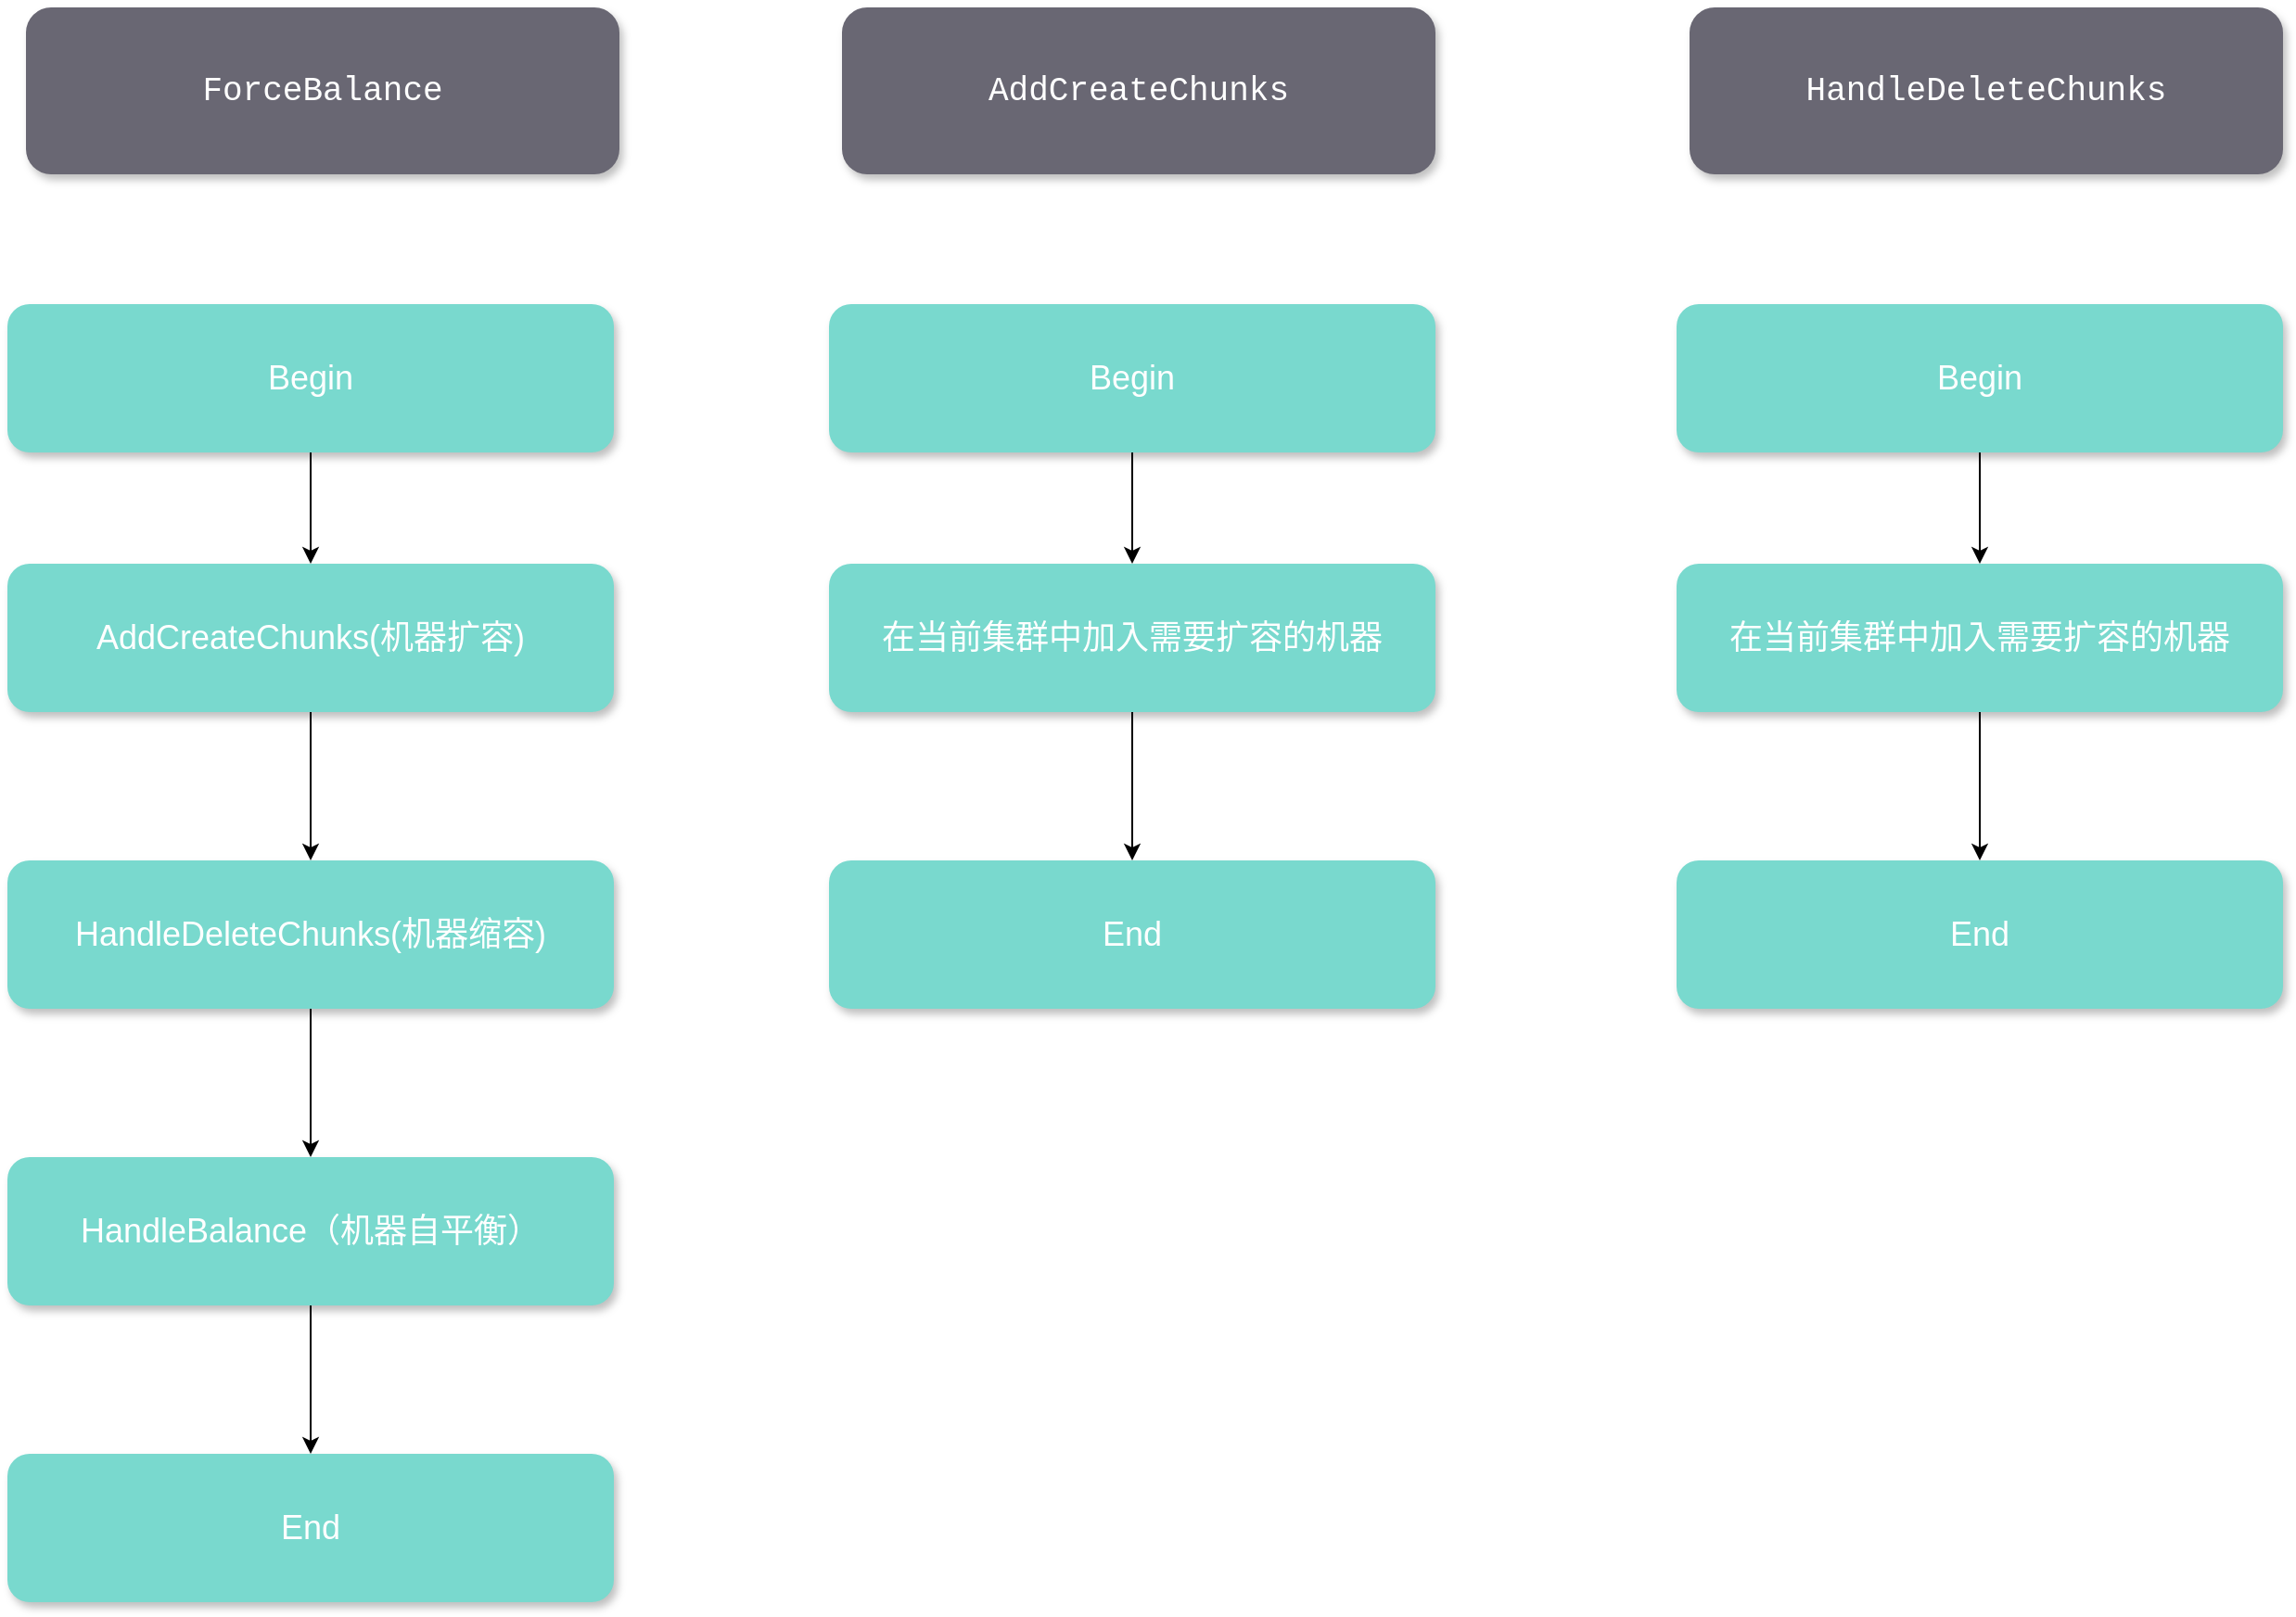 <mxfile version="17.1.3" type="github" pages="6">
  <diagram id="iX_JxH-t-iPKLT1xYBKd" name="balance算法架构">
    <mxGraphModel dx="1351" dy="753" grid="1" gridSize="10" guides="1" tooltips="1" connect="1" arrows="1" fold="1" page="1" pageScale="1" pageWidth="827" pageHeight="1169" math="0" shadow="0">
      <root>
        <mxCell id="Kus9wvCq8ff2dSMB6y5--0" />
        <mxCell id="Kus9wvCq8ff2dSMB6y5--1" parent="Kus9wvCq8ff2dSMB6y5--0" />
        <mxCell id="NfhY0BIhhvha-HTHhNYo-2" value="" style="edgeStyle=orthogonalEdgeStyle;rounded=0;orthogonalLoop=1;jettySize=auto;html=1;fontColor=#FFFFFF;" edge="1" parent="Kus9wvCq8ff2dSMB6y5--1" source="NfhY0BIhhvha-HTHhNYo-0" target="NfhY0BIhhvha-HTHhNYo-1">
          <mxGeometry relative="1" as="geometry" />
        </mxCell>
        <mxCell id="NfhY0BIhhvha-HTHhNYo-0" value="&lt;font style=&quot;font-size: 18px&quot;&gt;AddCreateChunks(机器扩容)&lt;/font&gt;" style="rounded=1;whiteSpace=wrap;html=1;fillColor=#79d9ce;strokeColor=none;shadow=1;glass=0;comic=0;gradientColor=none;fontColor=#FFFFFF;" vertex="1" parent="Kus9wvCq8ff2dSMB6y5--1">
          <mxGeometry x="110" y="1290" width="327" height="80" as="geometry" />
        </mxCell>
        <mxCell id="NfhY0BIhhvha-HTHhNYo-4" value="" style="edgeStyle=orthogonalEdgeStyle;rounded=0;orthogonalLoop=1;jettySize=auto;html=1;fontColor=#FFFFFF;" edge="1" parent="Kus9wvCq8ff2dSMB6y5--1" source="NfhY0BIhhvha-HTHhNYo-1" target="NfhY0BIhhvha-HTHhNYo-3">
          <mxGeometry relative="1" as="geometry" />
        </mxCell>
        <mxCell id="NfhY0BIhhvha-HTHhNYo-1" value="&lt;font style=&quot;font-size: 18px&quot;&gt;HandleDeleteChunks(机器缩容)&lt;/font&gt;" style="rounded=1;whiteSpace=wrap;html=1;fillColor=#79d9ce;strokeColor=none;shadow=1;glass=0;comic=0;gradientColor=none;fontColor=#FFFFFF;" vertex="1" parent="Kus9wvCq8ff2dSMB6y5--1">
          <mxGeometry x="110" y="1450" width="327" height="80" as="geometry" />
        </mxCell>
        <mxCell id="NfhY0BIhhvha-HTHhNYo-8" value="" style="edgeStyle=orthogonalEdgeStyle;rounded=0;orthogonalLoop=1;jettySize=auto;html=1;fontSize=18;fontColor=#FFFFFF;" edge="1" parent="Kus9wvCq8ff2dSMB6y5--1" source="NfhY0BIhhvha-HTHhNYo-3" target="NfhY0BIhhvha-HTHhNYo-7">
          <mxGeometry relative="1" as="geometry" />
        </mxCell>
        <mxCell id="NfhY0BIhhvha-HTHhNYo-3" value="&lt;font color=&quot;#ffffff&quot; style=&quot;font-size: 18px&quot;&gt;HandleBalance（机器自平衡）&lt;/font&gt;" style="rounded=1;whiteSpace=wrap;html=1;fillColor=#79d9ce;strokeColor=none;shadow=1;glass=0;comic=0;gradientColor=none;" vertex="1" parent="Kus9wvCq8ff2dSMB6y5--1">
          <mxGeometry x="110" y="1610" width="327" height="80" as="geometry" />
        </mxCell>
        <mxCell id="NfhY0BIhhvha-HTHhNYo-6" value="" style="edgeStyle=orthogonalEdgeStyle;rounded=0;orthogonalLoop=1;jettySize=auto;html=1;fontSize=18;fontColor=#FFFFFF;" edge="1" parent="Kus9wvCq8ff2dSMB6y5--1" source="NfhY0BIhhvha-HTHhNYo-5" target="NfhY0BIhhvha-HTHhNYo-0">
          <mxGeometry relative="1" as="geometry" />
        </mxCell>
        <mxCell id="NfhY0BIhhvha-HTHhNYo-5" value="&lt;font style=&quot;font-size: 18px&quot;&gt;Begin&lt;/font&gt;" style="rounded=1;whiteSpace=wrap;html=1;fillColor=#79d9ce;strokeColor=none;shadow=1;glass=0;comic=0;gradientColor=none;fontColor=#FFFFFF;" vertex="1" parent="Kus9wvCq8ff2dSMB6y5--1">
          <mxGeometry x="110" y="1150" width="327" height="80" as="geometry" />
        </mxCell>
        <mxCell id="NfhY0BIhhvha-HTHhNYo-7" value="&lt;font color=&quot;#ffffff&quot; style=&quot;font-size: 18px&quot;&gt;End&lt;/font&gt;" style="rounded=1;whiteSpace=wrap;html=1;fillColor=#79d9ce;strokeColor=none;shadow=1;glass=0;comic=0;gradientColor=none;" vertex="1" parent="Kus9wvCq8ff2dSMB6y5--1">
          <mxGeometry x="110" y="1770" width="327" height="80" as="geometry" />
        </mxCell>
        <mxCell id="BpTR2ZON0N2l6NcZ78_Z-0" value="&lt;font style=&quot;font-size: 18px&quot;&gt;ForceBalance&lt;/font&gt;" style="rounded=1;whiteSpace=wrap;html=1;fillColor=#696773;strokeColor=none;shadow=1;glass=0;comic=0;gradientColor=none;fontFamily=Courier New;fontColor=#FFFFFF;" vertex="1" parent="Kus9wvCq8ff2dSMB6y5--1">
          <mxGeometry x="120" y="990" width="320" height="90" as="geometry" />
        </mxCell>
        <mxCell id="BpTR2ZON0N2l6NcZ78_Z-1" value="&lt;font style=&quot;font-size: 18px&quot;&gt;AddCreateChunks&lt;/font&gt;" style="rounded=1;whiteSpace=wrap;html=1;fillColor=#696773;strokeColor=none;shadow=1;glass=0;comic=0;gradientColor=none;fontFamily=Courier New;fontColor=#FFFFFF;" vertex="1" parent="Kus9wvCq8ff2dSMB6y5--1">
          <mxGeometry x="560" y="990" width="320" height="90" as="geometry" />
        </mxCell>
        <mxCell id="BpTR2ZON0N2l6NcZ78_Z-4" value="" style="edgeStyle=orthogonalEdgeStyle;rounded=0;orthogonalLoop=1;jettySize=auto;html=1;fontSize=18;fontColor=#FFFFFF;" edge="1" parent="Kus9wvCq8ff2dSMB6y5--1" source="BpTR2ZON0N2l6NcZ78_Z-2" target="BpTR2ZON0N2l6NcZ78_Z-3">
          <mxGeometry relative="1" as="geometry" />
        </mxCell>
        <mxCell id="BpTR2ZON0N2l6NcZ78_Z-2" value="&lt;font style=&quot;font-size: 18px&quot;&gt;Begin&lt;/font&gt;" style="rounded=1;whiteSpace=wrap;html=1;fillColor=#79d9ce;strokeColor=none;shadow=1;glass=0;comic=0;gradientColor=none;fontColor=#FFFFFF;" vertex="1" parent="Kus9wvCq8ff2dSMB6y5--1">
          <mxGeometry x="553" y="1150" width="327" height="80" as="geometry" />
        </mxCell>
        <mxCell id="BpTR2ZON0N2l6NcZ78_Z-6" value="" style="edgeStyle=orthogonalEdgeStyle;rounded=0;orthogonalLoop=1;jettySize=auto;html=1;fontSize=18;fontColor=#FFFFFF;" edge="1" parent="Kus9wvCq8ff2dSMB6y5--1" source="BpTR2ZON0N2l6NcZ78_Z-3" target="BpTR2ZON0N2l6NcZ78_Z-5">
          <mxGeometry relative="1" as="geometry" />
        </mxCell>
        <mxCell id="BpTR2ZON0N2l6NcZ78_Z-3" value="&lt;span style=&quot;font-size: 18px&quot;&gt;在当前集群中加入需要扩容的机器&lt;/span&gt;" style="rounded=1;whiteSpace=wrap;html=1;fillColor=#79d9ce;strokeColor=none;shadow=1;glass=0;comic=0;gradientColor=none;fontColor=#FFFFFF;" vertex="1" parent="Kus9wvCq8ff2dSMB6y5--1">
          <mxGeometry x="553" y="1290" width="327" height="80" as="geometry" />
        </mxCell>
        <mxCell id="BpTR2ZON0N2l6NcZ78_Z-5" value="&lt;span style=&quot;font-size: 18px&quot;&gt;End&lt;/span&gt;" style="rounded=1;whiteSpace=wrap;html=1;fillColor=#79d9ce;strokeColor=none;shadow=1;glass=0;comic=0;gradientColor=none;fontColor=#FFFFFF;" vertex="1" parent="Kus9wvCq8ff2dSMB6y5--1">
          <mxGeometry x="553" y="1450" width="327" height="80" as="geometry" />
        </mxCell>
        <mxCell id="BpTR2ZON0N2l6NcZ78_Z-7" value="" style="edgeStyle=orthogonalEdgeStyle;rounded=0;orthogonalLoop=1;jettySize=auto;html=1;fontSize=18;fontColor=#FFFFFF;" edge="1" parent="Kus9wvCq8ff2dSMB6y5--1" source="BpTR2ZON0N2l6NcZ78_Z-8" target="BpTR2ZON0N2l6NcZ78_Z-10">
          <mxGeometry relative="1" as="geometry" />
        </mxCell>
        <mxCell id="BpTR2ZON0N2l6NcZ78_Z-8" value="&lt;font style=&quot;font-size: 18px&quot;&gt;Begin&lt;/font&gt;" style="rounded=1;whiteSpace=wrap;html=1;fillColor=#79d9ce;strokeColor=none;shadow=1;glass=0;comic=0;gradientColor=none;fontColor=#FFFFFF;" vertex="1" parent="Kus9wvCq8ff2dSMB6y5--1">
          <mxGeometry x="1010" y="1150" width="327" height="80" as="geometry" />
        </mxCell>
        <mxCell id="BpTR2ZON0N2l6NcZ78_Z-9" value="" style="edgeStyle=orthogonalEdgeStyle;rounded=0;orthogonalLoop=1;jettySize=auto;html=1;fontSize=18;fontColor=#FFFFFF;" edge="1" parent="Kus9wvCq8ff2dSMB6y5--1" source="BpTR2ZON0N2l6NcZ78_Z-10" target="BpTR2ZON0N2l6NcZ78_Z-11">
          <mxGeometry relative="1" as="geometry" />
        </mxCell>
        <mxCell id="BpTR2ZON0N2l6NcZ78_Z-10" value="&lt;span style=&quot;font-size: 18px&quot;&gt;在当前集群中加入需要扩容的机器&lt;/span&gt;" style="rounded=1;whiteSpace=wrap;html=1;fillColor=#79d9ce;strokeColor=none;shadow=1;glass=0;comic=0;gradientColor=none;fontColor=#FFFFFF;" vertex="1" parent="Kus9wvCq8ff2dSMB6y5--1">
          <mxGeometry x="1010" y="1290" width="327" height="80" as="geometry" />
        </mxCell>
        <mxCell id="BpTR2ZON0N2l6NcZ78_Z-11" value="&lt;span style=&quot;font-size: 18px&quot;&gt;End&lt;/span&gt;" style="rounded=1;whiteSpace=wrap;html=1;fillColor=#79d9ce;strokeColor=none;shadow=1;glass=0;comic=0;gradientColor=none;fontColor=#FFFFFF;" vertex="1" parent="Kus9wvCq8ff2dSMB6y5--1">
          <mxGeometry x="1010" y="1450" width="327" height="80" as="geometry" />
        </mxCell>
        <mxCell id="BpTR2ZON0N2l6NcZ78_Z-12" value="&lt;font style=&quot;font-size: 18px&quot;&gt;HandleDeleteChunks&lt;/font&gt;" style="rounded=1;whiteSpace=wrap;html=1;fillColor=#696773;strokeColor=none;shadow=1;glass=0;comic=0;gradientColor=none;fontFamily=Courier New;fontColor=#FFFFFF;" vertex="1" parent="Kus9wvCq8ff2dSMB6y5--1">
          <mxGeometry x="1017" y="990" width="320" height="90" as="geometry" />
        </mxCell>
      </root>
    </mxGraphModel>
  </diagram>
  <diagram id="bwVVq63VZC0wlDfdRpbX" name="Page-1">
    <mxGraphModel dx="2102" dy="1171" grid="1" gridSize="10" guides="1" tooltips="1" connect="1" arrows="1" fold="1" page="1" pageScale="1" pageWidth="827" pageHeight="1169" math="0" shadow="0">
      <root>
        <mxCell id="0" />
        <mxCell id="1" parent="0" />
        <mxCell id="aipiy_HO2YyQXCgkY3Jp-2" value="&lt;span style=&quot;color: rgba(0, 0, 0, 0); font-family: monospace; font-size: 0px; font-style: normal; font-weight: normal; letter-spacing: normal; text-indent: 0px; text-transform: none; word-spacing: 0px; background-color: rgb(248, 249, 250); text-decoration: none; display: inline; float: none;&quot;&gt;%3CmxGraphModel%3E%3Croot%3E%3CmxCell%20id%3D%220%22%2F%3E%3CmxCell%20id%3D%221%22%20parent%3D%220%22%2F%3E%3CmxCell%20id%3D%222%22%20value%3D%22%22%20style%3D%22rounded%3D1%3BwhiteSpace%3Dwrap%3Bhtml%3D1%3BfillColor%3D%2379d9ce%3BstrokeColor%3Dnone%3Bshadow%3D1%3Bglass%3D0%3Bcomic%3D0%3BgradientColor%3Dnone%3B%22%20vertex%3D%221%22%20parent%3D%221%22%3E%3CmxGeometry%20x%3D%22363.5%22%20y%3D%221650%22%20width%3D%22221%22%20height%3D%22280%22%20as%3D%22geometry%22%2F%3E%3C%2FmxCell%3E%3CmxCell%20id%3D%223%22%20value%3D%22chunk1%22%20style%3D%22text%3Bhtml%3D1%3Balign%3Dcenter%3BverticalAlign%3Dmiddle%3Bresizable%3D0%3Bpoints%3D%5B%5D%3Bautosize%3D1%3BstrokeColor%3Dnone%3BfillColor%3Dnone%3BfontSize%3D18%3BfontFamily%3DTimes%20New%20Roman%3BfontColor%3D%23000000%3B%22%20vertex%3D%221%22%20parent%3D%221%22%3E%3CmxGeometry%20x%3D%22435%22%20y%3D%221615%22%20width%3D%2270%22%20height%3D%2230%22%20as%3D%22geometry%22%2F%3E%3C%2FmxCell%3E%3CmxCell%20id%3D%224%22%20value%3D%22%22%20style%3D%22rounded%3D1%3BwhiteSpace%3Dwrap%3Bhtml%3D1%3BfillColor%3D%2379d9ce%3BstrokeColor%3Dnone%3Bshadow%3D1%3Bglass%3D0%3Bcomic%3D0%3BgradientColor%3Dnone%3B%22%20vertex%3D%221%22%20parent%3D%221%22%3E%3CmxGeometry%20x%3D%22610%22%20y%3D%221650%22%20width%3D%22221%22%20height%3D%22280%22%20as%3D%22geometry%22%2F%3E%3C%2FmxCell%3E%3CmxCell%20id%3D%225%22%20value%3D%22%22%20style%3D%22rounded%3D1%3BwhiteSpace%3Dwrap%3Bhtml%3D1%3BfillColor%3D%2379d9ce%3BstrokeColor%3Dnone%3Bshadow%3D1%3Bglass%3D0%3Bcomic%3D0%3BgradientColor%3Dnone%3B%22%20vertex%3D%221%22%20parent%3D%221%22%3E%3CmxGeometry%20x%3D%22850%22%20y%3D%221650%22%20width%3D%22221%22%20height%3D%22280%22%20as%3D%22geometry%22%2F%3E%3C%2FmxCell%3E%3CmxCell%20id%3D%226%22%20value%3D%22chunk2%22%20style%3D%22text%3Bhtml%3D1%3Balign%3Dcenter%3BverticalAlign%3Dmiddle%3Bresizable%3D0%3Bpoints%3D%5B%5D%3Bautosize%3D1%3BstrokeColor%3Dnone%3BfillColor%3Dnone%3BfontSize%3D18%3BfontFamily%3DTimes%20New%20Roman%3BfontColor%3D%23000000%3B%22%20vertex%3D%221%22%20parent%3D%221%22%3E%3CmxGeometry%20x%3D%22670%22%20y%3D%221610%22%20width%3D%2270%22%20height%3D%2230%22%20as%3D%22geometry%22%2F%3E%3C%2FmxCell%3E%3CmxCell%20id%3D%227%22%20value%3D%22chunk3%22%20style%3D%22text%3Bhtml%3D1%3Balign%3Dcenter%3BverticalAlign%3Dmiddle%3Bresizable%3D0%3Bpoints%3D%5B%5D%3Bautosize%3D1%3BstrokeColor%3Dnone%3BfillColor%3Dnone%3BfontSize%3D18%3BfontFamily%3DTimes%20New%20Roman%3BfontColor%3D%23000000%3B%22%20vertex%3D%221%22%20parent%3D%221%22%3E%3CmxGeometry%20x%3D%22925.5%22%20y%3D%221610%22%20width%3D%2270%22%20height%3D%2230%22%20as%3D%22geometry%22%2F%3E%3C%2FmxCell%3E%3CmxCell%20id%3D%228%22%20value%3D%22TRP1%20QPS%3A100%22%20style%3D%22rounded%3D1%3BwhiteSpace%3Dwrap%3Bhtml%3D1%3BfillColor%3D%23696773%3BstrokeColor%3Dnone%3Bshadow%3D1%3Bglass%3D0%3Bcomic%3D0%3BgradientColor%3Dnone%3BfontFamily%3DCourier%20New%3BfontColor%3D%23FFFFFF%3B%22%20vertex%3D%221%22%20parent%3D%221%22%3E%3CmxGeometry%20x%3D%22414%22%20y%3D%221670%22%20width%3D%22120%22%20height%3D%2240%22%20as%3D%22geometry%22%2F%3E%3C%2FmxCell%3E%3CmxCell%20id%3D%229%22%20value%3D%22%22%20style%3D%22rounded%3D1%3BwhiteSpace%3Dwrap%3Bhtml%3D1%3BfillColor%3D%2379d9ce%3BstrokeColor%3Dnone%3Bshadow%3D1%3Bglass%3D0%3Bcomic%3D0%3BgradientColor%3Dnone%3B%22%20vertex%3D%221%22%20parent%3D%221%22%3E%3CmxGeometry%20x%3D%221090%22%20y%3D%221650%22%20width%3D%22221%22%20height%3D%22280%22%20as%3D%22geometry%22%2F%3E%3C%2FmxCell%3E%3CmxCell%20id%3D%2210%22%20value%3D%22chunk4%22%20style%3D%22text%3Bhtml%3D1%3Balign%3Dcenter%3BverticalAlign%3Dmiddle%3Bresizable%3D0%3Bpoints%3D%5B%5D%3Bautosize%3D1%3BstrokeColor%3Dnone%3BfillColor%3Dnone%3BfontSize%3D18%3BfontFamily%3DTimes%20New%20Roman%3BfontColor%3D%23000000%3B%22%20vertex%3D%221%22%20parent%3D%221%22%3E%3CmxGeometry%20x%3D%221171%22%20y%3D%221610%22%20width%3D%2270%22%20height%3D%2230%22%20as%3D%22geometry%22%2F%3E%3C%2FmxCell%3E%3CmxCell%20id%3D%2211%22%20value%3D%22TRP1%20QPS%3A200%22%20style%3D%22rounded%3D1%3BwhiteSpace%3Dwrap%3Bhtml%3D1%3BfillColor%3D%23696773%3BstrokeColor%3Dnone%3Bshadow%3D1%3Bglass%3D0%3Bcomic%3D0%3BgradientColor%3Dnone%3BfontFamily%3DCourier%20New%3BfontColor%3D%23FFFFFF%3B%22%20vertex%3D%221%22%20parent%3D%221%22%3E%3CmxGeometry%20x%3D%22410%22%20y%3D%221733.5%22%20width%3D%22120%22%20height%3D%2240%22%20as%3D%22geometry%22%2F%3E%3C%2FmxCell%3E%3CmxCell%20id%3D%2212%22%20value%3D%22TRP1%20QPS%3A500%22%20style%3D%22rounded%3D1%3BwhiteSpace%3Dwrap%3Bhtml%3D1%3BfillColor%3D%23696773%3BstrokeColor%3Dnone%3Bshadow%3D1%3Bglass%3D0%3Bcomic%3D0%3BgradientColor%3Dnone%3BfontFamily%3DCourier%20New%3BfontColor%3D%23FFFFFF%3B%22%20vertex%3D%221%22%20parent%3D%221%22%3E%3CmxGeometry%20x%3D%22414%22%20y%3D%221800%22%20width%3D%22120%22%20height%3D%2240%22%20as%3D%22geometry%22%2F%3E%3C%2FmxCell%3E%3CmxCell%20id%3D%2213%22%20value%3D%22TRP1%20QPS%3A600%22%20style%3D%22rounded%3D1%3BwhiteSpace%3Dwrap%3Bhtml%3D1%3BfillColor%3D%23696773%3BstrokeColor%3Dnone%3Bshadow%3D1%3Bglass%3D0%3Bcomic%3D0%3BgradientColor%3Dnone%3BfontFamily%3DCourier%20New%3BfontColor%3D%23FFFFFF%3B%22%20vertex%3D%221%22%20parent%3D%221%22%3E%3CmxGeometry%20x%3D%22410%22%20y%3D%221870%22%20width%3D%22120%22%20height%3D%2240%22%20as%3D%22geometry%22%2F%3E%3C%2FmxCell%3E%3CmxCell%20id%3D%2214%22%20value%3D%22TRP1%20QPS%3A%20300%22%20style%3D%22rounded%3D1%3BwhiteSpace%3Dwrap%3Bhtml%3D1%3BfillColor%3D%23696773%3BstrokeColor%3Dnone%3Bshadow%3D1%3Bglass%3D0%3Bcomic%3D0%3BgradientColor%3Dnone%3BfontFamily%3DCourier%20New%3BfontColor%3D%23FFFFFF%3B%22%20vertex%3D%221%22%20parent%3D%221%22%3E%3CmxGeometry%20x%3D%22660.5%22%20y%3D%221670%22%20width%3D%22120%22%20height%3D%2240%22%20as%3D%22geometry%22%2F%3E%3C%2FmxCell%3E%3CmxCell%20id%3D%2215%22%20value%3D%22TRP1%20QPS%3A%20300%22%20style%3D%22rounded%3D1%3BwhiteSpace%3Dwrap%3Bhtml%3D1%3BfillColor%3D%23696773%3BstrokeColor%3Dnone%3Bshadow%3D1%3Bglass%3D0%3Bcomic%3D0%3BgradientColor%3Dnone%3BfontFamily%3DCourier%20New%3BfontColor%3D%23FFFFFF%3B%22%20vertex%3D%221%22%20parent%3D%221%22%3E%3CmxGeometry%20x%3D%22660.5%22%20y%3D%221733.5%22%20width%3D%22120%22%20height%3D%2240%22%20as%3D%22geometry%22%2F%3E%3C%2FmxCell%3E%3CmxCell%20id%3D%2216%22%20value%3D%22TRP1%20QPS%3A400%22%20style%3D%22rounded%3D1%3BwhiteSpace%3Dwrap%3Bhtml%3D1%3BfillColor%3D%23696773%3BstrokeColor%3Dnone%3Bshadow%3D1%3Bglass%3D0%3Bcomic%3D0%3BgradientColor%3Dnone%3BfontFamily%3DCourier%20New%3BfontColor%3D%23FFFFFF%3B%22%20vertex%3D%221%22%20parent%3D%221%22%3E%3CmxGeometry%20x%3D%22660.5%22%20y%3D%221800%22%20width%3D%22120%22%20height%3D%2240%22%20as%3D%22geometry%22%2F%3E%3C%2FmxCell%3E%3CmxCell%20id%3D%2217%22%20value%3D%22TRP1%20QPS%3A500%22%20style%3D%22rounded%3D1%3BwhiteSpace%3Dwrap%3Bhtml%3D1%3BfillColor%3D%23696773%3BstrokeColor%3Dnone%3Bshadow%3D1%3Bglass%3D0%3Bcomic%3D0%3BgradientColor%3Dnone%3BfontFamily%3DCourier%20New%3BfontColor%3D%23FFFFFF%3B%22%20vertex%3D%221%22%20parent%3D%221%22%3E%3CmxGeometry%20x%3D%22660.5%22%20y%3D%221870%22%20width%3D%22120%22%20height%3D%2240%22%20as%3D%22geometry%22%2F%3E%3C%2FmxCell%3E%3CmxCell%20id%3D%2218%22%20value%3D%22TRP1%20QPS%3A300%22%20style%3D%22rounded%3D1%3BwhiteSpace%3Dwrap%3Bhtml%3D1%3BfillColor%3D%23696773%3BstrokeColor%3Dnone%3Bshadow%3D1%3Bglass%3D0%3Bcomic%3D0%3BgradientColor%3Dnone%3BfontFamily%3DCourier%20New%3BfontColor%3D%23FFFFFF%3B%22%20vertex%3D%221%22%20parent%3D%221%22%3E%3CmxGeometry%20x%3D%22900.5%22%20y%3D%221670%22%20width%3D%22120%22%20height%3D%2240%22%20as%3D%22geometry%22%2F%3E%3C%2FmxCell%3E%3CmxCell%20id%3D%2219%22%20value%3D%22TRP1%20QPS%3A400%22%20style%3D%22rounded%3D1%3BwhiteSpace%3Dwrap%3Bhtml%3D1%3BfillColor%3D%23696773%3BstrokeColor%3Dnone%3Bshadow%3D1%3Bglass%3D0%3Bcomic%3D0%3BgradientColor%3Dnone%3BfontFamily%3DCourier%20New%3BfontColor%3D%23FFFFFF%3B%22%20vertex%3D%221%22%20parent%3D%221%22%3E%3CmxGeometry%20x%3D%22900.5%22%20y%3D%221734%22%20width%3D%22120%22%20height%3D%2240%22%20as%3D%22geometry%22%2F%3E%3C%2FmxCell%3E%3CmxCell%20id%3D%2220%22%20value%3D%22TRP1%20QPS%3A400%22%20style%3D%22rounded%3D1%3BwhiteSpace%3Dwrap%3Bhtml%3D1%3BfillColor%3D%23696773%3BstrokeColor%3Dnone%3Bshadow%3D1%3Bglass%3D0%3Bcomic%3D0%3BgradientColor%3Dnone%3BfontFamily%3DCourier%20New%3BfontColor%3D%23FFFFFF%3B%22%20vertex%3D%221%22%20parent%3D%221%22%3E%3CmxGeometry%20x%3D%22900.5%22%20y%3D%221800%22%20width%3D%22120%22%20height%3D%2240%22%20as%3D%22geometry%22%2F%3E%3C%2FmxCell%3E%3CmxCell%20id%3D%2221%22%20value%3D%22TRP1%20QPS%3A500%22%20style%3D%22rounded%3D1%3BwhiteSpace%3Dwrap%3Bhtml%3D1%3BfillColor%3D%23696773%3BstrokeColor%3Dnone%3Bshadow%3D1%3Bglass%3D0%3Bcomic%3D0%3BgradientColor%3Dnone%3BfontFamily%3DCourier%20New%3BfontColor%3D%23FFFFFF%3B%22%20vertex%3D%221%22%20parent%3D%221%22%3E%3CmxGeometry%20x%3D%22900.5%22%20y%3D%221870%22%20width%3D%22120%22%20height%3D%2240%22%20as%3D%22geometry%22%2F%3E%3C%2FmxCell%3E%3CmxCell%20id%3D%2222%22%20value%3D%22TRP1%20QPS%3A400%22%20style%3D%22rounded%3D1%3BwhiteSpace%3Dwrap%3Bhtml%3D1%3BfillColor%3D%23696773%3BstrokeColor%3Dnone%3Bshadow%3D1%3Bglass%3D0%3Bcomic%3D0%3BgradientColor%3Dnone%3BfontFamily%3DCourier%20New%3BfontColor%3D%23FFFFFF%3B%22%20vertex%3D%221%22%20parent%3D%221%22%3E%3CmxGeometry%20x%3D%221130%22%20y%3D%221670%22%20width%3D%22120%22%20height%3D%2240%22%20as%3D%22geometry%22%2F%3E%3C%2FmxCell%3E%3CmxCell%20id%3D%2223%22%20value%3D%22TRP1%20QPS%3A400%22%20style%3D%22rounded%3D1%3BwhiteSpace%3Dwrap%3Bhtml%3D1%3BfillColor%3D%23696773%3BstrokeColor%3Dnone%3Bshadow%3D1%3Bglass%3D0%3Bcomic%3D0%3BgradientColor%3Dnone%3BfontFamily%3DCourier%20New%3BfontColor%3D%23FFFFFF%3B%22%20vertex%3D%221%22%20parent%3D%221%22%3E%3CmxGeometry%20x%3D%221130%22%20y%3D%221733.5%22%20width%3D%22120%22%20height%3D%2240%22%20as%3D%22geometry%22%2F%3E%3C%2FmxCell%3E%3CmxCell%20id%3D%2224%22%20value%3D%22TRP1%20QPS%3A400%22%20style%3D%22rounded%3D1%3BwhiteSpace%3Dwrap%3Bhtml%3D1%3BfillColor%3D%23696773%3BstrokeColor%3Dnone%3Bshadow%3D1%3Bglass%3D0%3Bcomic%3D0%3BgradientColor%3Dnone%3BfontFamily%3DCourier%20New%3BfontColor%3D%23FFFFFF%3B%22%20vertex%3D%221%22%20parent%3D%221%22%3E%3CmxGeometry%20x%3D%221130%22%20y%3D%221800%22%20width%3D%22120%22%20height%3D%2240%22%20as%3D%22geometry%22%2F%3E%3C%2FmxCell%3E" style="text;whiteSpace=wrap;html=1;" parent="1" vertex="1">
          <mxGeometry x="210" y="270" width="30" height="30" as="geometry" />
        </mxCell>
        <mxCell id="aipiy_HO2YyQXCgkY3Jp-3" value="" style="rounded=1;whiteSpace=wrap;html=1;fillColor=#79d9ce;strokeColor=none;shadow=1;glass=0;comic=0;gradientColor=none;" parent="1" vertex="1">
          <mxGeometry x="363.5" y="1650" width="221" height="280" as="geometry" />
        </mxCell>
        <mxCell id="aipiy_HO2YyQXCgkY3Jp-4" value="chunk1" style="text;html=1;align=center;verticalAlign=middle;resizable=0;points=[];autosize=1;strokeColor=none;fillColor=none;fontSize=18;fontFamily=Times New Roman;fontColor=#000000;" parent="1" vertex="1">
          <mxGeometry x="435" y="1615" width="70" height="30" as="geometry" />
        </mxCell>
        <mxCell id="aipiy_HO2YyQXCgkY3Jp-5" value="" style="rounded=1;whiteSpace=wrap;html=1;fillColor=#79d9ce;strokeColor=none;shadow=1;glass=0;comic=0;gradientColor=none;" parent="1" vertex="1">
          <mxGeometry x="610" y="1650" width="221" height="280" as="geometry" />
        </mxCell>
        <mxCell id="aipiy_HO2YyQXCgkY3Jp-6" value="" style="rounded=1;whiteSpace=wrap;html=1;fillColor=#79d9ce;strokeColor=none;shadow=1;glass=0;comic=0;gradientColor=none;" parent="1" vertex="1">
          <mxGeometry x="850" y="1650" width="221" height="280" as="geometry" />
        </mxCell>
        <mxCell id="aipiy_HO2YyQXCgkY3Jp-7" value="chunk2" style="text;html=1;align=center;verticalAlign=middle;resizable=0;points=[];autosize=1;strokeColor=none;fillColor=none;fontSize=18;fontFamily=Times New Roman;fontColor=#000000;" parent="1" vertex="1">
          <mxGeometry x="670" y="1610" width="70" height="30" as="geometry" />
        </mxCell>
        <mxCell id="aipiy_HO2YyQXCgkY3Jp-8" value="chunk3" style="text;html=1;align=center;verticalAlign=middle;resizable=0;points=[];autosize=1;strokeColor=none;fillColor=none;fontSize=18;fontFamily=Times New Roman;fontColor=#000000;" parent="1" vertex="1">
          <mxGeometry x="925.5" y="1610" width="70" height="30" as="geometry" />
        </mxCell>
        <mxCell id="aipiy_HO2YyQXCgkY3Jp-9" value="TRP1 QPS:100" style="rounded=1;whiteSpace=wrap;html=1;fillColor=#696773;strokeColor=none;shadow=1;glass=0;comic=0;gradientColor=none;fontFamily=Courier New;fontColor=#FFFFFF;" parent="1" vertex="1">
          <mxGeometry x="414" y="1670" width="120" height="40" as="geometry" />
        </mxCell>
        <mxCell id="aipiy_HO2YyQXCgkY3Jp-10" value="" style="rounded=1;whiteSpace=wrap;html=1;fillColor=#79d9ce;strokeColor=none;shadow=1;glass=0;comic=0;gradientColor=none;" parent="1" vertex="1">
          <mxGeometry x="1090" y="1650" width="221" height="280" as="geometry" />
        </mxCell>
        <mxCell id="aipiy_HO2YyQXCgkY3Jp-11" value="chunk4" style="text;html=1;align=center;verticalAlign=middle;resizable=0;points=[];autosize=1;strokeColor=none;fillColor=none;fontSize=18;fontFamily=Times New Roman;fontColor=#000000;" parent="1" vertex="1">
          <mxGeometry x="1171" y="1610" width="70" height="30" as="geometry" />
        </mxCell>
        <mxCell id="aipiy_HO2YyQXCgkY3Jp-12" value="TRP1 QPS:200" style="rounded=1;whiteSpace=wrap;html=1;fillColor=#696773;strokeColor=none;shadow=1;glass=0;comic=0;gradientColor=none;fontFamily=Courier New;fontColor=#FFFFFF;" parent="1" vertex="1">
          <mxGeometry x="410" y="1733.5" width="120" height="40" as="geometry" />
        </mxCell>
        <mxCell id="aipiy_HO2YyQXCgkY3Jp-13" value="TRP1 QPS:500" style="rounded=1;whiteSpace=wrap;html=1;fillColor=#696773;strokeColor=none;shadow=1;glass=0;comic=0;gradientColor=none;fontFamily=Courier New;fontColor=#FFFFFF;" parent="1" vertex="1">
          <mxGeometry x="414" y="1800" width="120" height="40" as="geometry" />
        </mxCell>
        <mxCell id="aipiy_HO2YyQXCgkY3Jp-14" value="TRP1 QPS:600" style="rounded=1;whiteSpace=wrap;html=1;fillColor=#696773;strokeColor=none;shadow=1;glass=0;comic=0;gradientColor=none;fontFamily=Courier New;fontColor=#FFFFFF;" parent="1" vertex="1">
          <mxGeometry x="410" y="1870" width="120" height="40" as="geometry" />
        </mxCell>
        <mxCell id="aipiy_HO2YyQXCgkY3Jp-15" value="TRP1 QPS: 300" style="rounded=1;whiteSpace=wrap;html=1;fillColor=#696773;strokeColor=none;shadow=1;glass=0;comic=0;gradientColor=none;fontFamily=Courier New;fontColor=#FFFFFF;" parent="1" vertex="1">
          <mxGeometry x="660.5" y="1670" width="120" height="40" as="geometry" />
        </mxCell>
        <mxCell id="aipiy_HO2YyQXCgkY3Jp-16" value="TRP1 QPS: 300" style="rounded=1;whiteSpace=wrap;html=1;fillColor=#696773;strokeColor=none;shadow=1;glass=0;comic=0;gradientColor=none;fontFamily=Courier New;fontColor=#FFFFFF;" parent="1" vertex="1">
          <mxGeometry x="660.5" y="1733.5" width="120" height="40" as="geometry" />
        </mxCell>
        <mxCell id="aipiy_HO2YyQXCgkY3Jp-17" value="TRP1 QPS:400" style="rounded=1;whiteSpace=wrap;html=1;fillColor=#696773;strokeColor=none;shadow=1;glass=0;comic=0;gradientColor=none;fontFamily=Courier New;fontColor=#FFFFFF;" parent="1" vertex="1">
          <mxGeometry x="660.5" y="1800" width="120" height="40" as="geometry" />
        </mxCell>
        <mxCell id="aipiy_HO2YyQXCgkY3Jp-18" value="TRP1 QPS:500" style="rounded=1;whiteSpace=wrap;html=1;fillColor=#696773;strokeColor=none;shadow=1;glass=0;comic=0;gradientColor=none;fontFamily=Courier New;fontColor=#FFFFFF;" parent="1" vertex="1">
          <mxGeometry x="660.5" y="1870" width="120" height="40" as="geometry" />
        </mxCell>
        <mxCell id="aipiy_HO2YyQXCgkY3Jp-19" value="TRP1 QPS:300" style="rounded=1;whiteSpace=wrap;html=1;fillColor=#696773;strokeColor=none;shadow=1;glass=0;comic=0;gradientColor=none;fontFamily=Courier New;fontColor=#FFFFFF;" parent="1" vertex="1">
          <mxGeometry x="900.5" y="1670" width="120" height="40" as="geometry" />
        </mxCell>
        <mxCell id="aipiy_HO2YyQXCgkY3Jp-20" value="TRP1 QPS:400" style="rounded=1;whiteSpace=wrap;html=1;fillColor=#696773;strokeColor=none;shadow=1;glass=0;comic=0;gradientColor=none;fontFamily=Courier New;fontColor=#FFFFFF;" parent="1" vertex="1">
          <mxGeometry x="900.5" y="1734" width="120" height="40" as="geometry" />
        </mxCell>
        <mxCell id="aipiy_HO2YyQXCgkY3Jp-21" value="TRP1 QPS:400" style="rounded=1;whiteSpace=wrap;html=1;fillColor=#696773;strokeColor=none;shadow=1;glass=0;comic=0;gradientColor=none;fontFamily=Courier New;fontColor=#FFFFFF;" parent="1" vertex="1">
          <mxGeometry x="900.5" y="1800" width="120" height="40" as="geometry" />
        </mxCell>
        <mxCell id="aipiy_HO2YyQXCgkY3Jp-22" value="TRP1 QPS:500" style="rounded=1;whiteSpace=wrap;html=1;fillColor=#696773;strokeColor=none;shadow=1;glass=0;comic=0;gradientColor=none;fontFamily=Courier New;fontColor=#FFFFFF;" parent="1" vertex="1">
          <mxGeometry x="900.5" y="1870" width="120" height="40" as="geometry" />
        </mxCell>
        <mxCell id="aipiy_HO2YyQXCgkY3Jp-23" value="TRP1 QPS:400" style="rounded=1;whiteSpace=wrap;html=1;fillColor=#696773;strokeColor=none;shadow=1;glass=0;comic=0;gradientColor=none;fontFamily=Courier New;fontColor=#FFFFFF;" parent="1" vertex="1">
          <mxGeometry x="1130" y="1670" width="120" height="40" as="geometry" />
        </mxCell>
        <mxCell id="aipiy_HO2YyQXCgkY3Jp-24" value="TRP1 QPS:400" style="rounded=1;whiteSpace=wrap;html=1;fillColor=#696773;strokeColor=none;shadow=1;glass=0;comic=0;gradientColor=none;fontFamily=Courier New;fontColor=#FFFFFF;" parent="1" vertex="1">
          <mxGeometry x="1130" y="1733.5" width="120" height="40" as="geometry" />
        </mxCell>
        <mxCell id="aipiy_HO2YyQXCgkY3Jp-25" value="TRP1 QPS:400" style="rounded=1;whiteSpace=wrap;html=1;fillColor=#696773;strokeColor=none;shadow=1;glass=0;comic=0;gradientColor=none;fontFamily=Courier New;fontColor=#FFFFFF;" parent="1" vertex="1">
          <mxGeometry x="1130" y="1800" width="120" height="40" as="geometry" />
        </mxCell>
        <mxCell id="aipiy_HO2YyQXCgkY3Jp-26" value="TRP1 QPS: 500" style="rounded=1;whiteSpace=wrap;html=1;fillColor=#696773;strokeColor=none;shadow=1;glass=0;comic=0;gradientColor=none;fontFamily=Courier New;fontColor=#FFFFFF;" parent="1" vertex="1">
          <mxGeometry x="1130" y="1870" width="120" height="40" as="geometry" />
        </mxCell>
        <mxCell id="aipiy_HO2YyQXCgkY3Jp-27" value="" style="rounded=1;whiteSpace=wrap;html=1;fillColor=#eff1f3;strokeColor=none;shadow=0;glass=0;comic=0;gradientColor=none;fontFamily=Courier New;fontColor=#FFFFFF;" parent="1" vertex="1">
          <mxGeometry x="320" y="1590" width="1070" height="450" as="geometry" />
        </mxCell>
        <mxCell id="aipiy_HO2YyQXCgkY3Jp-28" value="" style="rounded=1;whiteSpace=wrap;html=1;fillColor=#79d9ce;strokeColor=none;shadow=1;glass=0;comic=0;gradientColor=none;" parent="1" vertex="1">
          <mxGeometry x="373.5" y="1660" width="221" height="280" as="geometry" />
        </mxCell>
        <mxCell id="aipiy_HO2YyQXCgkY3Jp-29" value="chunk1 QPS:1400" style="text;html=1;align=center;verticalAlign=middle;resizable=0;points=[];autosize=1;strokeColor=none;fillColor=none;fontSize=18;fontFamily=Times New Roman;fontColor=#000000;" parent="1" vertex="1">
          <mxGeometry x="405" y="1625" width="150" height="30" as="geometry" />
        </mxCell>
        <mxCell id="aipiy_HO2YyQXCgkY3Jp-30" value="" style="rounded=1;whiteSpace=wrap;html=1;fillColor=#79d9ce;strokeColor=none;shadow=1;glass=0;comic=0;gradientColor=none;" parent="1" vertex="1">
          <mxGeometry x="620" y="1660" width="221" height="280" as="geometry" />
        </mxCell>
        <mxCell id="aipiy_HO2YyQXCgkY3Jp-31" value="" style="rounded=1;whiteSpace=wrap;html=1;fillColor=#79d9ce;strokeColor=none;shadow=1;glass=0;comic=0;gradientColor=none;" parent="1" vertex="1">
          <mxGeometry x="860" y="1660" width="221" height="280" as="geometry" />
        </mxCell>
        <mxCell id="aipiy_HO2YyQXCgkY3Jp-32" value="chunk2 QPS:2800" style="text;html=1;align=center;verticalAlign=middle;resizable=0;points=[];autosize=1;strokeColor=none;fillColor=none;fontSize=18;fontFamily=Times New Roman;fontColor=#000000;" parent="1" vertex="1">
          <mxGeometry x="640" y="1620" width="150" height="30" as="geometry" />
        </mxCell>
        <mxCell id="aipiy_HO2YyQXCgkY3Jp-33" value="TRP1 QPS:100" style="rounded=1;whiteSpace=wrap;html=1;fillColor=#696773;strokeColor=none;shadow=1;glass=0;comic=0;gradientColor=none;fontFamily=Courier New;fontColor=#FFFFFF;" parent="1" vertex="1">
          <mxGeometry x="424" y="1680" width="120" height="40" as="geometry" />
        </mxCell>
        <mxCell id="aipiy_HO2YyQXCgkY3Jp-34" value="" style="rounded=1;whiteSpace=wrap;html=1;fillColor=#79d9ce;strokeColor=none;shadow=1;glass=0;comic=0;gradientColor=none;" parent="1" vertex="1">
          <mxGeometry x="1100" y="1660" width="221" height="280" as="geometry" />
        </mxCell>
        <mxCell id="aipiy_HO2YyQXCgkY3Jp-35" value="TRP2 QPS:200" style="rounded=1;whiteSpace=wrap;html=1;fillColor=#696773;strokeColor=none;shadow=1;glass=0;comic=0;gradientColor=none;fontFamily=Courier New;fontColor=#FFFFFF;" parent="1" vertex="1">
          <mxGeometry x="420" y="1743.5" width="120" height="40" as="geometry" />
        </mxCell>
        <mxCell id="aipiy_HO2YyQXCgkY3Jp-36" value="TRP3 QPS:500" style="rounded=1;whiteSpace=wrap;html=1;fillColor=#696773;strokeColor=none;shadow=1;glass=0;comic=0;gradientColor=none;fontFamily=Courier New;fontColor=#FFFFFF;" parent="1" vertex="1">
          <mxGeometry x="424" y="1810" width="120" height="40" as="geometry" />
        </mxCell>
        <mxCell id="aipiy_HO2YyQXCgkY3Jp-37" value="TRP4 QPS:600" style="rounded=1;whiteSpace=wrap;html=1;fillColor=#696773;strokeColor=none;shadow=1;glass=0;comic=0;gradientColor=none;fontFamily=Courier New;fontColor=#FFFFFF;" parent="1" vertex="1">
          <mxGeometry x="420" y="1880" width="120" height="40" as="geometry" />
        </mxCell>
        <mxCell id="aipiy_HO2YyQXCgkY3Jp-38" value="TRP5 QPS: 400" style="rounded=1;whiteSpace=wrap;html=1;fillColor=#696773;strokeColor=none;shadow=1;glass=0;comic=0;gradientColor=none;fontFamily=Courier New;fontColor=#FFFFFF;" parent="1" vertex="1">
          <mxGeometry x="670.5" y="1680" width="120" height="40" as="geometry" />
        </mxCell>
        <mxCell id="aipiy_HO2YyQXCgkY3Jp-39" value="TRP6 QPS: 700" style="rounded=1;whiteSpace=wrap;html=1;fillColor=#696773;strokeColor=none;shadow=1;glass=0;comic=0;gradientColor=none;fontFamily=Courier New;fontColor=#FFFFFF;" parent="1" vertex="1">
          <mxGeometry x="670.5" y="1743.5" width="120" height="40" as="geometry" />
        </mxCell>
        <mxCell id="aipiy_HO2YyQXCgkY3Jp-40" value="TRP7 QPS:800" style="rounded=1;whiteSpace=wrap;html=1;fillColor=#696773;strokeColor=none;shadow=1;glass=0;comic=0;gradientColor=none;fontFamily=Courier New;fontColor=#FFFFFF;" parent="1" vertex="1">
          <mxGeometry x="670.5" y="1810" width="120" height="40" as="geometry" />
        </mxCell>
        <mxCell id="aipiy_HO2YyQXCgkY3Jp-41" value="TRP8 QPS:900" style="rounded=1;whiteSpace=wrap;html=1;fillColor=#696773;strokeColor=none;shadow=1;glass=0;comic=0;gradientColor=none;fontFamily=Courier New;fontColor=#FFFFFF;" parent="1" vertex="1">
          <mxGeometry x="670.5" y="1880" width="120" height="40" as="geometry" />
        </mxCell>
        <mxCell id="aipiy_HO2YyQXCgkY3Jp-42" value="TRP9 QPS:200" style="rounded=1;whiteSpace=wrap;html=1;fillColor=#696773;strokeColor=none;shadow=1;glass=0;comic=0;gradientColor=none;fontFamily=Courier New;fontColor=#FFFFFF;" parent="1" vertex="1">
          <mxGeometry x="910.5" y="1680" width="120" height="40" as="geometry" />
        </mxCell>
        <mxCell id="aipiy_HO2YyQXCgkY3Jp-43" value="TRP10 QPS:500" style="rounded=1;whiteSpace=wrap;html=1;fillColor=#696773;strokeColor=none;shadow=1;glass=0;comic=0;gradientColor=none;fontFamily=Courier New;fontColor=#FFFFFF;" parent="1" vertex="1">
          <mxGeometry x="910.5" y="1744" width="120" height="40" as="geometry" />
        </mxCell>
        <mxCell id="aipiy_HO2YyQXCgkY3Jp-44" value="TRP11 QPS:700" style="rounded=1;whiteSpace=wrap;html=1;fillColor=#696773;strokeColor=none;shadow=1;glass=0;comic=0;gradientColor=none;fontFamily=Courier New;fontColor=#FFFFFF;" parent="1" vertex="1">
          <mxGeometry x="910.5" y="1810" width="120" height="40" as="geometry" />
        </mxCell>
        <mxCell id="aipiy_HO2YyQXCgkY3Jp-45" value="TRP12 QPS:1000" style="rounded=1;whiteSpace=wrap;html=1;fillColor=#696773;strokeColor=none;shadow=1;glass=0;comic=0;gradientColor=none;fontFamily=Courier New;fontColor=#FFFFFF;" parent="1" vertex="1">
          <mxGeometry x="910.5" y="1880" width="120" height="40" as="geometry" />
        </mxCell>
        <mxCell id="aipiy_HO2YyQXCgkY3Jp-46" value="TRP13 QPS:400" style="rounded=1;whiteSpace=wrap;html=1;fillColor=#696773;strokeColor=none;shadow=1;glass=0;comic=0;gradientColor=none;fontFamily=Courier New;fontColor=#FFFFFF;" parent="1" vertex="1">
          <mxGeometry x="1140" y="1680" width="120" height="40" as="geometry" />
        </mxCell>
        <mxCell id="aipiy_HO2YyQXCgkY3Jp-47" value="TRP14 QPS:400" style="rounded=1;whiteSpace=wrap;html=1;fillColor=#696773;strokeColor=none;shadow=1;glass=0;comic=0;gradientColor=none;fontFamily=Courier New;fontColor=#FFFFFF;" parent="1" vertex="1">
          <mxGeometry x="1140" y="1743.5" width="120" height="40" as="geometry" />
        </mxCell>
        <mxCell id="aipiy_HO2YyQXCgkY3Jp-48" value="TRP15 QPS:400" style="rounded=1;whiteSpace=wrap;html=1;fillColor=#696773;strokeColor=none;shadow=1;glass=0;comic=0;gradientColor=none;fontFamily=Courier New;fontColor=#FFFFFF;" parent="1" vertex="1">
          <mxGeometry x="1140" y="1810" width="120" height="40" as="geometry" />
        </mxCell>
        <mxCell id="aipiy_HO2YyQXCgkY3Jp-49" value="TRP16 QPS: 500" style="rounded=1;whiteSpace=wrap;html=1;fillColor=#696773;strokeColor=none;shadow=1;glass=0;comic=0;gradientColor=none;fontFamily=Courier New;fontColor=#FFFFFF;" parent="1" vertex="1">
          <mxGeometry x="1140" y="1880" width="120" height="40" as="geometry" />
        </mxCell>
        <mxCell id="aipiy_HO2YyQXCgkY3Jp-50" value="chunk3 QPS:2400" style="text;html=1;align=center;verticalAlign=middle;resizable=0;points=[];autosize=1;strokeColor=none;fillColor=none;fontSize=18;fontFamily=Times New Roman;fontColor=#000000;" parent="1" vertex="1">
          <mxGeometry x="890.5" y="1620" width="150" height="30" as="geometry" />
        </mxCell>
        <mxCell id="aipiy_HO2YyQXCgkY3Jp-51" value="chunk4 QPS:1700" style="text;html=1;align=center;verticalAlign=middle;resizable=0;points=[];autosize=1;strokeColor=none;fillColor=none;fontSize=18;fontFamily=Times New Roman;fontColor=#000000;" parent="1" vertex="1">
          <mxGeometry x="1130" y="1620" width="150" height="30" as="geometry" />
        </mxCell>
        <mxCell id="aipiy_HO2YyQXCgkY3Jp-52" value="&lt;font color=&quot;#ff00ff&quot; style=&quot;font-size: 24px&quot;&gt;AverageChunkQPS: 2075&amp;nbsp;&amp;nbsp;&lt;/font&gt;" style="text;html=1;align=center;verticalAlign=middle;resizable=0;points=[];autosize=1;strokeColor=none;fillColor=none;fontSize=18;fontFamily=Times New Roman;fontColor=#FFFFFF;" parent="1" vertex="1">
          <mxGeometry x="720" y="1970" width="280" height="30" as="geometry" />
        </mxCell>
        <mxCell id="aipiy_HO2YyQXCgkY3Jp-53" value="&lt;font color=&quot;#ff00ff&quot; style=&quot;font-size: 24px&quot;&gt;AverageChunkQPSUp: 2283&lt;/font&gt;" style="text;html=1;align=center;verticalAlign=middle;resizable=0;points=[];autosize=1;strokeColor=none;fillColor=none;fontSize=18;fontFamily=Times New Roman;fontColor=#FFFFFF;" parent="1" vertex="1">
          <mxGeometry x="1000" y="1970" width="290" height="30" as="geometry" />
        </mxCell>
        <mxCell id="aipiy_HO2YyQXCgkY3Jp-54" value="&lt;font color=&quot;#ff00ff&quot; style=&quot;font-size: 24px&quot;&gt;AverageChunkQPSDown: 1868&amp;nbsp;&amp;nbsp;&lt;/font&gt;" style="text;html=1;align=center;verticalAlign=middle;resizable=0;points=[];autosize=1;strokeColor=none;fillColor=none;fontSize=18;fontFamily=Times New Roman;fontColor=#FFFFFF;" parent="1" vertex="1">
          <mxGeometry x="400" y="1970" width="330" height="30" as="geometry" />
        </mxCell>
        <mxCell id="aipiy_HO2YyQXCgkY3Jp-55" value="" style="rounded=1;whiteSpace=wrap;html=1;fillColor=#79d9ce;strokeColor=none;shadow=1;glass=0;comic=0;gradientColor=none;" parent="1" vertex="1">
          <mxGeometry x="373.5" y="2200" width="221" height="280" as="geometry" />
        </mxCell>
        <mxCell id="aipiy_HO2YyQXCgkY3Jp-56" value="chunk1" style="text;html=1;align=center;verticalAlign=middle;resizable=0;points=[];autosize=1;strokeColor=none;fillColor=none;fontSize=18;fontFamily=Times New Roman;fontColor=#000000;" parent="1" vertex="1">
          <mxGeometry x="445" y="2165" width="70" height="30" as="geometry" />
        </mxCell>
        <mxCell id="aipiy_HO2YyQXCgkY3Jp-57" value="" style="rounded=1;whiteSpace=wrap;html=1;fillColor=#79d9ce;strokeColor=none;shadow=1;glass=0;comic=0;gradientColor=none;" parent="1" vertex="1">
          <mxGeometry x="620" y="2200" width="221" height="280" as="geometry" />
        </mxCell>
        <mxCell id="aipiy_HO2YyQXCgkY3Jp-58" value="" style="rounded=1;whiteSpace=wrap;html=1;fillColor=#79d9ce;strokeColor=none;shadow=1;glass=0;comic=0;gradientColor=none;" parent="1" vertex="1">
          <mxGeometry x="860" y="2200" width="221" height="280" as="geometry" />
        </mxCell>
        <mxCell id="aipiy_HO2YyQXCgkY3Jp-59" value="chunk2" style="text;html=1;align=center;verticalAlign=middle;resizable=0;points=[];autosize=1;strokeColor=none;fillColor=none;fontSize=18;fontFamily=Times New Roman;fontColor=#000000;" parent="1" vertex="1">
          <mxGeometry x="680" y="2160" width="70" height="30" as="geometry" />
        </mxCell>
        <mxCell id="aipiy_HO2YyQXCgkY3Jp-60" value="chunk3" style="text;html=1;align=center;verticalAlign=middle;resizable=0;points=[];autosize=1;strokeColor=none;fillColor=none;fontSize=18;fontFamily=Times New Roman;fontColor=#000000;" parent="1" vertex="1">
          <mxGeometry x="935.5" y="2160" width="70" height="30" as="geometry" />
        </mxCell>
        <mxCell id="aipiy_HO2YyQXCgkY3Jp-61" value="TRP1 QPS:100" style="rounded=1;whiteSpace=wrap;html=1;fillColor=#696773;strokeColor=none;shadow=1;glass=0;comic=0;gradientColor=none;fontFamily=Courier New;fontColor=#FFFFFF;" parent="1" vertex="1">
          <mxGeometry x="424" y="2220" width="120" height="40" as="geometry" />
        </mxCell>
        <mxCell id="aipiy_HO2YyQXCgkY3Jp-62" value="" style="rounded=1;whiteSpace=wrap;html=1;fillColor=#79d9ce;strokeColor=none;shadow=1;glass=0;comic=0;gradientColor=none;" parent="1" vertex="1">
          <mxGeometry x="1100" y="2200" width="221" height="280" as="geometry" />
        </mxCell>
        <mxCell id="aipiy_HO2YyQXCgkY3Jp-63" value="chunk4" style="text;html=1;align=center;verticalAlign=middle;resizable=0;points=[];autosize=1;strokeColor=none;fillColor=none;fontSize=18;fontFamily=Times New Roman;fontColor=#000000;" parent="1" vertex="1">
          <mxGeometry x="1181" y="2160" width="70" height="30" as="geometry" />
        </mxCell>
        <mxCell id="aipiy_HO2YyQXCgkY3Jp-64" value="TRP1 QPS:200" style="rounded=1;whiteSpace=wrap;html=1;fillColor=#696773;strokeColor=none;shadow=1;glass=0;comic=0;gradientColor=none;fontFamily=Courier New;fontColor=#FFFFFF;" parent="1" vertex="1">
          <mxGeometry x="420" y="2283.5" width="120" height="40" as="geometry" />
        </mxCell>
        <mxCell id="aipiy_HO2YyQXCgkY3Jp-65" value="TRP1 QPS:500" style="rounded=1;whiteSpace=wrap;html=1;fillColor=#696773;strokeColor=none;shadow=1;glass=0;comic=0;gradientColor=none;fontFamily=Courier New;fontColor=#FFFFFF;" parent="1" vertex="1">
          <mxGeometry x="424" y="2350" width="120" height="40" as="geometry" />
        </mxCell>
        <mxCell id="aipiy_HO2YyQXCgkY3Jp-66" value="TRP1 QPS:600" style="rounded=1;whiteSpace=wrap;html=1;fillColor=#696773;strokeColor=none;shadow=1;glass=0;comic=0;gradientColor=none;fontFamily=Courier New;fontColor=#FFFFFF;" parent="1" vertex="1">
          <mxGeometry x="420" y="2420" width="120" height="40" as="geometry" />
        </mxCell>
        <mxCell id="aipiy_HO2YyQXCgkY3Jp-67" value="TRP1 QPS: 300" style="rounded=1;whiteSpace=wrap;html=1;fillColor=#696773;strokeColor=none;shadow=1;glass=0;comic=0;gradientColor=none;fontFamily=Courier New;fontColor=#FFFFFF;" parent="1" vertex="1">
          <mxGeometry x="670.5" y="2220" width="120" height="40" as="geometry" />
        </mxCell>
        <mxCell id="aipiy_HO2YyQXCgkY3Jp-68" value="TRP1 QPS: 300" style="rounded=1;whiteSpace=wrap;html=1;fillColor=#696773;strokeColor=none;shadow=1;glass=0;comic=0;gradientColor=none;fontFamily=Courier New;fontColor=#FFFFFF;" parent="1" vertex="1">
          <mxGeometry x="670.5" y="2283.5" width="120" height="40" as="geometry" />
        </mxCell>
        <mxCell id="aipiy_HO2YyQXCgkY3Jp-69" value="TRP1 QPS:400" style="rounded=1;whiteSpace=wrap;html=1;fillColor=#696773;strokeColor=none;shadow=1;glass=0;comic=0;gradientColor=none;fontFamily=Courier New;fontColor=#FFFFFF;" parent="1" vertex="1">
          <mxGeometry x="670.5" y="2350" width="120" height="40" as="geometry" />
        </mxCell>
        <mxCell id="aipiy_HO2YyQXCgkY3Jp-70" value="TRP1 QPS:500" style="rounded=1;whiteSpace=wrap;html=1;fillColor=#696773;strokeColor=none;shadow=1;glass=0;comic=0;gradientColor=none;fontFamily=Courier New;fontColor=#FFFFFF;" parent="1" vertex="1">
          <mxGeometry x="670.5" y="2420" width="120" height="40" as="geometry" />
        </mxCell>
        <mxCell id="aipiy_HO2YyQXCgkY3Jp-71" value="TRP1 QPS:300" style="rounded=1;whiteSpace=wrap;html=1;fillColor=#696773;strokeColor=none;shadow=1;glass=0;comic=0;gradientColor=none;fontFamily=Courier New;fontColor=#FFFFFF;" parent="1" vertex="1">
          <mxGeometry x="910.5" y="2220" width="120" height="40" as="geometry" />
        </mxCell>
        <mxCell id="aipiy_HO2YyQXCgkY3Jp-72" value="TRP1 QPS:400" style="rounded=1;whiteSpace=wrap;html=1;fillColor=#696773;strokeColor=none;shadow=1;glass=0;comic=0;gradientColor=none;fontFamily=Courier New;fontColor=#FFFFFF;" parent="1" vertex="1">
          <mxGeometry x="910.5" y="2284" width="120" height="40" as="geometry" />
        </mxCell>
        <mxCell id="aipiy_HO2YyQXCgkY3Jp-73" value="TRP1 QPS:400" style="rounded=1;whiteSpace=wrap;html=1;fillColor=#696773;strokeColor=none;shadow=1;glass=0;comic=0;gradientColor=none;fontFamily=Courier New;fontColor=#FFFFFF;" parent="1" vertex="1">
          <mxGeometry x="910.5" y="2350" width="120" height="40" as="geometry" />
        </mxCell>
        <mxCell id="aipiy_HO2YyQXCgkY3Jp-74" value="TRP1 QPS:500" style="rounded=1;whiteSpace=wrap;html=1;fillColor=#696773;strokeColor=none;shadow=1;glass=0;comic=0;gradientColor=none;fontFamily=Courier New;fontColor=#FFFFFF;" parent="1" vertex="1">
          <mxGeometry x="910.5" y="2420" width="120" height="40" as="geometry" />
        </mxCell>
        <mxCell id="aipiy_HO2YyQXCgkY3Jp-75" value="TRP1 QPS:400" style="rounded=1;whiteSpace=wrap;html=1;fillColor=#696773;strokeColor=none;shadow=1;glass=0;comic=0;gradientColor=none;fontFamily=Courier New;fontColor=#FFFFFF;" parent="1" vertex="1">
          <mxGeometry x="1140" y="2220" width="120" height="40" as="geometry" />
        </mxCell>
        <mxCell id="aipiy_HO2YyQXCgkY3Jp-76" value="TRP1 QPS:400" style="rounded=1;whiteSpace=wrap;html=1;fillColor=#696773;strokeColor=none;shadow=1;glass=0;comic=0;gradientColor=none;fontFamily=Courier New;fontColor=#FFFFFF;" parent="1" vertex="1">
          <mxGeometry x="1140" y="2283.5" width="120" height="40" as="geometry" />
        </mxCell>
        <mxCell id="aipiy_HO2YyQXCgkY3Jp-77" value="TRP1 QPS:400" style="rounded=1;whiteSpace=wrap;html=1;fillColor=#696773;strokeColor=none;shadow=1;glass=0;comic=0;gradientColor=none;fontFamily=Courier New;fontColor=#FFFFFF;" parent="1" vertex="1">
          <mxGeometry x="1140" y="2350" width="120" height="40" as="geometry" />
        </mxCell>
        <mxCell id="aipiy_HO2YyQXCgkY3Jp-78" value="TRP1 QPS: 500" style="rounded=1;whiteSpace=wrap;html=1;fillColor=#696773;strokeColor=none;shadow=1;glass=0;comic=0;gradientColor=none;fontFamily=Courier New;fontColor=#FFFFFF;" parent="1" vertex="1">
          <mxGeometry x="1140" y="2420" width="120" height="40" as="geometry" />
        </mxCell>
        <mxCell id="aipiy_HO2YyQXCgkY3Jp-79" value="" style="rounded=1;whiteSpace=wrap;html=1;fillColor=#eff1f3;strokeColor=none;shadow=0;glass=0;comic=0;gradientColor=none;fontFamily=Courier New;fontColor=#FFFFFF;" parent="1" vertex="1">
          <mxGeometry x="330" y="2140" width="1070" height="450" as="geometry" />
        </mxCell>
        <mxCell id="aipiy_HO2YyQXCgkY3Jp-80" value="" style="rounded=1;whiteSpace=wrap;html=1;fillColor=#79d9ce;strokeColor=none;shadow=1;glass=0;comic=0;gradientColor=none;" parent="1" vertex="1">
          <mxGeometry x="383.5" y="2210" width="221" height="280" as="geometry" />
        </mxCell>
        <mxCell id="aipiy_HO2YyQXCgkY3Jp-81" value="chunk1 QPS:1400" style="text;html=1;align=center;verticalAlign=middle;resizable=0;points=[];autosize=1;strokeColor=none;fillColor=none;fontSize=18;fontFamily=Times New Roman;fontColor=#000000;" parent="1" vertex="1">
          <mxGeometry x="415" y="2175" width="150" height="30" as="geometry" />
        </mxCell>
        <mxCell id="aipiy_HO2YyQXCgkY3Jp-82" value="" style="rounded=1;whiteSpace=wrap;html=1;fillColor=#79d9ce;strokeColor=none;shadow=1;glass=0;comic=0;gradientColor=none;" parent="1" vertex="1">
          <mxGeometry x="630" y="2210" width="221" height="280" as="geometry" />
        </mxCell>
        <mxCell id="aipiy_HO2YyQXCgkY3Jp-83" value="" style="rounded=1;whiteSpace=wrap;html=1;fillColor=#79d9ce;strokeColor=none;shadow=1;glass=0;comic=0;gradientColor=none;" parent="1" vertex="1">
          <mxGeometry x="870" y="2210" width="221" height="280" as="geometry" />
        </mxCell>
        <mxCell id="aipiy_HO2YyQXCgkY3Jp-84" value="chunk2 QPS:2800" style="text;html=1;align=center;verticalAlign=middle;resizable=0;points=[];autosize=1;strokeColor=none;fillColor=none;fontSize=18;fontFamily=Times New Roman;fontColor=#000000;" parent="1" vertex="1">
          <mxGeometry x="650" y="2170" width="150" height="30" as="geometry" />
        </mxCell>
        <mxCell id="aipiy_HO2YyQXCgkY3Jp-85" value="TRP1 QPS:100" style="rounded=1;whiteSpace=wrap;html=1;fillColor=#696773;strokeColor=none;shadow=1;glass=0;comic=0;gradientColor=none;fontFamily=Courier New;fontColor=#FFFFFF;" parent="1" vertex="1">
          <mxGeometry x="434" y="2230" width="120" height="40" as="geometry" />
        </mxCell>
        <mxCell id="aipiy_HO2YyQXCgkY3Jp-86" value="" style="rounded=1;whiteSpace=wrap;html=1;fillColor=#79d9ce;strokeColor=none;shadow=1;glass=0;comic=0;gradientColor=none;" parent="1" vertex="1">
          <mxGeometry x="1110" y="2210" width="221" height="280" as="geometry" />
        </mxCell>
        <mxCell id="aipiy_HO2YyQXCgkY3Jp-87" value="TRP2 QPS:200" style="rounded=1;whiteSpace=wrap;html=1;fillColor=#696773;strokeColor=none;shadow=1;glass=0;comic=0;gradientColor=none;fontFamily=Courier New;fontColor=#FFFFFF;" parent="1" vertex="1">
          <mxGeometry x="430" y="2293.5" width="120" height="40" as="geometry" />
        </mxCell>
        <mxCell id="aipiy_HO2YyQXCgkY3Jp-88" value="TRP3 QPS:500" style="rounded=1;whiteSpace=wrap;html=1;fillColor=#696773;strokeColor=none;shadow=1;glass=0;comic=0;gradientColor=none;fontFamily=Courier New;fontColor=#FFFFFF;" parent="1" vertex="1">
          <mxGeometry x="434" y="2360" width="120" height="40" as="geometry" />
        </mxCell>
        <mxCell id="aipiy_HO2YyQXCgkY3Jp-89" value="TRP4 QPS:600" style="rounded=1;whiteSpace=wrap;html=1;fillColor=#696773;strokeColor=none;shadow=1;glass=0;comic=0;gradientColor=none;fontFamily=Courier New;fontColor=#FFFFFF;" parent="1" vertex="1">
          <mxGeometry x="430" y="2430" width="120" height="40" as="geometry" />
        </mxCell>
        <mxCell id="aipiy_HO2YyQXCgkY3Jp-90" value="TRP5 QPS: 400" style="rounded=1;whiteSpace=wrap;html=1;fillColor=#696773;strokeColor=none;shadow=1;glass=0;comic=0;gradientColor=none;fontFamily=Courier New;fontColor=#FFFFFF;" parent="1" vertex="1">
          <mxGeometry x="680.5" y="2230" width="120" height="40" as="geometry" />
        </mxCell>
        <mxCell id="aipiy_HO2YyQXCgkY3Jp-91" value="TRP6 QPS: 700" style="rounded=1;whiteSpace=wrap;html=1;fillColor=#696773;strokeColor=none;shadow=1;glass=0;comic=0;gradientColor=none;fontFamily=Courier New;fontColor=#FFFFFF;" parent="1" vertex="1">
          <mxGeometry x="680.5" y="2293.5" width="120" height="40" as="geometry" />
        </mxCell>
        <mxCell id="aipiy_HO2YyQXCgkY3Jp-92" value="TRP7 QPS:800" style="rounded=1;whiteSpace=wrap;html=1;fillColor=#696773;strokeColor=none;shadow=1;glass=0;comic=0;gradientColor=none;fontFamily=Courier New;fontColor=#FFFFFF;" parent="1" vertex="1">
          <mxGeometry x="680.5" y="2360" width="120" height="40" as="geometry" />
        </mxCell>
        <mxCell id="aipiy_HO2YyQXCgkY3Jp-93" value="TRP8 QPS:900" style="rounded=1;whiteSpace=wrap;html=1;fillColor=#696773;strokeColor=none;shadow=1;glass=0;comic=0;gradientColor=none;fontFamily=Courier New;fontColor=#FFFFFF;" parent="1" vertex="1">
          <mxGeometry x="680.5" y="2430" width="120" height="40" as="geometry" />
        </mxCell>
        <mxCell id="aipiy_HO2YyQXCgkY3Jp-94" value="TRP9 QPS:200" style="rounded=1;whiteSpace=wrap;html=1;fillColor=#696773;strokeColor=none;shadow=1;glass=0;comic=0;gradientColor=none;fontFamily=Courier New;fontColor=#FFFFFF;" parent="1" vertex="1">
          <mxGeometry x="920.5" y="2230" width="120" height="40" as="geometry" />
        </mxCell>
        <mxCell id="aipiy_HO2YyQXCgkY3Jp-95" value="TRP10 QPS:500" style="rounded=1;whiteSpace=wrap;html=1;fillColor=#696773;strokeColor=none;shadow=1;glass=0;comic=0;gradientColor=none;fontFamily=Courier New;fontColor=#FFFFFF;" parent="1" vertex="1">
          <mxGeometry x="920.5" y="2294" width="120" height="40" as="geometry" />
        </mxCell>
        <mxCell id="aipiy_HO2YyQXCgkY3Jp-96" value="TRP11 QPS:700" style="rounded=1;whiteSpace=wrap;html=1;fillColor=#696773;strokeColor=none;shadow=1;glass=0;comic=0;gradientColor=none;fontFamily=Courier New;fontColor=#FFFFFF;" parent="1" vertex="1">
          <mxGeometry x="920.5" y="2360" width="120" height="40" as="geometry" />
        </mxCell>
        <mxCell id="aipiy_HO2YyQXCgkY3Jp-97" value="TRP12 QPS:1000" style="rounded=1;whiteSpace=wrap;html=1;fillColor=#696773;strokeColor=none;shadow=1;glass=0;comic=0;gradientColor=none;fontFamily=Courier New;fontColor=#FFFFFF;" parent="1" vertex="1">
          <mxGeometry x="920.5" y="2430" width="120" height="40" as="geometry" />
        </mxCell>
        <mxCell id="aipiy_HO2YyQXCgkY3Jp-98" value="TRP13 QPS:400" style="rounded=1;whiteSpace=wrap;html=1;fillColor=#696773;strokeColor=none;shadow=1;glass=0;comic=0;gradientColor=none;fontFamily=Courier New;fontColor=#FFFFFF;" parent="1" vertex="1">
          <mxGeometry x="1150" y="2230" width="120" height="40" as="geometry" />
        </mxCell>
        <mxCell id="aipiy_HO2YyQXCgkY3Jp-99" value="TRP14 QPS:400" style="rounded=1;whiteSpace=wrap;html=1;fillColor=#696773;strokeColor=none;shadow=1;glass=0;comic=0;gradientColor=none;fontFamily=Courier New;fontColor=#FFFFFF;" parent="1" vertex="1">
          <mxGeometry x="1150" y="2293.5" width="120" height="40" as="geometry" />
        </mxCell>
        <mxCell id="aipiy_HO2YyQXCgkY3Jp-100" value="TRP15 QPS:400" style="rounded=1;whiteSpace=wrap;html=1;fillColor=#696773;strokeColor=none;shadow=1;glass=0;comic=0;gradientColor=none;fontFamily=Courier New;fontColor=#FFFFFF;" parent="1" vertex="1">
          <mxGeometry x="1150" y="2360" width="120" height="40" as="geometry" />
        </mxCell>
        <mxCell id="aipiy_HO2YyQXCgkY3Jp-101" value="TRP16 QPS: 500" style="rounded=1;whiteSpace=wrap;html=1;fillColor=#696773;strokeColor=none;shadow=1;glass=0;comic=0;gradientColor=none;fontFamily=Courier New;fontColor=#FFFFFF;" parent="1" vertex="1">
          <mxGeometry x="1150" y="2430" width="120" height="40" as="geometry" />
        </mxCell>
        <mxCell id="aipiy_HO2YyQXCgkY3Jp-102" value="chunk3 QPS:2400" style="text;html=1;align=center;verticalAlign=middle;resizable=0;points=[];autosize=1;strokeColor=none;fillColor=none;fontSize=18;fontFamily=Times New Roman;fontColor=#000000;" parent="1" vertex="1">
          <mxGeometry x="900.5" y="2170" width="150" height="30" as="geometry" />
        </mxCell>
        <mxCell id="aipiy_HO2YyQXCgkY3Jp-103" value="chunk4 QPS:1700" style="text;html=1;align=center;verticalAlign=middle;resizable=0;points=[];autosize=1;strokeColor=none;fillColor=none;fontSize=18;fontFamily=Times New Roman;fontColor=#000000;" parent="1" vertex="1">
          <mxGeometry x="1140" y="2170" width="150" height="30" as="geometry" />
        </mxCell>
        <mxCell id="aipiy_HO2YyQXCgkY3Jp-104" value="&lt;font color=&quot;#ff00ff&quot; style=&quot;font-size: 24px&quot;&gt;AverageChunkQPS: 2075&amp;nbsp;&amp;nbsp;&lt;/font&gt;" style="text;html=1;align=center;verticalAlign=middle;resizable=0;points=[];autosize=1;strokeColor=none;fillColor=none;fontSize=18;fontFamily=Times New Roman;fontColor=#FFFFFF;" parent="1" vertex="1">
          <mxGeometry x="730" y="2520" width="280" height="30" as="geometry" />
        </mxCell>
        <mxCell id="aipiy_HO2YyQXCgkY3Jp-105" value="&lt;font color=&quot;#ff00ff&quot; style=&quot;font-size: 24px&quot;&gt;AverageChunkQPSUp: 2283&lt;/font&gt;" style="text;html=1;align=center;verticalAlign=middle;resizable=0;points=[];autosize=1;strokeColor=none;fillColor=none;fontSize=18;fontFamily=Times New Roman;fontColor=#FFFFFF;" parent="1" vertex="1">
          <mxGeometry x="1010" y="2520" width="290" height="30" as="geometry" />
        </mxCell>
        <mxCell id="aipiy_HO2YyQXCgkY3Jp-106" value="&lt;font color=&quot;#ff00ff&quot; style=&quot;font-size: 24px&quot;&gt;AverageChunkQPSDown: 1868&amp;nbsp;&amp;nbsp;&lt;/font&gt;" style="text;html=1;align=center;verticalAlign=middle;resizable=0;points=[];autosize=1;strokeColor=none;fillColor=none;fontSize=18;fontFamily=Times New Roman;fontColor=#FFFFFF;" parent="1" vertex="1">
          <mxGeometry x="410" y="2520" width="330" height="30" as="geometry" />
        </mxCell>
      </root>
    </mxGraphModel>
  </diagram>
  <diagram id="DmDHyw2xqlQ88rmpxhbH" name="case2">
    <mxGraphModel dx="1186" dy="-642" grid="1" gridSize="10" guides="1" tooltips="1" connect="1" arrows="1" fold="1" page="1" pageScale="1" pageWidth="827" pageHeight="1169" math="0" shadow="0">
      <root>
        <mxCell id="ZhET5mZ9b83PnPrSQOGt-0" />
        <mxCell id="ZhET5mZ9b83PnPrSQOGt-1" parent="ZhET5mZ9b83PnPrSQOGt-0" />
        <mxCell id="WKHbW0rFje34zPn7IEfF-0" value="" style="rounded=1;whiteSpace=wrap;html=1;fillColor=#79d9ce;strokeColor=none;shadow=1;glass=0;comic=0;gradientColor=none;" parent="ZhET5mZ9b83PnPrSQOGt-1" vertex="1">
          <mxGeometry x="363.5" y="1650" width="221" height="280" as="geometry" />
        </mxCell>
        <mxCell id="WKHbW0rFje34zPn7IEfF-1" value="chunk1" style="text;html=1;align=center;verticalAlign=middle;resizable=0;points=[];autosize=1;strokeColor=none;fillColor=none;fontSize=18;fontFamily=Times New Roman;fontColor=#000000;" parent="ZhET5mZ9b83PnPrSQOGt-1" vertex="1">
          <mxGeometry x="435" y="1615" width="70" height="30" as="geometry" />
        </mxCell>
        <mxCell id="WKHbW0rFje34zPn7IEfF-2" value="" style="rounded=1;whiteSpace=wrap;html=1;fillColor=#79d9ce;strokeColor=none;shadow=1;glass=0;comic=0;gradientColor=none;" parent="ZhET5mZ9b83PnPrSQOGt-1" vertex="1">
          <mxGeometry x="610" y="1650" width="221" height="280" as="geometry" />
        </mxCell>
        <mxCell id="WKHbW0rFje34zPn7IEfF-3" value="" style="rounded=1;whiteSpace=wrap;html=1;fillColor=#79d9ce;strokeColor=none;shadow=1;glass=0;comic=0;gradientColor=none;" parent="ZhET5mZ9b83PnPrSQOGt-1" vertex="1">
          <mxGeometry x="850" y="1650" width="221" height="280" as="geometry" />
        </mxCell>
        <mxCell id="WKHbW0rFje34zPn7IEfF-4" value="chunk2" style="text;html=1;align=center;verticalAlign=middle;resizable=0;points=[];autosize=1;strokeColor=none;fillColor=none;fontSize=18;fontFamily=Times New Roman;fontColor=#000000;" parent="ZhET5mZ9b83PnPrSQOGt-1" vertex="1">
          <mxGeometry x="670" y="1610" width="70" height="30" as="geometry" />
        </mxCell>
        <mxCell id="WKHbW0rFje34zPn7IEfF-5" value="chunk3" style="text;html=1;align=center;verticalAlign=middle;resizable=0;points=[];autosize=1;strokeColor=none;fillColor=none;fontSize=18;fontFamily=Times New Roman;fontColor=#000000;" parent="ZhET5mZ9b83PnPrSQOGt-1" vertex="1">
          <mxGeometry x="925.5" y="1610" width="70" height="30" as="geometry" />
        </mxCell>
        <mxCell id="WKHbW0rFje34zPn7IEfF-6" value="TRP1 QPS:100" style="rounded=1;whiteSpace=wrap;html=1;fillColor=#696773;strokeColor=none;shadow=1;glass=0;comic=0;gradientColor=none;fontFamily=Courier New;fontColor=#FFFFFF;" parent="ZhET5mZ9b83PnPrSQOGt-1" vertex="1">
          <mxGeometry x="414" y="1670" width="120" height="40" as="geometry" />
        </mxCell>
        <mxCell id="WKHbW0rFje34zPn7IEfF-7" value="" style="rounded=1;whiteSpace=wrap;html=1;fillColor=#79d9ce;strokeColor=none;shadow=1;glass=0;comic=0;gradientColor=none;" parent="ZhET5mZ9b83PnPrSQOGt-1" vertex="1">
          <mxGeometry x="1090" y="1650" width="221" height="280" as="geometry" />
        </mxCell>
        <mxCell id="WKHbW0rFje34zPn7IEfF-8" value="chunk4" style="text;html=1;align=center;verticalAlign=middle;resizable=0;points=[];autosize=1;strokeColor=none;fillColor=none;fontSize=18;fontFamily=Times New Roman;fontColor=#000000;" parent="ZhET5mZ9b83PnPrSQOGt-1" vertex="1">
          <mxGeometry x="1171" y="1610" width="70" height="30" as="geometry" />
        </mxCell>
        <mxCell id="WKHbW0rFje34zPn7IEfF-9" value="TRP1 QPS:200" style="rounded=1;whiteSpace=wrap;html=1;fillColor=#696773;strokeColor=none;shadow=1;glass=0;comic=0;gradientColor=none;fontFamily=Courier New;fontColor=#FFFFFF;" parent="ZhET5mZ9b83PnPrSQOGt-1" vertex="1">
          <mxGeometry x="410" y="1733.5" width="120" height="40" as="geometry" />
        </mxCell>
        <mxCell id="WKHbW0rFje34zPn7IEfF-10" value="TRP1 QPS:500" style="rounded=1;whiteSpace=wrap;html=1;fillColor=#696773;strokeColor=none;shadow=1;glass=0;comic=0;gradientColor=none;fontFamily=Courier New;fontColor=#FFFFFF;" parent="ZhET5mZ9b83PnPrSQOGt-1" vertex="1">
          <mxGeometry x="414" y="1800" width="120" height="40" as="geometry" />
        </mxCell>
        <mxCell id="WKHbW0rFje34zPn7IEfF-11" value="TRP1 QPS:600" style="rounded=1;whiteSpace=wrap;html=1;fillColor=#696773;strokeColor=none;shadow=1;glass=0;comic=0;gradientColor=none;fontFamily=Courier New;fontColor=#FFFFFF;" parent="ZhET5mZ9b83PnPrSQOGt-1" vertex="1">
          <mxGeometry x="410" y="1870" width="120" height="40" as="geometry" />
        </mxCell>
        <mxCell id="WKHbW0rFje34zPn7IEfF-12" value="TRP1 QPS: 300" style="rounded=1;whiteSpace=wrap;html=1;fillColor=#696773;strokeColor=none;shadow=1;glass=0;comic=0;gradientColor=none;fontFamily=Courier New;fontColor=#FFFFFF;" parent="ZhET5mZ9b83PnPrSQOGt-1" vertex="1">
          <mxGeometry x="660.5" y="1670" width="120" height="40" as="geometry" />
        </mxCell>
        <mxCell id="WKHbW0rFje34zPn7IEfF-13" value="TRP1 QPS: 300" style="rounded=1;whiteSpace=wrap;html=1;fillColor=#696773;strokeColor=none;shadow=1;glass=0;comic=0;gradientColor=none;fontFamily=Courier New;fontColor=#FFFFFF;" parent="ZhET5mZ9b83PnPrSQOGt-1" vertex="1">
          <mxGeometry x="660.5" y="1733.5" width="120" height="40" as="geometry" />
        </mxCell>
        <mxCell id="WKHbW0rFje34zPn7IEfF-14" value="TRP1 QPS:400" style="rounded=1;whiteSpace=wrap;html=1;fillColor=#696773;strokeColor=none;shadow=1;glass=0;comic=0;gradientColor=none;fontFamily=Courier New;fontColor=#FFFFFF;" parent="ZhET5mZ9b83PnPrSQOGt-1" vertex="1">
          <mxGeometry x="660.5" y="1800" width="120" height="40" as="geometry" />
        </mxCell>
        <mxCell id="WKHbW0rFje34zPn7IEfF-15" value="TRP1 QPS:500" style="rounded=1;whiteSpace=wrap;html=1;fillColor=#696773;strokeColor=none;shadow=1;glass=0;comic=0;gradientColor=none;fontFamily=Courier New;fontColor=#FFFFFF;" parent="ZhET5mZ9b83PnPrSQOGt-1" vertex="1">
          <mxGeometry x="660.5" y="1870" width="120" height="40" as="geometry" />
        </mxCell>
        <mxCell id="WKHbW0rFje34zPn7IEfF-16" value="TRP1 QPS:300" style="rounded=1;whiteSpace=wrap;html=1;fillColor=#696773;strokeColor=none;shadow=1;glass=0;comic=0;gradientColor=none;fontFamily=Courier New;fontColor=#FFFFFF;" parent="ZhET5mZ9b83PnPrSQOGt-1" vertex="1">
          <mxGeometry x="900.5" y="1670" width="120" height="40" as="geometry" />
        </mxCell>
        <mxCell id="WKHbW0rFje34zPn7IEfF-17" value="TRP1 QPS:400" style="rounded=1;whiteSpace=wrap;html=1;fillColor=#696773;strokeColor=none;shadow=1;glass=0;comic=0;gradientColor=none;fontFamily=Courier New;fontColor=#FFFFFF;" parent="ZhET5mZ9b83PnPrSQOGt-1" vertex="1">
          <mxGeometry x="900.5" y="1734" width="120" height="40" as="geometry" />
        </mxCell>
        <mxCell id="WKHbW0rFje34zPn7IEfF-18" value="TRP1 QPS:400" style="rounded=1;whiteSpace=wrap;html=1;fillColor=#696773;strokeColor=none;shadow=1;glass=0;comic=0;gradientColor=none;fontFamily=Courier New;fontColor=#FFFFFF;" parent="ZhET5mZ9b83PnPrSQOGt-1" vertex="1">
          <mxGeometry x="900.5" y="1800" width="120" height="40" as="geometry" />
        </mxCell>
        <mxCell id="WKHbW0rFje34zPn7IEfF-19" value="TRP1 QPS:500" style="rounded=1;whiteSpace=wrap;html=1;fillColor=#696773;strokeColor=none;shadow=1;glass=0;comic=0;gradientColor=none;fontFamily=Courier New;fontColor=#FFFFFF;" parent="ZhET5mZ9b83PnPrSQOGt-1" vertex="1">
          <mxGeometry x="900.5" y="1870" width="120" height="40" as="geometry" />
        </mxCell>
        <mxCell id="WKHbW0rFje34zPn7IEfF-20" value="TRP1 QPS:400" style="rounded=1;whiteSpace=wrap;html=1;fillColor=#696773;strokeColor=none;shadow=1;glass=0;comic=0;gradientColor=none;fontFamily=Courier New;fontColor=#FFFFFF;" parent="ZhET5mZ9b83PnPrSQOGt-1" vertex="1">
          <mxGeometry x="1130" y="1670" width="120" height="40" as="geometry" />
        </mxCell>
        <mxCell id="WKHbW0rFje34zPn7IEfF-21" value="TRP1 QPS:400" style="rounded=1;whiteSpace=wrap;html=1;fillColor=#696773;strokeColor=none;shadow=1;glass=0;comic=0;gradientColor=none;fontFamily=Courier New;fontColor=#FFFFFF;" parent="ZhET5mZ9b83PnPrSQOGt-1" vertex="1">
          <mxGeometry x="1130" y="1733.5" width="120" height="40" as="geometry" />
        </mxCell>
        <mxCell id="WKHbW0rFje34zPn7IEfF-22" value="TRP1 QPS:400" style="rounded=1;whiteSpace=wrap;html=1;fillColor=#696773;strokeColor=none;shadow=1;glass=0;comic=0;gradientColor=none;fontFamily=Courier New;fontColor=#FFFFFF;" parent="ZhET5mZ9b83PnPrSQOGt-1" vertex="1">
          <mxGeometry x="1130" y="1800" width="120" height="40" as="geometry" />
        </mxCell>
        <mxCell id="WKHbW0rFje34zPn7IEfF-23" value="TRP1 QPS: 500" style="rounded=1;whiteSpace=wrap;html=1;fillColor=#696773;strokeColor=none;shadow=1;glass=0;comic=0;gradientColor=none;fontFamily=Courier New;fontColor=#FFFFFF;" parent="ZhET5mZ9b83PnPrSQOGt-1" vertex="1">
          <mxGeometry x="1130" y="1870" width="120" height="40" as="geometry" />
        </mxCell>
        <mxCell id="WKHbW0rFje34zPn7IEfF-24" value="" style="rounded=1;whiteSpace=wrap;html=1;fillColor=#eff1f3;strokeColor=none;shadow=0;glass=0;comic=0;gradientColor=none;fontFamily=Courier New;fontColor=#FFFFFF;" parent="ZhET5mZ9b83PnPrSQOGt-1" vertex="1">
          <mxGeometry x="320" y="1590" width="1070" height="450" as="geometry" />
        </mxCell>
        <mxCell id="WKHbW0rFje34zPn7IEfF-25" value="" style="rounded=1;whiteSpace=wrap;html=1;fillColor=#79d9ce;strokeColor=none;shadow=1;glass=0;comic=0;gradientColor=none;" parent="ZhET5mZ9b83PnPrSQOGt-1" vertex="1">
          <mxGeometry x="373.5" y="1660" width="221" height="280" as="geometry" />
        </mxCell>
        <mxCell id="WKHbW0rFje34zPn7IEfF-26" value="chunk1 QPS:1400" style="text;html=1;align=center;verticalAlign=middle;resizable=0;points=[];autosize=1;strokeColor=none;fillColor=none;fontSize=18;fontFamily=Times New Roman;fontColor=#000000;" parent="ZhET5mZ9b83PnPrSQOGt-1" vertex="1">
          <mxGeometry x="405" y="1625" width="150" height="30" as="geometry" />
        </mxCell>
        <mxCell id="WKHbW0rFje34zPn7IEfF-27" value="" style="rounded=1;whiteSpace=wrap;html=1;fillColor=#79d9ce;strokeColor=none;shadow=1;glass=0;comic=0;gradientColor=none;" parent="ZhET5mZ9b83PnPrSQOGt-1" vertex="1">
          <mxGeometry x="620" y="1660" width="221" height="280" as="geometry" />
        </mxCell>
        <mxCell id="WKHbW0rFje34zPn7IEfF-28" value="" style="rounded=1;whiteSpace=wrap;html=1;fillColor=#79d9ce;strokeColor=none;shadow=1;glass=0;comic=0;gradientColor=none;" parent="ZhET5mZ9b83PnPrSQOGt-1" vertex="1">
          <mxGeometry x="860" y="1660" width="221" height="280" as="geometry" />
        </mxCell>
        <mxCell id="WKHbW0rFje34zPn7IEfF-29" value="chunk2 QPS:2800" style="text;html=1;align=center;verticalAlign=middle;resizable=0;points=[];autosize=1;strokeColor=none;fillColor=none;fontSize=18;fontFamily=Times New Roman;fontColor=#000000;" parent="ZhET5mZ9b83PnPrSQOGt-1" vertex="1">
          <mxGeometry x="640" y="1620" width="150" height="30" as="geometry" />
        </mxCell>
        <mxCell id="WKHbW0rFje34zPn7IEfF-30" value="TRP1 QPS:100" style="rounded=1;whiteSpace=wrap;html=1;fillColor=#696773;strokeColor=none;shadow=1;glass=0;comic=0;gradientColor=none;fontFamily=Courier New;fontColor=#FFFFFF;" parent="ZhET5mZ9b83PnPrSQOGt-1" vertex="1">
          <mxGeometry x="424" y="1680" width="120" height="40" as="geometry" />
        </mxCell>
        <mxCell id="WKHbW0rFje34zPn7IEfF-31" value="" style="rounded=1;whiteSpace=wrap;html=1;fillColor=#79d9ce;strokeColor=none;shadow=1;glass=0;comic=0;gradientColor=none;" parent="ZhET5mZ9b83PnPrSQOGt-1" vertex="1">
          <mxGeometry x="1100" y="1660" width="221" height="280" as="geometry" />
        </mxCell>
        <mxCell id="WKHbW0rFje34zPn7IEfF-32" value="TRP2 QPS:200" style="rounded=1;whiteSpace=wrap;html=1;fillColor=#696773;strokeColor=none;shadow=1;glass=0;comic=0;gradientColor=none;fontFamily=Courier New;fontColor=#FFFFFF;" parent="ZhET5mZ9b83PnPrSQOGt-1" vertex="1">
          <mxGeometry x="420" y="1743.5" width="120" height="40" as="geometry" />
        </mxCell>
        <mxCell id="WKHbW0rFje34zPn7IEfF-33" value="TRP3 QPS:500" style="rounded=1;whiteSpace=wrap;html=1;fillColor=#696773;strokeColor=none;shadow=1;glass=0;comic=0;gradientColor=none;fontFamily=Courier New;fontColor=#FFFFFF;" parent="ZhET5mZ9b83PnPrSQOGt-1" vertex="1">
          <mxGeometry x="424" y="1810" width="120" height="40" as="geometry" />
        </mxCell>
        <mxCell id="WKHbW0rFje34zPn7IEfF-34" value="TRP4 QPS:600" style="rounded=1;whiteSpace=wrap;html=1;fillColor=#696773;strokeColor=none;shadow=1;glass=0;comic=0;gradientColor=none;fontFamily=Courier New;fontColor=#FFFFFF;" parent="ZhET5mZ9b83PnPrSQOGt-1" vertex="1">
          <mxGeometry x="420" y="1880" width="120" height="40" as="geometry" />
        </mxCell>
        <mxCell id="WKHbW0rFje34zPn7IEfF-35" value="TRP5 QPS: 400" style="rounded=1;whiteSpace=wrap;html=1;fillColor=#696773;strokeColor=none;shadow=1;glass=0;comic=0;gradientColor=none;fontFamily=Courier New;fontColor=#FFFFFF;" parent="ZhET5mZ9b83PnPrSQOGt-1" vertex="1">
          <mxGeometry x="670.5" y="1680" width="120" height="40" as="geometry" />
        </mxCell>
        <mxCell id="WKHbW0rFje34zPn7IEfF-36" value="TRP6 QPS: 700" style="rounded=1;whiteSpace=wrap;html=1;fillColor=#696773;strokeColor=none;shadow=1;glass=0;comic=0;gradientColor=none;fontFamily=Courier New;fontColor=#FFFFFF;" parent="ZhET5mZ9b83PnPrSQOGt-1" vertex="1">
          <mxGeometry x="670.5" y="1743.5" width="120" height="40" as="geometry" />
        </mxCell>
        <mxCell id="WKHbW0rFje34zPn7IEfF-37" value="TRP7 QPS:800" style="rounded=1;whiteSpace=wrap;html=1;fillColor=#696773;strokeColor=none;shadow=1;glass=0;comic=0;gradientColor=none;fontFamily=Courier New;fontColor=#FFFFFF;" parent="ZhET5mZ9b83PnPrSQOGt-1" vertex="1">
          <mxGeometry x="670.5" y="1810" width="120" height="40" as="geometry" />
        </mxCell>
        <mxCell id="WKHbW0rFje34zPn7IEfF-38" value="TRP8 QPS:900" style="rounded=1;whiteSpace=wrap;html=1;fillColor=#696773;strokeColor=none;shadow=1;glass=0;comic=0;gradientColor=none;fontFamily=Courier New;fontColor=#FFFFFF;" parent="ZhET5mZ9b83PnPrSQOGt-1" vertex="1">
          <mxGeometry x="670.5" y="1880" width="120" height="40" as="geometry" />
        </mxCell>
        <mxCell id="WKHbW0rFje34zPn7IEfF-39" value="TRP9 QPS:200" style="rounded=1;whiteSpace=wrap;html=1;fillColor=#696773;strokeColor=none;shadow=1;glass=0;comic=0;gradientColor=none;fontFamily=Courier New;fontColor=#FFFFFF;" parent="ZhET5mZ9b83PnPrSQOGt-1" vertex="1">
          <mxGeometry x="910.5" y="1680" width="120" height="40" as="geometry" />
        </mxCell>
        <mxCell id="WKHbW0rFje34zPn7IEfF-40" value="TRP10 QPS:500" style="rounded=1;whiteSpace=wrap;html=1;fillColor=#696773;strokeColor=none;shadow=1;glass=0;comic=0;gradientColor=none;fontFamily=Courier New;fontColor=#FFFFFF;" parent="ZhET5mZ9b83PnPrSQOGt-1" vertex="1">
          <mxGeometry x="910.5" y="1744" width="120" height="40" as="geometry" />
        </mxCell>
        <mxCell id="WKHbW0rFje34zPn7IEfF-41" value="TRP11 QPS:700" style="rounded=1;whiteSpace=wrap;html=1;fillColor=#696773;strokeColor=none;shadow=1;glass=0;comic=0;gradientColor=none;fontFamily=Courier New;fontColor=#FFFFFF;" parent="ZhET5mZ9b83PnPrSQOGt-1" vertex="1">
          <mxGeometry x="910.5" y="1810" width="120" height="40" as="geometry" />
        </mxCell>
        <mxCell id="WKHbW0rFje34zPn7IEfF-42" value="TRP12 QPS:1000" style="rounded=1;whiteSpace=wrap;html=1;fillColor=#696773;strokeColor=none;shadow=1;glass=0;comic=0;gradientColor=none;fontFamily=Courier New;fontColor=#FFFFFF;" parent="ZhET5mZ9b83PnPrSQOGt-1" vertex="1">
          <mxGeometry x="910.5" y="1880" width="120" height="40" as="geometry" />
        </mxCell>
        <mxCell id="WKHbW0rFje34zPn7IEfF-43" value="TRP13 QPS:400" style="rounded=1;whiteSpace=wrap;html=1;fillColor=#696773;strokeColor=none;shadow=1;glass=0;comic=0;gradientColor=none;fontFamily=Courier New;fontColor=#FFFFFF;" parent="ZhET5mZ9b83PnPrSQOGt-1" vertex="1">
          <mxGeometry x="1140" y="1680" width="120" height="40" as="geometry" />
        </mxCell>
        <mxCell id="WKHbW0rFje34zPn7IEfF-44" value="TRP14 QPS:400" style="rounded=1;whiteSpace=wrap;html=1;fillColor=#696773;strokeColor=none;shadow=1;glass=0;comic=0;gradientColor=none;fontFamily=Courier New;fontColor=#FFFFFF;" parent="ZhET5mZ9b83PnPrSQOGt-1" vertex="1">
          <mxGeometry x="1140" y="1743.5" width="120" height="40" as="geometry" />
        </mxCell>
        <mxCell id="WKHbW0rFje34zPn7IEfF-45" value="TRP15 QPS:400" style="rounded=1;whiteSpace=wrap;html=1;fillColor=#696773;strokeColor=none;shadow=1;glass=0;comic=0;gradientColor=none;fontFamily=Courier New;fontColor=#FFFFFF;" parent="ZhET5mZ9b83PnPrSQOGt-1" vertex="1">
          <mxGeometry x="1140" y="1810" width="120" height="40" as="geometry" />
        </mxCell>
        <mxCell id="WKHbW0rFje34zPn7IEfF-46" value="TRP16 QPS: 500" style="rounded=1;whiteSpace=wrap;html=1;fillColor=#696773;strokeColor=none;shadow=1;glass=0;comic=0;gradientColor=none;fontFamily=Courier New;fontColor=#FFFFFF;" parent="ZhET5mZ9b83PnPrSQOGt-1" vertex="1">
          <mxGeometry x="1140" y="1880" width="120" height="40" as="geometry" />
        </mxCell>
        <mxCell id="WKHbW0rFje34zPn7IEfF-47" value="chunk3 QPS:2400" style="text;html=1;align=center;verticalAlign=middle;resizable=0;points=[];autosize=1;strokeColor=none;fillColor=none;fontSize=18;fontFamily=Times New Roman;fontColor=#000000;" parent="ZhET5mZ9b83PnPrSQOGt-1" vertex="1">
          <mxGeometry x="890.5" y="1620" width="150" height="30" as="geometry" />
        </mxCell>
        <mxCell id="WKHbW0rFje34zPn7IEfF-48" value="chunk4 QPS:1700" style="text;html=1;align=center;verticalAlign=middle;resizable=0;points=[];autosize=1;strokeColor=none;fillColor=none;fontSize=18;fontFamily=Times New Roman;fontColor=#000000;" parent="ZhET5mZ9b83PnPrSQOGt-1" vertex="1">
          <mxGeometry x="1130" y="1620" width="150" height="30" as="geometry" />
        </mxCell>
        <mxCell id="WKHbW0rFje34zPn7IEfF-49" value="&lt;font color=&quot;#ff00ff&quot; style=&quot;font-size: 24px&quot;&gt;AverageChunkQPS: 2075&amp;nbsp;&amp;nbsp;&lt;/font&gt;" style="text;html=1;align=center;verticalAlign=middle;resizable=0;points=[];autosize=1;strokeColor=none;fillColor=none;fontSize=18;fontFamily=Times New Roman;fontColor=#FFFFFF;" parent="ZhET5mZ9b83PnPrSQOGt-1" vertex="1">
          <mxGeometry x="720" y="1970" width="280" height="30" as="geometry" />
        </mxCell>
        <mxCell id="WKHbW0rFje34zPn7IEfF-50" value="&lt;font color=&quot;#ff00ff&quot; style=&quot;font-size: 24px&quot;&gt;AverageChunkQPSUp: 2283&lt;/font&gt;" style="text;html=1;align=center;verticalAlign=middle;resizable=0;points=[];autosize=1;strokeColor=none;fillColor=none;fontSize=18;fontFamily=Times New Roman;fontColor=#FFFFFF;" parent="ZhET5mZ9b83PnPrSQOGt-1" vertex="1">
          <mxGeometry x="1000" y="1970" width="290" height="30" as="geometry" />
        </mxCell>
        <mxCell id="WKHbW0rFje34zPn7IEfF-51" value="&lt;font color=&quot;#ff00ff&quot; style=&quot;font-size: 24px&quot;&gt;AverageChunkQPSDown: 1868&amp;nbsp;&amp;nbsp;&lt;/font&gt;" style="text;html=1;align=center;verticalAlign=middle;resizable=0;points=[];autosize=1;strokeColor=none;fillColor=none;fontSize=18;fontFamily=Times New Roman;fontColor=#FFFFFF;" parent="ZhET5mZ9b83PnPrSQOGt-1" vertex="1">
          <mxGeometry x="400" y="1970" width="330" height="30" as="geometry" />
        </mxCell>
        <mxCell id="WKHbW0rFje34zPn7IEfF-52" value="" style="rounded=1;whiteSpace=wrap;html=1;fillColor=#79d9ce;strokeColor=none;shadow=1;glass=0;comic=0;gradientColor=none;" parent="ZhET5mZ9b83PnPrSQOGt-1" vertex="1">
          <mxGeometry x="353.5" y="2190" width="221" height="280" as="geometry" />
        </mxCell>
        <mxCell id="WKHbW0rFje34zPn7IEfF-53" value="chunk1" style="text;html=1;align=center;verticalAlign=middle;resizable=0;points=[];autosize=1;strokeColor=none;fillColor=none;fontSize=18;fontFamily=Times New Roman;fontColor=#000000;" parent="ZhET5mZ9b83PnPrSQOGt-1" vertex="1">
          <mxGeometry x="425" y="2155" width="70" height="30" as="geometry" />
        </mxCell>
        <mxCell id="WKHbW0rFje34zPn7IEfF-54" value="" style="rounded=1;whiteSpace=wrap;html=1;fillColor=#79d9ce;strokeColor=none;shadow=1;glass=0;comic=0;gradientColor=none;" parent="ZhET5mZ9b83PnPrSQOGt-1" vertex="1">
          <mxGeometry x="600" y="2190" width="221" height="280" as="geometry" />
        </mxCell>
        <mxCell id="WKHbW0rFje34zPn7IEfF-55" value="" style="rounded=1;whiteSpace=wrap;html=1;fillColor=#79d9ce;strokeColor=none;shadow=1;glass=0;comic=0;gradientColor=none;" parent="ZhET5mZ9b83PnPrSQOGt-1" vertex="1">
          <mxGeometry x="840" y="2190" width="221" height="280" as="geometry" />
        </mxCell>
        <mxCell id="WKHbW0rFje34zPn7IEfF-56" value="chunk2" style="text;html=1;align=center;verticalAlign=middle;resizable=0;points=[];autosize=1;strokeColor=none;fillColor=none;fontSize=18;fontFamily=Times New Roman;fontColor=#000000;" parent="ZhET5mZ9b83PnPrSQOGt-1" vertex="1">
          <mxGeometry x="660" y="2150" width="70" height="30" as="geometry" />
        </mxCell>
        <mxCell id="WKHbW0rFje34zPn7IEfF-57" value="chunk3" style="text;html=1;align=center;verticalAlign=middle;resizable=0;points=[];autosize=1;strokeColor=none;fillColor=none;fontSize=18;fontFamily=Times New Roman;fontColor=#000000;" parent="ZhET5mZ9b83PnPrSQOGt-1" vertex="1">
          <mxGeometry x="915.5" y="2150" width="70" height="30" as="geometry" />
        </mxCell>
        <mxCell id="WKHbW0rFje34zPn7IEfF-58" value="TRP1 QPS:100" style="rounded=1;whiteSpace=wrap;html=1;fillColor=#696773;strokeColor=none;shadow=1;glass=0;comic=0;gradientColor=none;fontFamily=Courier New;fontColor=#FFFFFF;" parent="ZhET5mZ9b83PnPrSQOGt-1" vertex="1">
          <mxGeometry x="404" y="2210" width="120" height="40" as="geometry" />
        </mxCell>
        <mxCell id="WKHbW0rFje34zPn7IEfF-59" value="" style="rounded=1;whiteSpace=wrap;html=1;fillColor=#79d9ce;strokeColor=none;shadow=1;glass=0;comic=0;gradientColor=none;" parent="ZhET5mZ9b83PnPrSQOGt-1" vertex="1">
          <mxGeometry x="1080" y="2190" width="221" height="280" as="geometry" />
        </mxCell>
        <mxCell id="WKHbW0rFje34zPn7IEfF-60" value="chunk4" style="text;html=1;align=center;verticalAlign=middle;resizable=0;points=[];autosize=1;strokeColor=none;fillColor=none;fontSize=18;fontFamily=Times New Roman;fontColor=#000000;" parent="ZhET5mZ9b83PnPrSQOGt-1" vertex="1">
          <mxGeometry x="1161" y="2150" width="70" height="30" as="geometry" />
        </mxCell>
        <mxCell id="WKHbW0rFje34zPn7IEfF-61" value="TRP1 QPS:200" style="rounded=1;whiteSpace=wrap;html=1;fillColor=#696773;strokeColor=none;shadow=1;glass=0;comic=0;gradientColor=none;fontFamily=Courier New;fontColor=#FFFFFF;" parent="ZhET5mZ9b83PnPrSQOGt-1" vertex="1">
          <mxGeometry x="400" y="2273.5" width="120" height="40" as="geometry" />
        </mxCell>
        <mxCell id="WKHbW0rFje34zPn7IEfF-62" value="TRP1 QPS:500" style="rounded=1;whiteSpace=wrap;html=1;fillColor=#696773;strokeColor=none;shadow=1;glass=0;comic=0;gradientColor=none;fontFamily=Courier New;fontColor=#FFFFFF;" parent="ZhET5mZ9b83PnPrSQOGt-1" vertex="1">
          <mxGeometry x="404" y="2340" width="120" height="40" as="geometry" />
        </mxCell>
        <mxCell id="WKHbW0rFje34zPn7IEfF-63" value="TRP1 QPS:600" style="rounded=1;whiteSpace=wrap;html=1;fillColor=#696773;strokeColor=none;shadow=1;glass=0;comic=0;gradientColor=none;fontFamily=Courier New;fontColor=#FFFFFF;" parent="ZhET5mZ9b83PnPrSQOGt-1" vertex="1">
          <mxGeometry x="400" y="2410" width="120" height="40" as="geometry" />
        </mxCell>
        <mxCell id="WKHbW0rFje34zPn7IEfF-64" value="TRP1 QPS: 300" style="rounded=1;whiteSpace=wrap;html=1;fillColor=#696773;strokeColor=none;shadow=1;glass=0;comic=0;gradientColor=none;fontFamily=Courier New;fontColor=#FFFFFF;" parent="ZhET5mZ9b83PnPrSQOGt-1" vertex="1">
          <mxGeometry x="650.5" y="2210" width="120" height="40" as="geometry" />
        </mxCell>
        <mxCell id="WKHbW0rFje34zPn7IEfF-65" value="TRP1 QPS: 300" style="rounded=1;whiteSpace=wrap;html=1;fillColor=#696773;strokeColor=none;shadow=1;glass=0;comic=0;gradientColor=none;fontFamily=Courier New;fontColor=#FFFFFF;" parent="ZhET5mZ9b83PnPrSQOGt-1" vertex="1">
          <mxGeometry x="650.5" y="2273.5" width="120" height="40" as="geometry" />
        </mxCell>
        <mxCell id="WKHbW0rFje34zPn7IEfF-66" value="TRP1 QPS:400" style="rounded=1;whiteSpace=wrap;html=1;fillColor=#696773;strokeColor=none;shadow=1;glass=0;comic=0;gradientColor=none;fontFamily=Courier New;fontColor=#FFFFFF;" parent="ZhET5mZ9b83PnPrSQOGt-1" vertex="1">
          <mxGeometry x="650.5" y="2340" width="120" height="40" as="geometry" />
        </mxCell>
        <mxCell id="WKHbW0rFje34zPn7IEfF-67" value="TRP1 QPS:500" style="rounded=1;whiteSpace=wrap;html=1;fillColor=#696773;strokeColor=none;shadow=1;glass=0;comic=0;gradientColor=none;fontFamily=Courier New;fontColor=#FFFFFF;" parent="ZhET5mZ9b83PnPrSQOGt-1" vertex="1">
          <mxGeometry x="650.5" y="2410" width="120" height="40" as="geometry" />
        </mxCell>
        <mxCell id="WKHbW0rFje34zPn7IEfF-68" value="TRP1 QPS:300" style="rounded=1;whiteSpace=wrap;html=1;fillColor=#696773;strokeColor=none;shadow=1;glass=0;comic=0;gradientColor=none;fontFamily=Courier New;fontColor=#FFFFFF;" parent="ZhET5mZ9b83PnPrSQOGt-1" vertex="1">
          <mxGeometry x="890.5" y="2210" width="120" height="40" as="geometry" />
        </mxCell>
        <mxCell id="WKHbW0rFje34zPn7IEfF-69" value="TRP1 QPS:400" style="rounded=1;whiteSpace=wrap;html=1;fillColor=#696773;strokeColor=none;shadow=1;glass=0;comic=0;gradientColor=none;fontFamily=Courier New;fontColor=#FFFFFF;" parent="ZhET5mZ9b83PnPrSQOGt-1" vertex="1">
          <mxGeometry x="890.5" y="2274" width="120" height="40" as="geometry" />
        </mxCell>
        <mxCell id="WKHbW0rFje34zPn7IEfF-70" value="TRP1 QPS:400" style="rounded=1;whiteSpace=wrap;html=1;fillColor=#696773;strokeColor=none;shadow=1;glass=0;comic=0;gradientColor=none;fontFamily=Courier New;fontColor=#FFFFFF;" parent="ZhET5mZ9b83PnPrSQOGt-1" vertex="1">
          <mxGeometry x="890.5" y="2340" width="120" height="40" as="geometry" />
        </mxCell>
        <mxCell id="WKHbW0rFje34zPn7IEfF-71" value="TRP1 QPS:500" style="rounded=1;whiteSpace=wrap;html=1;fillColor=#696773;strokeColor=none;shadow=1;glass=0;comic=0;gradientColor=none;fontFamily=Courier New;fontColor=#FFFFFF;" parent="ZhET5mZ9b83PnPrSQOGt-1" vertex="1">
          <mxGeometry x="890.5" y="2410" width="120" height="40" as="geometry" />
        </mxCell>
        <mxCell id="WKHbW0rFje34zPn7IEfF-72" value="TRP1 QPS:400" style="rounded=1;whiteSpace=wrap;html=1;fillColor=#696773;strokeColor=none;shadow=1;glass=0;comic=0;gradientColor=none;fontFamily=Courier New;fontColor=#FFFFFF;" parent="ZhET5mZ9b83PnPrSQOGt-1" vertex="1">
          <mxGeometry x="1120" y="2210" width="120" height="40" as="geometry" />
        </mxCell>
        <mxCell id="WKHbW0rFje34zPn7IEfF-73" value="TRP1 QPS:400" style="rounded=1;whiteSpace=wrap;html=1;fillColor=#696773;strokeColor=none;shadow=1;glass=0;comic=0;gradientColor=none;fontFamily=Courier New;fontColor=#FFFFFF;" parent="ZhET5mZ9b83PnPrSQOGt-1" vertex="1">
          <mxGeometry x="1120" y="2273.5" width="120" height="40" as="geometry" />
        </mxCell>
        <mxCell id="WKHbW0rFje34zPn7IEfF-74" value="TRP1 QPS:400" style="rounded=1;whiteSpace=wrap;html=1;fillColor=#696773;strokeColor=none;shadow=1;glass=0;comic=0;gradientColor=none;fontFamily=Courier New;fontColor=#FFFFFF;" parent="ZhET5mZ9b83PnPrSQOGt-1" vertex="1">
          <mxGeometry x="1120" y="2340" width="120" height="40" as="geometry" />
        </mxCell>
        <mxCell id="WKHbW0rFje34zPn7IEfF-75" value="TRP1 QPS: 500" style="rounded=1;whiteSpace=wrap;html=1;fillColor=#696773;strokeColor=none;shadow=1;glass=0;comic=0;gradientColor=none;fontFamily=Courier New;fontColor=#FFFFFF;" parent="ZhET5mZ9b83PnPrSQOGt-1" vertex="1">
          <mxGeometry x="1120" y="2410" width="120" height="40" as="geometry" />
        </mxCell>
        <mxCell id="WKHbW0rFje34zPn7IEfF-76" value="" style="rounded=1;whiteSpace=wrap;html=1;fillColor=#eff1f3;strokeColor=none;shadow=0;glass=0;comic=0;gradientColor=none;fontFamily=Courier New;fontColor=#FFFFFF;" parent="ZhET5mZ9b83PnPrSQOGt-1" vertex="1">
          <mxGeometry x="260" y="2115" width="1100" height="550" as="geometry" />
        </mxCell>
        <mxCell id="WKHbW0rFje34zPn7IEfF-77" value="" style="rounded=1;whiteSpace=wrap;html=1;fillColor=#79d9ce;strokeColor=none;shadow=1;glass=0;comic=0;gradientColor=none;" parent="ZhET5mZ9b83PnPrSQOGt-1" vertex="1">
          <mxGeometry x="363.5" y="2200" width="216.5" height="380" as="geometry" />
        </mxCell>
        <mxCell id="WKHbW0rFje34zPn7IEfF-78" value="chunk1 QPS:2200" style="text;html=1;align=center;verticalAlign=middle;resizable=0;points=[];autosize=1;strokeColor=none;fillColor=none;fontSize=18;fontFamily=Times New Roman;fontColor=#000000;" parent="ZhET5mZ9b83PnPrSQOGt-1" vertex="1">
          <mxGeometry x="395" y="2165" width="150" height="30" as="geometry" />
        </mxCell>
        <mxCell id="WKHbW0rFje34zPn7IEfF-79" value="" style="rounded=1;whiteSpace=wrap;html=1;fillColor=#79d9ce;strokeColor=none;shadow=1;glass=0;comic=0;gradientColor=none;" parent="ZhET5mZ9b83PnPrSQOGt-1" vertex="1">
          <mxGeometry x="610" y="2200" width="221" height="280" as="geometry" />
        </mxCell>
        <mxCell id="WKHbW0rFje34zPn7IEfF-80" value="" style="rounded=1;whiteSpace=wrap;html=1;fillColor=#79d9ce;strokeColor=none;shadow=1;glass=0;comic=0;gradientColor=none;" parent="ZhET5mZ9b83PnPrSQOGt-1" vertex="1">
          <mxGeometry x="850" y="2200" width="210" height="280" as="geometry" />
        </mxCell>
        <mxCell id="WKHbW0rFje34zPn7IEfF-81" value="chunk2 QPS:2000" style="text;html=1;align=center;verticalAlign=middle;resizable=0;points=[];autosize=1;strokeColor=none;fillColor=none;fontSize=18;fontFamily=Times New Roman;fontColor=#000000;" parent="ZhET5mZ9b83PnPrSQOGt-1" vertex="1">
          <mxGeometry x="630" y="2160" width="150" height="30" as="geometry" />
        </mxCell>
        <mxCell id="WKHbW0rFje34zPn7IEfF-82" value="TRP1 QPS:100" style="rounded=1;whiteSpace=wrap;html=1;fillColor=#696773;strokeColor=none;shadow=1;glass=0;comic=0;gradientColor=none;fontFamily=Courier New;fontColor=#FFFFFF;" parent="ZhET5mZ9b83PnPrSQOGt-1" vertex="1">
          <mxGeometry x="414" y="2220" width="120" height="40" as="geometry" />
        </mxCell>
        <mxCell id="WKHbW0rFje34zPn7IEfF-83" value="" style="rounded=1;whiteSpace=wrap;html=1;fillColor=#79d9ce;strokeColor=none;shadow=1;glass=0;comic=0;gradientColor=none;" parent="ZhET5mZ9b83PnPrSQOGt-1" vertex="1">
          <mxGeometry x="1090" y="2200" width="220" height="340" as="geometry" />
        </mxCell>
        <mxCell id="WKHbW0rFje34zPn7IEfF-84" value="TRP2 QPS:200" style="rounded=1;whiteSpace=wrap;html=1;fillColor=#696773;strokeColor=none;shadow=1;glass=0;comic=0;gradientColor=none;fontFamily=Courier New;fontColor=#FFFFFF;" parent="ZhET5mZ9b83PnPrSQOGt-1" vertex="1">
          <mxGeometry x="410" y="2283.5" width="120" height="40" as="geometry" />
        </mxCell>
        <mxCell id="WKHbW0rFje34zPn7IEfF-85" value="TRP3 QPS:500" style="rounded=1;whiteSpace=wrap;html=1;fillColor=#696773;strokeColor=none;shadow=1;glass=0;comic=0;gradientColor=none;fontFamily=Courier New;fontColor=#FFFFFF;" parent="ZhET5mZ9b83PnPrSQOGt-1" vertex="1">
          <mxGeometry x="414" y="2350" width="120" height="40" as="geometry" />
        </mxCell>
        <mxCell id="WKHbW0rFje34zPn7IEfF-86" value="TRP4 QPS:600" style="rounded=1;whiteSpace=wrap;html=1;fillColor=#696773;strokeColor=none;shadow=1;glass=0;comic=0;gradientColor=none;fontFamily=Courier New;fontColor=#FFFFFF;" parent="ZhET5mZ9b83PnPrSQOGt-1" vertex="1">
          <mxGeometry x="410" y="2420" width="120" height="40" as="geometry" />
        </mxCell>
        <mxCell id="WKHbW0rFje34zPn7IEfF-87" value="TRP5 QPS: 400" style="rounded=1;whiteSpace=wrap;html=1;fillColor=#696773;strokeColor=none;shadow=1;glass=0;comic=0;gradientColor=none;fontFamily=Courier New;fontColor=#FFFFFF;" parent="ZhET5mZ9b83PnPrSQOGt-1" vertex="1">
          <mxGeometry x="660.5" y="2220" width="120" height="40" as="geometry" />
        </mxCell>
        <mxCell id="WKHbW0rFje34zPn7IEfF-88" value="TRP6 QPS: 700" style="rounded=1;whiteSpace=wrap;html=1;fillColor=#696773;strokeColor=none;shadow=1;glass=0;comic=0;gradientColor=none;fontFamily=Courier New;fontColor=#FFFFFF;" parent="ZhET5mZ9b83PnPrSQOGt-1" vertex="1">
          <mxGeometry x="660.5" y="2283.5" width="120" height="40" as="geometry" />
        </mxCell>
        <mxCell id="WKHbW0rFje34zPn7IEfF-89" value="TRP7 QPS:800" style="rounded=1;whiteSpace=wrap;html=1;fillColor=#696773;strokeColor=none;shadow=1;glass=0;comic=0;gradientColor=none;fontFamily=Courier New;fontColor=#FFFFFF;" parent="ZhET5mZ9b83PnPrSQOGt-1" vertex="1">
          <mxGeometry x="410" y="2500" width="120" height="40" as="geometry" />
        </mxCell>
        <mxCell id="WKHbW0rFje34zPn7IEfF-90" value="TRP8 QPS:900" style="rounded=1;whiteSpace=wrap;html=1;fillColor=#696773;strokeColor=none;shadow=1;glass=0;comic=0;gradientColor=none;fontFamily=Courier New;fontColor=#FFFFFF;" parent="ZhET5mZ9b83PnPrSQOGt-1" vertex="1">
          <mxGeometry x="660" y="2350" width="120" height="40" as="geometry" />
        </mxCell>
        <mxCell id="WKHbW0rFje34zPn7IEfF-91" value="TRP9 QPS:200" style="rounded=1;whiteSpace=wrap;html=1;fillColor=#696773;strokeColor=none;shadow=1;glass=0;comic=0;gradientColor=none;fontFamily=Courier New;fontColor=#FFFFFF;" parent="ZhET5mZ9b83PnPrSQOGt-1" vertex="1">
          <mxGeometry x="900.5" y="2220" width="120" height="40" as="geometry" />
        </mxCell>
        <mxCell id="WKHbW0rFje34zPn7IEfF-92" value="TRP10 QPS:500" style="rounded=1;whiteSpace=wrap;html=1;fillColor=#696773;strokeColor=none;shadow=1;glass=0;comic=0;gradientColor=none;fontFamily=Courier New;fontColor=#FFFFFF;" parent="ZhET5mZ9b83PnPrSQOGt-1" vertex="1">
          <mxGeometry x="1135" y="2480" width="120" height="40" as="geometry" />
        </mxCell>
        <mxCell id="WKHbW0rFje34zPn7IEfF-93" value="TRP11 QPS:700" style="rounded=1;whiteSpace=wrap;html=1;fillColor=#696773;strokeColor=none;shadow=1;glass=0;comic=0;gradientColor=none;fontFamily=Courier New;fontColor=#FFFFFF;" parent="ZhET5mZ9b83PnPrSQOGt-1" vertex="1">
          <mxGeometry x="895.5" y="2290" width="120" height="40" as="geometry" />
        </mxCell>
        <mxCell id="WKHbW0rFje34zPn7IEfF-94" value="TRP12 QPS:1000" style="rounded=1;whiteSpace=wrap;html=1;fillColor=#696773;strokeColor=none;shadow=1;glass=0;comic=0;gradientColor=none;fontFamily=Courier New;fontColor=#FFFFFF;" parent="ZhET5mZ9b83PnPrSQOGt-1" vertex="1">
          <mxGeometry x="895" y="2350" width="120" height="40" as="geometry" />
        </mxCell>
        <mxCell id="WKHbW0rFje34zPn7IEfF-95" value="TRP13 QPS:400" style="rounded=1;whiteSpace=wrap;html=1;fillColor=#696773;strokeColor=none;shadow=1;glass=0;comic=0;gradientColor=none;fontFamily=Courier New;fontColor=#FFFFFF;" parent="ZhET5mZ9b83PnPrSQOGt-1" vertex="1">
          <mxGeometry x="1130" y="2220" width="120" height="40" as="geometry" />
        </mxCell>
        <mxCell id="WKHbW0rFje34zPn7IEfF-96" value="TRP14 QPS:400" style="rounded=1;whiteSpace=wrap;html=1;fillColor=#696773;strokeColor=none;shadow=1;glass=0;comic=0;gradientColor=none;fontFamily=Courier New;fontColor=#FFFFFF;" parent="ZhET5mZ9b83PnPrSQOGt-1" vertex="1">
          <mxGeometry x="1130" y="2283.5" width="120" height="40" as="geometry" />
        </mxCell>
        <mxCell id="WKHbW0rFje34zPn7IEfF-97" value="TRP15 QPS:400" style="rounded=1;whiteSpace=wrap;html=1;fillColor=#696773;strokeColor=none;shadow=1;glass=0;comic=0;gradientColor=none;fontFamily=Courier New;fontColor=#FFFFFF;" parent="ZhET5mZ9b83PnPrSQOGt-1" vertex="1">
          <mxGeometry x="1130" y="2350" width="120" height="40" as="geometry" />
        </mxCell>
        <mxCell id="WKHbW0rFje34zPn7IEfF-98" value="TRP16 QPS: 500" style="rounded=1;whiteSpace=wrap;html=1;fillColor=#696773;strokeColor=none;shadow=1;glass=0;comic=0;gradientColor=none;fontFamily=Courier New;fontColor=#FFFFFF;" parent="ZhET5mZ9b83PnPrSQOGt-1" vertex="1">
          <mxGeometry x="1130" y="2420" width="120" height="40" as="geometry" />
        </mxCell>
        <mxCell id="WKHbW0rFje34zPn7IEfF-99" value="chunk3 QPS:1900" style="text;html=1;align=center;verticalAlign=middle;resizable=0;points=[];autosize=1;strokeColor=none;fillColor=none;fontSize=18;fontFamily=Times New Roman;fontColor=#000000;" parent="ZhET5mZ9b83PnPrSQOGt-1" vertex="1">
          <mxGeometry x="880.5" y="2160" width="150" height="30" as="geometry" />
        </mxCell>
        <mxCell id="WKHbW0rFje34zPn7IEfF-100" value="chunk4 QPS:2200" style="text;html=1;align=center;verticalAlign=middle;resizable=0;points=[];autosize=1;strokeColor=none;fillColor=none;fontSize=18;fontFamily=Times New Roman;fontColor=#000000;" parent="ZhET5mZ9b83PnPrSQOGt-1" vertex="1">
          <mxGeometry x="1120" y="2160" width="150" height="30" as="geometry" />
        </mxCell>
        <mxCell id="WKHbW0rFje34zPn7IEfF-101" value="&lt;font color=&quot;#ff00ff&quot; style=&quot;font-size: 24px&quot;&gt;AverageChunkQPS: 2075&amp;nbsp;&amp;nbsp;&lt;/font&gt;" style="text;html=1;align=center;verticalAlign=middle;resizable=0;points=[];autosize=1;strokeColor=none;fillColor=none;fontSize=18;fontFamily=Times New Roman;fontColor=#FFFFFF;" parent="ZhET5mZ9b83PnPrSQOGt-1" vertex="1">
          <mxGeometry x="690" y="2610" width="280" height="30" as="geometry" />
        </mxCell>
        <mxCell id="WKHbW0rFje34zPn7IEfF-102" value="&lt;font color=&quot;#ff00ff&quot; style=&quot;font-size: 24px&quot;&gt;AverageChunkQPSUp: 2283&lt;/font&gt;" style="text;html=1;align=center;verticalAlign=middle;resizable=0;points=[];autosize=1;strokeColor=none;fillColor=none;fontSize=18;fontFamily=Times New Roman;fontColor=#FFFFFF;" parent="ZhET5mZ9b83PnPrSQOGt-1" vertex="1">
          <mxGeometry x="980" y="2610" width="290" height="30" as="geometry" />
        </mxCell>
        <mxCell id="WKHbW0rFje34zPn7IEfF-103" value="&lt;font color=&quot;#ff00ff&quot; style=&quot;font-size: 24px&quot;&gt;AverageChunkQPSDown: 1868&amp;nbsp;&amp;nbsp;&lt;/font&gt;" style="text;html=1;align=center;verticalAlign=middle;resizable=0;points=[];autosize=1;strokeColor=none;fillColor=none;fontSize=18;fontFamily=Times New Roman;fontColor=#FFFFFF;" parent="ZhET5mZ9b83PnPrSQOGt-1" vertex="1">
          <mxGeometry x="353.5" y="2610" width="330" height="30" as="geometry" />
        </mxCell>
      </root>
    </mxGraphModel>
  </diagram>
  <diagram id="8ORRUiboCclZo4tB_xYI" name="Page-3">
    <mxGraphModel dx="1186" dy="-642" grid="1" gridSize="10" guides="1" tooltips="1" connect="1" arrows="1" fold="1" page="1" pageScale="1" pageWidth="827" pageHeight="1169" math="0" shadow="0">
      <root>
        <mxCell id="xM7lW7l0tIiS_accNCzP-0" />
        <mxCell id="xM7lW7l0tIiS_accNCzP-1" parent="xM7lW7l0tIiS_accNCzP-0" />
        <mxCell id="jttazXbryXyJ1gsTfqGe-0" value="" style="rounded=1;whiteSpace=wrap;html=1;fillColor=#79d9ce;strokeColor=none;shadow=1;glass=0;comic=0;gradientColor=none;" parent="xM7lW7l0tIiS_accNCzP-1" vertex="1">
          <mxGeometry x="363.5" y="1650" width="221" height="280" as="geometry" />
        </mxCell>
        <mxCell id="jttazXbryXyJ1gsTfqGe-1" value="chunk1" style="text;html=1;align=center;verticalAlign=middle;resizable=0;points=[];autosize=1;strokeColor=none;fillColor=none;fontSize=18;fontFamily=Times New Roman;fontColor=#000000;" parent="xM7lW7l0tIiS_accNCzP-1" vertex="1">
          <mxGeometry x="435" y="1615" width="70" height="30" as="geometry" />
        </mxCell>
        <mxCell id="jttazXbryXyJ1gsTfqGe-2" value="" style="rounded=1;whiteSpace=wrap;html=1;fillColor=#79d9ce;strokeColor=none;shadow=1;glass=0;comic=0;gradientColor=none;" parent="xM7lW7l0tIiS_accNCzP-1" vertex="1">
          <mxGeometry x="610" y="1650" width="221" height="280" as="geometry" />
        </mxCell>
        <mxCell id="jttazXbryXyJ1gsTfqGe-3" value="" style="rounded=1;whiteSpace=wrap;html=1;fillColor=#79d9ce;strokeColor=none;shadow=1;glass=0;comic=0;gradientColor=none;" parent="xM7lW7l0tIiS_accNCzP-1" vertex="1">
          <mxGeometry x="850" y="1650" width="221" height="280" as="geometry" />
        </mxCell>
        <mxCell id="jttazXbryXyJ1gsTfqGe-4" value="chunk2" style="text;html=1;align=center;verticalAlign=middle;resizable=0;points=[];autosize=1;strokeColor=none;fillColor=none;fontSize=18;fontFamily=Times New Roman;fontColor=#000000;" parent="xM7lW7l0tIiS_accNCzP-1" vertex="1">
          <mxGeometry x="670" y="1610" width="70" height="30" as="geometry" />
        </mxCell>
        <mxCell id="jttazXbryXyJ1gsTfqGe-5" value="chunk3" style="text;html=1;align=center;verticalAlign=middle;resizable=0;points=[];autosize=1;strokeColor=none;fillColor=none;fontSize=18;fontFamily=Times New Roman;fontColor=#000000;" parent="xM7lW7l0tIiS_accNCzP-1" vertex="1">
          <mxGeometry x="925.5" y="1610" width="70" height="30" as="geometry" />
        </mxCell>
        <mxCell id="jttazXbryXyJ1gsTfqGe-6" value="TRP1 QPS:100" style="rounded=1;whiteSpace=wrap;html=1;fillColor=#696773;strokeColor=none;shadow=1;glass=0;comic=0;gradientColor=none;fontFamily=Courier New;fontColor=#FFFFFF;" parent="xM7lW7l0tIiS_accNCzP-1" vertex="1">
          <mxGeometry x="414" y="1670" width="120" height="40" as="geometry" />
        </mxCell>
        <mxCell id="jttazXbryXyJ1gsTfqGe-7" value="" style="rounded=1;whiteSpace=wrap;html=1;fillColor=#79d9ce;strokeColor=none;shadow=1;glass=0;comic=0;gradientColor=none;" parent="xM7lW7l0tIiS_accNCzP-1" vertex="1">
          <mxGeometry x="1090" y="1650" width="221" height="280" as="geometry" />
        </mxCell>
        <mxCell id="jttazXbryXyJ1gsTfqGe-8" value="chunk4" style="text;html=1;align=center;verticalAlign=middle;resizable=0;points=[];autosize=1;strokeColor=none;fillColor=none;fontSize=18;fontFamily=Times New Roman;fontColor=#000000;" parent="xM7lW7l0tIiS_accNCzP-1" vertex="1">
          <mxGeometry x="1171" y="1610" width="70" height="30" as="geometry" />
        </mxCell>
        <mxCell id="jttazXbryXyJ1gsTfqGe-9" value="TRP1 QPS:200" style="rounded=1;whiteSpace=wrap;html=1;fillColor=#696773;strokeColor=none;shadow=1;glass=0;comic=0;gradientColor=none;fontFamily=Courier New;fontColor=#FFFFFF;" parent="xM7lW7l0tIiS_accNCzP-1" vertex="1">
          <mxGeometry x="410" y="1733.5" width="120" height="40" as="geometry" />
        </mxCell>
        <mxCell id="jttazXbryXyJ1gsTfqGe-10" value="TRP1 QPS:500" style="rounded=1;whiteSpace=wrap;html=1;fillColor=#696773;strokeColor=none;shadow=1;glass=0;comic=0;gradientColor=none;fontFamily=Courier New;fontColor=#FFFFFF;" parent="xM7lW7l0tIiS_accNCzP-1" vertex="1">
          <mxGeometry x="414" y="1800" width="120" height="40" as="geometry" />
        </mxCell>
        <mxCell id="jttazXbryXyJ1gsTfqGe-11" value="TRP1 QPS:600" style="rounded=1;whiteSpace=wrap;html=1;fillColor=#696773;strokeColor=none;shadow=1;glass=0;comic=0;gradientColor=none;fontFamily=Courier New;fontColor=#FFFFFF;" parent="xM7lW7l0tIiS_accNCzP-1" vertex="1">
          <mxGeometry x="410" y="1870" width="120" height="40" as="geometry" />
        </mxCell>
        <mxCell id="jttazXbryXyJ1gsTfqGe-12" value="TRP1 QPS: 300" style="rounded=1;whiteSpace=wrap;html=1;fillColor=#696773;strokeColor=none;shadow=1;glass=0;comic=0;gradientColor=none;fontFamily=Courier New;fontColor=#FFFFFF;" parent="xM7lW7l0tIiS_accNCzP-1" vertex="1">
          <mxGeometry x="660.5" y="1670" width="120" height="40" as="geometry" />
        </mxCell>
        <mxCell id="jttazXbryXyJ1gsTfqGe-13" value="TRP1 QPS: 300" style="rounded=1;whiteSpace=wrap;html=1;fillColor=#696773;strokeColor=none;shadow=1;glass=0;comic=0;gradientColor=none;fontFamily=Courier New;fontColor=#FFFFFF;" parent="xM7lW7l0tIiS_accNCzP-1" vertex="1">
          <mxGeometry x="660.5" y="1733.5" width="120" height="40" as="geometry" />
        </mxCell>
        <mxCell id="jttazXbryXyJ1gsTfqGe-14" value="TRP1 QPS:400" style="rounded=1;whiteSpace=wrap;html=1;fillColor=#696773;strokeColor=none;shadow=1;glass=0;comic=0;gradientColor=none;fontFamily=Courier New;fontColor=#FFFFFF;" parent="xM7lW7l0tIiS_accNCzP-1" vertex="1">
          <mxGeometry x="660.5" y="1800" width="120" height="40" as="geometry" />
        </mxCell>
        <mxCell id="jttazXbryXyJ1gsTfqGe-15" value="TRP1 QPS:500" style="rounded=1;whiteSpace=wrap;html=1;fillColor=#696773;strokeColor=none;shadow=1;glass=0;comic=0;gradientColor=none;fontFamily=Courier New;fontColor=#FFFFFF;" parent="xM7lW7l0tIiS_accNCzP-1" vertex="1">
          <mxGeometry x="660.5" y="1870" width="120" height="40" as="geometry" />
        </mxCell>
        <mxCell id="jttazXbryXyJ1gsTfqGe-16" value="TRP1 QPS:300" style="rounded=1;whiteSpace=wrap;html=1;fillColor=#696773;strokeColor=none;shadow=1;glass=0;comic=0;gradientColor=none;fontFamily=Courier New;fontColor=#FFFFFF;" parent="xM7lW7l0tIiS_accNCzP-1" vertex="1">
          <mxGeometry x="900.5" y="1670" width="120" height="40" as="geometry" />
        </mxCell>
        <mxCell id="jttazXbryXyJ1gsTfqGe-17" value="TRP1 QPS:400" style="rounded=1;whiteSpace=wrap;html=1;fillColor=#696773;strokeColor=none;shadow=1;glass=0;comic=0;gradientColor=none;fontFamily=Courier New;fontColor=#FFFFFF;" parent="xM7lW7l0tIiS_accNCzP-1" vertex="1">
          <mxGeometry x="900.5" y="1734" width="120" height="40" as="geometry" />
        </mxCell>
        <mxCell id="jttazXbryXyJ1gsTfqGe-18" value="TRP1 QPS:400" style="rounded=1;whiteSpace=wrap;html=1;fillColor=#696773;strokeColor=none;shadow=1;glass=0;comic=0;gradientColor=none;fontFamily=Courier New;fontColor=#FFFFFF;" parent="xM7lW7l0tIiS_accNCzP-1" vertex="1">
          <mxGeometry x="900.5" y="1800" width="120" height="40" as="geometry" />
        </mxCell>
        <mxCell id="jttazXbryXyJ1gsTfqGe-19" value="TRP1 QPS:500" style="rounded=1;whiteSpace=wrap;html=1;fillColor=#696773;strokeColor=none;shadow=1;glass=0;comic=0;gradientColor=none;fontFamily=Courier New;fontColor=#FFFFFF;" parent="xM7lW7l0tIiS_accNCzP-1" vertex="1">
          <mxGeometry x="900.5" y="1870" width="120" height="40" as="geometry" />
        </mxCell>
        <mxCell id="jttazXbryXyJ1gsTfqGe-20" value="TRP1 QPS:400" style="rounded=1;whiteSpace=wrap;html=1;fillColor=#696773;strokeColor=none;shadow=1;glass=0;comic=0;gradientColor=none;fontFamily=Courier New;fontColor=#FFFFFF;" parent="xM7lW7l0tIiS_accNCzP-1" vertex="1">
          <mxGeometry x="1130" y="1670" width="120" height="40" as="geometry" />
        </mxCell>
        <mxCell id="jttazXbryXyJ1gsTfqGe-21" value="TRP1 QPS:400" style="rounded=1;whiteSpace=wrap;html=1;fillColor=#696773;strokeColor=none;shadow=1;glass=0;comic=0;gradientColor=none;fontFamily=Courier New;fontColor=#FFFFFF;" parent="xM7lW7l0tIiS_accNCzP-1" vertex="1">
          <mxGeometry x="1130" y="1733.5" width="120" height="40" as="geometry" />
        </mxCell>
        <mxCell id="jttazXbryXyJ1gsTfqGe-22" value="TRP1 QPS:400" style="rounded=1;whiteSpace=wrap;html=1;fillColor=#696773;strokeColor=none;shadow=1;glass=0;comic=0;gradientColor=none;fontFamily=Courier New;fontColor=#FFFFFF;" parent="xM7lW7l0tIiS_accNCzP-1" vertex="1">
          <mxGeometry x="1130" y="1800" width="120" height="40" as="geometry" />
        </mxCell>
        <mxCell id="jttazXbryXyJ1gsTfqGe-23" value="TRP1 QPS: 500" style="rounded=1;whiteSpace=wrap;html=1;fillColor=#696773;strokeColor=none;shadow=1;glass=0;comic=0;gradientColor=none;fontFamily=Courier New;fontColor=#FFFFFF;" parent="xM7lW7l0tIiS_accNCzP-1" vertex="1">
          <mxGeometry x="1130" y="1870" width="120" height="40" as="geometry" />
        </mxCell>
        <mxCell id="jttazXbryXyJ1gsTfqGe-24" value="" style="rounded=1;whiteSpace=wrap;html=1;fillColor=#eff1f3;strokeColor=none;shadow=0;glass=0;comic=0;gradientColor=none;fontFamily=Courier New;fontColor=#FFFFFF;" parent="xM7lW7l0tIiS_accNCzP-1" vertex="1">
          <mxGeometry x="320" y="1590" width="1070" height="450" as="geometry" />
        </mxCell>
        <mxCell id="jttazXbryXyJ1gsTfqGe-25" value="" style="rounded=1;whiteSpace=wrap;html=1;fillColor=#79d9ce;strokeColor=none;shadow=1;glass=0;comic=0;gradientColor=none;" parent="xM7lW7l0tIiS_accNCzP-1" vertex="1">
          <mxGeometry x="373.5" y="1660" width="221" height="280" as="geometry" />
        </mxCell>
        <mxCell id="jttazXbryXyJ1gsTfqGe-26" value="chunk1 QPS:1400" style="text;html=1;align=center;verticalAlign=middle;resizable=0;points=[];autosize=1;strokeColor=none;fillColor=none;fontSize=18;fontFamily=Times New Roman;fontColor=#000000;" parent="xM7lW7l0tIiS_accNCzP-1" vertex="1">
          <mxGeometry x="405" y="1625" width="150" height="30" as="geometry" />
        </mxCell>
        <mxCell id="jttazXbryXyJ1gsTfqGe-27" value="" style="rounded=1;whiteSpace=wrap;html=1;fillColor=#79d9ce;strokeColor=none;shadow=1;glass=0;comic=0;gradientColor=none;" parent="xM7lW7l0tIiS_accNCzP-1" vertex="1">
          <mxGeometry x="620" y="1660" width="221" height="280" as="geometry" />
        </mxCell>
        <mxCell id="jttazXbryXyJ1gsTfqGe-28" value="" style="rounded=1;whiteSpace=wrap;html=1;fillColor=#79d9ce;strokeColor=none;shadow=1;glass=0;comic=0;gradientColor=none;" parent="xM7lW7l0tIiS_accNCzP-1" vertex="1">
          <mxGeometry x="860" y="1660" width="221" height="280" as="geometry" />
        </mxCell>
        <mxCell id="jttazXbryXyJ1gsTfqGe-29" value="chunk2 QPS:2800" style="text;html=1;align=center;verticalAlign=middle;resizable=0;points=[];autosize=1;strokeColor=none;fillColor=none;fontSize=18;fontFamily=Times New Roman;fontColor=#000000;" parent="xM7lW7l0tIiS_accNCzP-1" vertex="1">
          <mxGeometry x="640" y="1620" width="150" height="30" as="geometry" />
        </mxCell>
        <mxCell id="jttazXbryXyJ1gsTfqGe-30" value="TRP1 QPS:100" style="rounded=1;whiteSpace=wrap;html=1;fillColor=#696773;strokeColor=none;shadow=1;glass=0;comic=0;gradientColor=none;fontFamily=Courier New;fontColor=#FFFFFF;" parent="xM7lW7l0tIiS_accNCzP-1" vertex="1">
          <mxGeometry x="424" y="1680" width="120" height="40" as="geometry" />
        </mxCell>
        <mxCell id="jttazXbryXyJ1gsTfqGe-31" value="" style="rounded=1;whiteSpace=wrap;html=1;fillColor=#79d9ce;strokeColor=none;shadow=1;glass=0;comic=0;gradientColor=none;" parent="xM7lW7l0tIiS_accNCzP-1" vertex="1">
          <mxGeometry x="1100" y="1660" width="221" height="280" as="geometry" />
        </mxCell>
        <mxCell id="jttazXbryXyJ1gsTfqGe-32" value="TRP2 QPS:200" style="rounded=1;whiteSpace=wrap;html=1;fillColor=#696773;strokeColor=none;shadow=1;glass=0;comic=0;gradientColor=none;fontFamily=Courier New;fontColor=#FFFFFF;" parent="xM7lW7l0tIiS_accNCzP-1" vertex="1">
          <mxGeometry x="420" y="1743.5" width="120" height="40" as="geometry" />
        </mxCell>
        <mxCell id="jttazXbryXyJ1gsTfqGe-33" value="TRP3 QPS:500" style="rounded=1;whiteSpace=wrap;html=1;fillColor=#696773;strokeColor=none;shadow=1;glass=0;comic=0;gradientColor=none;fontFamily=Courier New;fontColor=#FFFFFF;" parent="xM7lW7l0tIiS_accNCzP-1" vertex="1">
          <mxGeometry x="424" y="1810" width="120" height="40" as="geometry" />
        </mxCell>
        <mxCell id="jttazXbryXyJ1gsTfqGe-34" value="TRP4 QPS:600" style="rounded=1;whiteSpace=wrap;html=1;fillColor=#696773;strokeColor=none;shadow=1;glass=0;comic=0;gradientColor=none;fontFamily=Courier New;fontColor=#FFFFFF;" parent="xM7lW7l0tIiS_accNCzP-1" vertex="1">
          <mxGeometry x="420" y="1880" width="120" height="40" as="geometry" />
        </mxCell>
        <mxCell id="jttazXbryXyJ1gsTfqGe-35" value="TRP5 QPS: 400" style="rounded=1;whiteSpace=wrap;html=1;fillColor=#696773;strokeColor=none;shadow=1;glass=0;comic=0;gradientColor=none;fontFamily=Courier New;fontColor=#FFFFFF;" parent="xM7lW7l0tIiS_accNCzP-1" vertex="1">
          <mxGeometry x="670.5" y="1680" width="120" height="40" as="geometry" />
        </mxCell>
        <mxCell id="jttazXbryXyJ1gsTfqGe-36" value="TRP6 QPS: 700" style="rounded=1;whiteSpace=wrap;html=1;fillColor=#696773;strokeColor=none;shadow=1;glass=0;comic=0;gradientColor=none;fontFamily=Courier New;fontColor=#FFFFFF;" parent="xM7lW7l0tIiS_accNCzP-1" vertex="1">
          <mxGeometry x="670.5" y="1743.5" width="120" height="40" as="geometry" />
        </mxCell>
        <mxCell id="jttazXbryXyJ1gsTfqGe-37" value="TRP7 QPS:800" style="rounded=1;whiteSpace=wrap;html=1;fillColor=#696773;strokeColor=none;shadow=1;glass=0;comic=0;gradientColor=none;fontFamily=Courier New;fontColor=#FFFFFF;" parent="xM7lW7l0tIiS_accNCzP-1" vertex="1">
          <mxGeometry x="670.5" y="1810" width="120" height="40" as="geometry" />
        </mxCell>
        <mxCell id="jttazXbryXyJ1gsTfqGe-38" value="TRP8 QPS:900" style="rounded=1;whiteSpace=wrap;html=1;fillColor=#696773;strokeColor=none;shadow=1;glass=0;comic=0;gradientColor=none;fontFamily=Courier New;fontColor=#FFFFFF;" parent="xM7lW7l0tIiS_accNCzP-1" vertex="1">
          <mxGeometry x="670.5" y="1880" width="120" height="40" as="geometry" />
        </mxCell>
        <mxCell id="jttazXbryXyJ1gsTfqGe-39" value="TRP9 QPS:200" style="rounded=1;whiteSpace=wrap;html=1;fillColor=#696773;strokeColor=none;shadow=1;glass=0;comic=0;gradientColor=none;fontFamily=Courier New;fontColor=#FFFFFF;" parent="xM7lW7l0tIiS_accNCzP-1" vertex="1">
          <mxGeometry x="910.5" y="1680" width="120" height="40" as="geometry" />
        </mxCell>
        <mxCell id="jttazXbryXyJ1gsTfqGe-40" value="TRP10 QPS:500" style="rounded=1;whiteSpace=wrap;html=1;fillColor=#696773;strokeColor=none;shadow=1;glass=0;comic=0;gradientColor=none;fontFamily=Courier New;fontColor=#FFFFFF;" parent="xM7lW7l0tIiS_accNCzP-1" vertex="1">
          <mxGeometry x="910.5" y="1744" width="120" height="40" as="geometry" />
        </mxCell>
        <mxCell id="jttazXbryXyJ1gsTfqGe-41" value="TRP11 QPS:700" style="rounded=1;whiteSpace=wrap;html=1;fillColor=#696773;strokeColor=none;shadow=1;glass=0;comic=0;gradientColor=none;fontFamily=Courier New;fontColor=#FFFFFF;" parent="xM7lW7l0tIiS_accNCzP-1" vertex="1">
          <mxGeometry x="910.5" y="1810" width="120" height="40" as="geometry" />
        </mxCell>
        <mxCell id="jttazXbryXyJ1gsTfqGe-42" value="TRP12 QPS:1000" style="rounded=1;whiteSpace=wrap;html=1;fillColor=#696773;strokeColor=none;shadow=1;glass=0;comic=0;gradientColor=none;fontFamily=Courier New;fontColor=#FFFFFF;" parent="xM7lW7l0tIiS_accNCzP-1" vertex="1">
          <mxGeometry x="910.5" y="1880" width="120" height="40" as="geometry" />
        </mxCell>
        <mxCell id="jttazXbryXyJ1gsTfqGe-43" value="TRP13 QPS:400" style="rounded=1;whiteSpace=wrap;html=1;fillColor=#696773;strokeColor=none;shadow=1;glass=0;comic=0;gradientColor=none;fontFamily=Courier New;fontColor=#FFFFFF;" parent="xM7lW7l0tIiS_accNCzP-1" vertex="1">
          <mxGeometry x="1140" y="1680" width="120" height="40" as="geometry" />
        </mxCell>
        <mxCell id="jttazXbryXyJ1gsTfqGe-44" value="TRP14 QPS:400" style="rounded=1;whiteSpace=wrap;html=1;fillColor=#696773;strokeColor=none;shadow=1;glass=0;comic=0;gradientColor=none;fontFamily=Courier New;fontColor=#FFFFFF;" parent="xM7lW7l0tIiS_accNCzP-1" vertex="1">
          <mxGeometry x="1140" y="1743.5" width="120" height="40" as="geometry" />
        </mxCell>
        <mxCell id="jttazXbryXyJ1gsTfqGe-45" value="TRP15 QPS:400" style="rounded=1;whiteSpace=wrap;html=1;fillColor=#696773;strokeColor=none;shadow=1;glass=0;comic=0;gradientColor=none;fontFamily=Courier New;fontColor=#FFFFFF;" parent="xM7lW7l0tIiS_accNCzP-1" vertex="1">
          <mxGeometry x="1140" y="1810" width="120" height="40" as="geometry" />
        </mxCell>
        <mxCell id="jttazXbryXyJ1gsTfqGe-46" value="TRP16 QPS: 500" style="rounded=1;whiteSpace=wrap;html=1;fillColor=#696773;strokeColor=none;shadow=1;glass=0;comic=0;gradientColor=none;fontFamily=Courier New;fontColor=#FFFFFF;" parent="xM7lW7l0tIiS_accNCzP-1" vertex="1">
          <mxGeometry x="1140" y="1880" width="120" height="40" as="geometry" />
        </mxCell>
        <mxCell id="jttazXbryXyJ1gsTfqGe-47" value="chunk3 QPS:2400" style="text;html=1;align=center;verticalAlign=middle;resizable=0;points=[];autosize=1;strokeColor=none;fillColor=none;fontSize=18;fontFamily=Times New Roman;fontColor=#000000;" parent="xM7lW7l0tIiS_accNCzP-1" vertex="1">
          <mxGeometry x="890.5" y="1620" width="150" height="30" as="geometry" />
        </mxCell>
        <mxCell id="jttazXbryXyJ1gsTfqGe-48" value="chunk4 QPS:1700" style="text;html=1;align=center;verticalAlign=middle;resizable=0;points=[];autosize=1;strokeColor=none;fillColor=none;fontSize=18;fontFamily=Times New Roman;fontColor=#000000;" parent="xM7lW7l0tIiS_accNCzP-1" vertex="1">
          <mxGeometry x="1130" y="1620" width="150" height="30" as="geometry" />
        </mxCell>
        <mxCell id="jttazXbryXyJ1gsTfqGe-49" value="&lt;font color=&quot;#ff00ff&quot; style=&quot;font-size: 24px&quot;&gt;AverageChunkQPS: 2075&amp;nbsp;&amp;nbsp;&lt;/font&gt;" style="text;html=1;align=center;verticalAlign=middle;resizable=0;points=[];autosize=1;strokeColor=none;fillColor=none;fontSize=18;fontFamily=Times New Roman;fontColor=#FFFFFF;" parent="xM7lW7l0tIiS_accNCzP-1" vertex="1">
          <mxGeometry x="720" y="1970" width="280" height="30" as="geometry" />
        </mxCell>
        <mxCell id="jttazXbryXyJ1gsTfqGe-50" value="&lt;font color=&quot;#ff00ff&quot; style=&quot;font-size: 24px&quot;&gt;AverageChunkQPSUp: 2283&lt;/font&gt;" style="text;html=1;align=center;verticalAlign=middle;resizable=0;points=[];autosize=1;strokeColor=none;fillColor=none;fontSize=18;fontFamily=Times New Roman;fontColor=#FFFFFF;" parent="xM7lW7l0tIiS_accNCzP-1" vertex="1">
          <mxGeometry x="1000" y="1970" width="290" height="30" as="geometry" />
        </mxCell>
        <mxCell id="jttazXbryXyJ1gsTfqGe-51" value="&lt;font color=&quot;#ff00ff&quot; style=&quot;font-size: 24px&quot;&gt;AverageChunkQPSDown: 1868&amp;nbsp;&amp;nbsp;&lt;/font&gt;" style="text;html=1;align=center;verticalAlign=middle;resizable=0;points=[];autosize=1;strokeColor=none;fillColor=none;fontSize=18;fontFamily=Times New Roman;fontColor=#FFFFFF;" parent="xM7lW7l0tIiS_accNCzP-1" vertex="1">
          <mxGeometry x="400" y="1970" width="330" height="30" as="geometry" />
        </mxCell>
        <mxCell id="jttazXbryXyJ1gsTfqGe-105" value="" style="rounded=1;whiteSpace=wrap;html=1;fillColor=#79d9ce;strokeColor=none;shadow=1;glass=0;comic=0;gradientColor=none;" parent="xM7lW7l0tIiS_accNCzP-1" vertex="1">
          <mxGeometry x="150" y="2205" width="221" height="280" as="geometry" />
        </mxCell>
        <mxCell id="jttazXbryXyJ1gsTfqGe-107" value="" style="rounded=1;whiteSpace=wrap;html=1;fillColor=#79d9ce;strokeColor=none;shadow=1;glass=0;comic=0;gradientColor=none;" parent="xM7lW7l0tIiS_accNCzP-1" vertex="1">
          <mxGeometry x="610" y="2240" width="221" height="280" as="geometry" />
        </mxCell>
        <mxCell id="jttazXbryXyJ1gsTfqGe-108" value="" style="rounded=1;whiteSpace=wrap;html=1;fillColor=#79d9ce;strokeColor=none;shadow=1;glass=0;comic=0;gradientColor=none;" parent="xM7lW7l0tIiS_accNCzP-1" vertex="1">
          <mxGeometry x="850" y="2240" width="221" height="280" as="geometry" />
        </mxCell>
        <mxCell id="jttazXbryXyJ1gsTfqGe-109" value="chunk2" style="text;html=1;align=center;verticalAlign=middle;resizable=0;points=[];autosize=1;strokeColor=none;fillColor=none;fontSize=18;fontFamily=Times New Roman;fontColor=#000000;" parent="xM7lW7l0tIiS_accNCzP-1" vertex="1">
          <mxGeometry x="670" y="2200" width="70" height="30" as="geometry" />
        </mxCell>
        <mxCell id="jttazXbryXyJ1gsTfqGe-110" value="chunk3" style="text;html=1;align=center;verticalAlign=middle;resizable=0;points=[];autosize=1;strokeColor=none;fillColor=none;fontSize=18;fontFamily=Times New Roman;fontColor=#000000;" parent="xM7lW7l0tIiS_accNCzP-1" vertex="1">
          <mxGeometry x="925.5" y="2200" width="70" height="30" as="geometry" />
        </mxCell>
        <mxCell id="jttazXbryXyJ1gsTfqGe-111" value="TRP1 QPS:100" style="rounded=1;whiteSpace=wrap;html=1;fillColor=#696773;strokeColor=none;shadow=1;glass=0;comic=0;gradientColor=none;fontFamily=Courier New;fontColor=#FFFFFF;" parent="xM7lW7l0tIiS_accNCzP-1" vertex="1">
          <mxGeometry x="200.5" y="2225" width="120" height="40" as="geometry" />
        </mxCell>
        <mxCell id="jttazXbryXyJ1gsTfqGe-112" value="" style="rounded=1;whiteSpace=wrap;html=1;fillColor=#79d9ce;strokeColor=none;shadow=1;glass=0;comic=0;gradientColor=none;" parent="xM7lW7l0tIiS_accNCzP-1" vertex="1">
          <mxGeometry x="1090" y="2240" width="221" height="280" as="geometry" />
        </mxCell>
        <mxCell id="jttazXbryXyJ1gsTfqGe-113" value="chunk4" style="text;html=1;align=center;verticalAlign=middle;resizable=0;points=[];autosize=1;strokeColor=none;fillColor=none;fontSize=18;fontFamily=Times New Roman;fontColor=#000000;" parent="xM7lW7l0tIiS_accNCzP-1" vertex="1">
          <mxGeometry x="1171" y="2200" width="70" height="30" as="geometry" />
        </mxCell>
        <mxCell id="jttazXbryXyJ1gsTfqGe-114" value="TRP2 QPS:200" style="rounded=1;whiteSpace=wrap;html=1;fillColor=#696773;strokeColor=none;shadow=1;glass=0;comic=0;gradientColor=none;fontFamily=Courier New;fontColor=#FFFFFF;" parent="xM7lW7l0tIiS_accNCzP-1" vertex="1">
          <mxGeometry x="196.5" y="2288.5" width="120" height="40" as="geometry" />
        </mxCell>
        <mxCell id="jttazXbryXyJ1gsTfqGe-115" value="TRP3 QPS:500" style="rounded=1;whiteSpace=wrap;html=1;fillColor=#696773;strokeColor=none;shadow=1;glass=0;comic=0;gradientColor=none;fontFamily=Courier New;fontColor=#FFFFFF;" parent="xM7lW7l0tIiS_accNCzP-1" vertex="1">
          <mxGeometry x="200.5" y="2355" width="120" height="40" as="geometry" />
        </mxCell>
        <mxCell id="jttazXbryXyJ1gsTfqGe-116" value="TRP4 QPS:600" style="rounded=1;whiteSpace=wrap;html=1;fillColor=#696773;strokeColor=none;shadow=1;glass=0;comic=0;gradientColor=none;fontFamily=Courier New;fontColor=#FFFFFF;" parent="xM7lW7l0tIiS_accNCzP-1" vertex="1">
          <mxGeometry x="196.5" y="2425" width="120" height="40" as="geometry" />
        </mxCell>
        <mxCell id="jttazXbryXyJ1gsTfqGe-117" value="TRP1 QPS: 300" style="rounded=1;whiteSpace=wrap;html=1;fillColor=#696773;strokeColor=none;shadow=1;glass=0;comic=0;gradientColor=none;fontFamily=Courier New;fontColor=#FFFFFF;" parent="xM7lW7l0tIiS_accNCzP-1" vertex="1">
          <mxGeometry x="660.5" y="2260" width="120" height="40" as="geometry" />
        </mxCell>
        <mxCell id="jttazXbryXyJ1gsTfqGe-118" value="TRP1 QPS: 300" style="rounded=1;whiteSpace=wrap;html=1;fillColor=#696773;strokeColor=none;shadow=1;glass=0;comic=0;gradientColor=none;fontFamily=Courier New;fontColor=#FFFFFF;" parent="xM7lW7l0tIiS_accNCzP-1" vertex="1">
          <mxGeometry x="660.5" y="2323.5" width="120" height="40" as="geometry" />
        </mxCell>
        <mxCell id="jttazXbryXyJ1gsTfqGe-119" value="TRP1 QPS:400" style="rounded=1;whiteSpace=wrap;html=1;fillColor=#696773;strokeColor=none;shadow=1;glass=0;comic=0;gradientColor=none;fontFamily=Courier New;fontColor=#FFFFFF;" parent="xM7lW7l0tIiS_accNCzP-1" vertex="1">
          <mxGeometry x="660.5" y="2390" width="120" height="40" as="geometry" />
        </mxCell>
        <mxCell id="jttazXbryXyJ1gsTfqGe-120" value="TRP1 QPS:500" style="rounded=1;whiteSpace=wrap;html=1;fillColor=#696773;strokeColor=none;shadow=1;glass=0;comic=0;gradientColor=none;fontFamily=Courier New;fontColor=#FFFFFF;" parent="xM7lW7l0tIiS_accNCzP-1" vertex="1">
          <mxGeometry x="660.5" y="2460" width="120" height="40" as="geometry" />
        </mxCell>
        <mxCell id="jttazXbryXyJ1gsTfqGe-121" value="TRP1 QPS:300" style="rounded=1;whiteSpace=wrap;html=1;fillColor=#696773;strokeColor=none;shadow=1;glass=0;comic=0;gradientColor=none;fontFamily=Courier New;fontColor=#FFFFFF;" parent="xM7lW7l0tIiS_accNCzP-1" vertex="1">
          <mxGeometry x="900.5" y="2260" width="120" height="40" as="geometry" />
        </mxCell>
        <mxCell id="jttazXbryXyJ1gsTfqGe-122" value="TRP1 QPS:400" style="rounded=1;whiteSpace=wrap;html=1;fillColor=#696773;strokeColor=none;shadow=1;glass=0;comic=0;gradientColor=none;fontFamily=Courier New;fontColor=#FFFFFF;" parent="xM7lW7l0tIiS_accNCzP-1" vertex="1">
          <mxGeometry x="900.5" y="2324" width="120" height="40" as="geometry" />
        </mxCell>
        <mxCell id="jttazXbryXyJ1gsTfqGe-123" value="TRP1 QPS:400" style="rounded=1;whiteSpace=wrap;html=1;fillColor=#696773;strokeColor=none;shadow=1;glass=0;comic=0;gradientColor=none;fontFamily=Courier New;fontColor=#FFFFFF;" parent="xM7lW7l0tIiS_accNCzP-1" vertex="1">
          <mxGeometry x="900.5" y="2390" width="120" height="40" as="geometry" />
        </mxCell>
        <mxCell id="jttazXbryXyJ1gsTfqGe-124" value="TRP1 QPS:500" style="rounded=1;whiteSpace=wrap;html=1;fillColor=#696773;strokeColor=none;shadow=1;glass=0;comic=0;gradientColor=none;fontFamily=Courier New;fontColor=#FFFFFF;" parent="xM7lW7l0tIiS_accNCzP-1" vertex="1">
          <mxGeometry x="900.5" y="2460" width="120" height="40" as="geometry" />
        </mxCell>
        <mxCell id="jttazXbryXyJ1gsTfqGe-125" value="TRP1 QPS:400" style="rounded=1;whiteSpace=wrap;html=1;fillColor=#696773;strokeColor=none;shadow=1;glass=0;comic=0;gradientColor=none;fontFamily=Courier New;fontColor=#FFFFFF;" parent="xM7lW7l0tIiS_accNCzP-1" vertex="1">
          <mxGeometry x="1130" y="2260" width="120" height="40" as="geometry" />
        </mxCell>
        <mxCell id="jttazXbryXyJ1gsTfqGe-126" value="TRP1 QPS:400" style="rounded=1;whiteSpace=wrap;html=1;fillColor=#696773;strokeColor=none;shadow=1;glass=0;comic=0;gradientColor=none;fontFamily=Courier New;fontColor=#FFFFFF;" parent="xM7lW7l0tIiS_accNCzP-1" vertex="1">
          <mxGeometry x="1130" y="2323.5" width="120" height="40" as="geometry" />
        </mxCell>
        <mxCell id="jttazXbryXyJ1gsTfqGe-127" value="TRP1 QPS:400" style="rounded=1;whiteSpace=wrap;html=1;fillColor=#696773;strokeColor=none;shadow=1;glass=0;comic=0;gradientColor=none;fontFamily=Courier New;fontColor=#FFFFFF;" parent="xM7lW7l0tIiS_accNCzP-1" vertex="1">
          <mxGeometry x="1130" y="2390" width="120" height="40" as="geometry" />
        </mxCell>
        <mxCell id="jttazXbryXyJ1gsTfqGe-128" value="TRP1 QPS: 500" style="rounded=1;whiteSpace=wrap;html=1;fillColor=#696773;strokeColor=none;shadow=1;glass=0;comic=0;gradientColor=none;fontFamily=Courier New;fontColor=#FFFFFF;" parent="xM7lW7l0tIiS_accNCzP-1" vertex="1">
          <mxGeometry x="1130" y="2460" width="120" height="40" as="geometry" />
        </mxCell>
        <mxCell id="jttazXbryXyJ1gsTfqGe-129" value="" style="rounded=1;whiteSpace=wrap;html=1;fillColor=#eff1f3;strokeColor=none;shadow=0;glass=0;comic=0;gradientColor=none;fontFamily=Courier New;fontColor=#FFFFFF;" parent="xM7lW7l0tIiS_accNCzP-1" vertex="1">
          <mxGeometry x="390" y="2190" width="1000" height="440" as="geometry" />
        </mxCell>
        <mxCell id="jttazXbryXyJ1gsTfqGe-131" value="chunk1 QPS:1400" style="text;html=1;align=center;verticalAlign=middle;resizable=0;points=[];autosize=1;strokeColor=none;fillColor=none;fontSize=18;fontFamily=Times New Roman;fontColor=#000000;" parent="xM7lW7l0tIiS_accNCzP-1" vertex="1">
          <mxGeometry x="195.5" y="2170" width="150" height="30" as="geometry" />
        </mxCell>
        <mxCell id="jttazXbryXyJ1gsTfqGe-132" value="" style="rounded=1;whiteSpace=wrap;html=1;fillColor=#79d9ce;strokeColor=none;shadow=1;glass=0;comic=0;gradientColor=none;" parent="xM7lW7l0tIiS_accNCzP-1" vertex="1">
          <mxGeometry x="620" y="2250" width="221" height="280" as="geometry" />
        </mxCell>
        <mxCell id="jttazXbryXyJ1gsTfqGe-133" value="" style="rounded=1;whiteSpace=wrap;html=1;fillColor=#79d9ce;strokeColor=none;shadow=1;glass=0;comic=0;gradientColor=none;" parent="xM7lW7l0tIiS_accNCzP-1" vertex="1">
          <mxGeometry x="860" y="2250" width="221" height="280" as="geometry" />
        </mxCell>
        <mxCell id="jttazXbryXyJ1gsTfqGe-134" value="chunk2 QPS:2800" style="text;html=1;align=center;verticalAlign=middle;resizable=0;points=[];autosize=1;strokeColor=none;fillColor=none;fontSize=18;fontFamily=Times New Roman;fontColor=#000000;" parent="xM7lW7l0tIiS_accNCzP-1" vertex="1">
          <mxGeometry x="640" y="2210" width="150" height="30" as="geometry" />
        </mxCell>
        <mxCell id="jttazXbryXyJ1gsTfqGe-136" value="" style="rounded=1;whiteSpace=wrap;html=1;fillColor=#79d9ce;strokeColor=none;shadow=1;glass=0;comic=0;gradientColor=none;" parent="xM7lW7l0tIiS_accNCzP-1" vertex="1">
          <mxGeometry x="1100" y="2250" width="221" height="280" as="geometry" />
        </mxCell>
        <mxCell id="jttazXbryXyJ1gsTfqGe-140" value="TRP5 QPS: 400" style="rounded=1;whiteSpace=wrap;html=1;fillColor=#696773;strokeColor=none;shadow=1;glass=0;comic=0;gradientColor=none;fontFamily=Courier New;fontColor=#FFFFFF;" parent="xM7lW7l0tIiS_accNCzP-1" vertex="1">
          <mxGeometry x="670.5" y="2270" width="120" height="40" as="geometry" />
        </mxCell>
        <mxCell id="jttazXbryXyJ1gsTfqGe-141" value="TRP6 QPS: 700" style="rounded=1;whiteSpace=wrap;html=1;fillColor=#696773;strokeColor=none;shadow=1;glass=0;comic=0;gradientColor=none;fontFamily=Courier New;fontColor=#FFFFFF;" parent="xM7lW7l0tIiS_accNCzP-1" vertex="1">
          <mxGeometry x="670.5" y="2333.5" width="120" height="40" as="geometry" />
        </mxCell>
        <mxCell id="jttazXbryXyJ1gsTfqGe-142" value="TRP7 QPS:800" style="rounded=1;whiteSpace=wrap;html=1;fillColor=#696773;strokeColor=none;shadow=1;glass=0;comic=0;gradientColor=none;fontFamily=Courier New;fontColor=#FFFFFF;" parent="xM7lW7l0tIiS_accNCzP-1" vertex="1">
          <mxGeometry x="670.5" y="2400" width="120" height="40" as="geometry" />
        </mxCell>
        <mxCell id="jttazXbryXyJ1gsTfqGe-143" value="TRP8 QPS:900" style="rounded=1;whiteSpace=wrap;html=1;fillColor=#696773;strokeColor=none;shadow=1;glass=0;comic=0;gradientColor=none;fontFamily=Courier New;fontColor=#FFFFFF;" parent="xM7lW7l0tIiS_accNCzP-1" vertex="1">
          <mxGeometry x="670.5" y="2470" width="120" height="40" as="geometry" />
        </mxCell>
        <mxCell id="jttazXbryXyJ1gsTfqGe-144" value="TRP9 QPS:200" style="rounded=1;whiteSpace=wrap;html=1;fillColor=#696773;strokeColor=none;shadow=1;glass=0;comic=0;gradientColor=none;fontFamily=Courier New;fontColor=#FFFFFF;" parent="xM7lW7l0tIiS_accNCzP-1" vertex="1">
          <mxGeometry x="910.5" y="2270" width="120" height="40" as="geometry" />
        </mxCell>
        <mxCell id="jttazXbryXyJ1gsTfqGe-145" value="TRP10 QPS:500" style="rounded=1;whiteSpace=wrap;html=1;fillColor=#696773;strokeColor=none;shadow=1;glass=0;comic=0;gradientColor=none;fontFamily=Courier New;fontColor=#FFFFFF;" parent="xM7lW7l0tIiS_accNCzP-1" vertex="1">
          <mxGeometry x="910.5" y="2334" width="120" height="40" as="geometry" />
        </mxCell>
        <mxCell id="jttazXbryXyJ1gsTfqGe-146" value="TRP11 QPS:700" style="rounded=1;whiteSpace=wrap;html=1;fillColor=#696773;strokeColor=none;shadow=1;glass=0;comic=0;gradientColor=none;fontFamily=Courier New;fontColor=#FFFFFF;" parent="xM7lW7l0tIiS_accNCzP-1" vertex="1">
          <mxGeometry x="910.5" y="2400" width="120" height="40" as="geometry" />
        </mxCell>
        <mxCell id="jttazXbryXyJ1gsTfqGe-147" value="TRP12 QPS:1000" style="rounded=1;whiteSpace=wrap;html=1;fillColor=#696773;strokeColor=none;shadow=1;glass=0;comic=0;gradientColor=none;fontFamily=Courier New;fontColor=#FFFFFF;" parent="xM7lW7l0tIiS_accNCzP-1" vertex="1">
          <mxGeometry x="910.5" y="2470" width="120" height="40" as="geometry" />
        </mxCell>
        <mxCell id="jttazXbryXyJ1gsTfqGe-148" value="TRP13 QPS:400" style="rounded=1;whiteSpace=wrap;html=1;fillColor=#696773;strokeColor=none;shadow=1;glass=0;comic=0;gradientColor=none;fontFamily=Courier New;fontColor=#FFFFFF;" parent="xM7lW7l0tIiS_accNCzP-1" vertex="1">
          <mxGeometry x="1140" y="2270" width="120" height="40" as="geometry" />
        </mxCell>
        <mxCell id="jttazXbryXyJ1gsTfqGe-149" value="TRP14 QPS:400" style="rounded=1;whiteSpace=wrap;html=1;fillColor=#696773;strokeColor=none;shadow=1;glass=0;comic=0;gradientColor=none;fontFamily=Courier New;fontColor=#FFFFFF;" parent="xM7lW7l0tIiS_accNCzP-1" vertex="1">
          <mxGeometry x="1140" y="2333.5" width="120" height="40" as="geometry" />
        </mxCell>
        <mxCell id="jttazXbryXyJ1gsTfqGe-150" value="TRP15 QPS:400" style="rounded=1;whiteSpace=wrap;html=1;fillColor=#696773;strokeColor=none;shadow=1;glass=0;comic=0;gradientColor=none;fontFamily=Courier New;fontColor=#FFFFFF;" parent="xM7lW7l0tIiS_accNCzP-1" vertex="1">
          <mxGeometry x="1140" y="2400" width="120" height="40" as="geometry" />
        </mxCell>
        <mxCell id="jttazXbryXyJ1gsTfqGe-151" value="TRP16 QPS: 500" style="rounded=1;whiteSpace=wrap;html=1;fillColor=#696773;strokeColor=none;shadow=1;glass=0;comic=0;gradientColor=none;fontFamily=Courier New;fontColor=#FFFFFF;" parent="xM7lW7l0tIiS_accNCzP-1" vertex="1">
          <mxGeometry x="1140" y="2470" width="120" height="40" as="geometry" />
        </mxCell>
        <mxCell id="jttazXbryXyJ1gsTfqGe-152" value="chunk3 QPS:2400" style="text;html=1;align=center;verticalAlign=middle;resizable=0;points=[];autosize=1;strokeColor=none;fillColor=none;fontSize=18;fontFamily=Times New Roman;fontColor=#000000;" parent="xM7lW7l0tIiS_accNCzP-1" vertex="1">
          <mxGeometry x="890.5" y="2210" width="150" height="30" as="geometry" />
        </mxCell>
        <mxCell id="jttazXbryXyJ1gsTfqGe-153" value="chunk4 QPS:1700" style="text;html=1;align=center;verticalAlign=middle;resizable=0;points=[];autosize=1;strokeColor=none;fillColor=none;fontSize=18;fontFamily=Times New Roman;fontColor=#000000;" parent="xM7lW7l0tIiS_accNCzP-1" vertex="1">
          <mxGeometry x="1130" y="2210" width="150" height="30" as="geometry" />
        </mxCell>
        <mxCell id="jttazXbryXyJ1gsTfqGe-154" value="&lt;font color=&quot;#ff00ff&quot; style=&quot;font-size: 24px&quot;&gt;AverageChunkQPS: 2766&amp;nbsp;&amp;nbsp;&lt;/font&gt;" style="text;html=1;align=center;verticalAlign=middle;resizable=0;points=[];autosize=1;strokeColor=none;fillColor=none;fontSize=18;fontFamily=Times New Roman;fontColor=#FFFFFF;" parent="xM7lW7l0tIiS_accNCzP-1" vertex="1">
          <mxGeometry x="730" y="2560" width="280" height="30" as="geometry" />
        </mxCell>
        <mxCell id="jttazXbryXyJ1gsTfqGe-155" value="&lt;font color=&quot;#ff00ff&quot; style=&quot;font-size: 24px&quot;&gt;AverageChunkQPSUp: 3043&lt;/font&gt;" style="text;html=1;align=center;verticalAlign=middle;resizable=0;points=[];autosize=1;strokeColor=none;fillColor=none;fontSize=18;fontFamily=Times New Roman;fontColor=#FFFFFF;" parent="xM7lW7l0tIiS_accNCzP-1" vertex="1">
          <mxGeometry x="1010" y="2560" width="290" height="30" as="geometry" />
        </mxCell>
        <mxCell id="jttazXbryXyJ1gsTfqGe-156" value="&lt;font color=&quot;#ff00ff&quot; style=&quot;font-size: 24px&quot;&gt;AverageChunkQPSDown: 2490&amp;nbsp;&lt;/font&gt;" style="text;html=1;align=center;verticalAlign=middle;resizable=0;points=[];autosize=1;strokeColor=none;fillColor=none;fontSize=18;fontFamily=Times New Roman;fontColor=#FFFFFF;" parent="xM7lW7l0tIiS_accNCzP-1" vertex="1">
          <mxGeometry x="410" y="2560" width="330" height="30" as="geometry" />
        </mxCell>
        <mxCell id="jttazXbryXyJ1gsTfqGe-197" value="" style="rounded=1;whiteSpace=wrap;html=1;fillColor=#79d9ce;strokeColor=none;shadow=1;glass=0;comic=0;gradientColor=none;" parent="xM7lW7l0tIiS_accNCzP-1" vertex="1">
          <mxGeometry x="620" y="2790" width="221" height="280" as="geometry" />
        </mxCell>
        <mxCell id="jttazXbryXyJ1gsTfqGe-198" value="" style="rounded=1;whiteSpace=wrap;html=1;fillColor=#79d9ce;strokeColor=none;shadow=1;glass=0;comic=0;gradientColor=none;" parent="xM7lW7l0tIiS_accNCzP-1" vertex="1">
          <mxGeometry x="860" y="2790" width="221" height="280" as="geometry" />
        </mxCell>
        <mxCell id="jttazXbryXyJ1gsTfqGe-199" value="chunk2" style="text;html=1;align=center;verticalAlign=middle;resizable=0;points=[];autosize=1;strokeColor=none;fillColor=none;fontSize=18;fontFamily=Times New Roman;fontColor=#000000;" parent="xM7lW7l0tIiS_accNCzP-1" vertex="1">
          <mxGeometry x="680" y="2750" width="70" height="30" as="geometry" />
        </mxCell>
        <mxCell id="jttazXbryXyJ1gsTfqGe-200" value="chunk3" style="text;html=1;align=center;verticalAlign=middle;resizable=0;points=[];autosize=1;strokeColor=none;fillColor=none;fontSize=18;fontFamily=Times New Roman;fontColor=#000000;" parent="xM7lW7l0tIiS_accNCzP-1" vertex="1">
          <mxGeometry x="935.5" y="2750" width="70" height="30" as="geometry" />
        </mxCell>
        <mxCell id="jttazXbryXyJ1gsTfqGe-201" value="" style="rounded=1;whiteSpace=wrap;html=1;fillColor=#79d9ce;strokeColor=none;shadow=1;glass=0;comic=0;gradientColor=none;" parent="xM7lW7l0tIiS_accNCzP-1" vertex="1">
          <mxGeometry x="1100" y="2790" width="221" height="280" as="geometry" />
        </mxCell>
        <mxCell id="jttazXbryXyJ1gsTfqGe-202" value="chunk4" style="text;html=1;align=center;verticalAlign=middle;resizable=0;points=[];autosize=1;strokeColor=none;fillColor=none;fontSize=18;fontFamily=Times New Roman;fontColor=#000000;" parent="xM7lW7l0tIiS_accNCzP-1" vertex="1">
          <mxGeometry x="1181" y="2750" width="70" height="30" as="geometry" />
        </mxCell>
        <mxCell id="jttazXbryXyJ1gsTfqGe-203" value="TRP1 QPS: 300" style="rounded=1;whiteSpace=wrap;html=1;fillColor=#696773;strokeColor=none;shadow=1;glass=0;comic=0;gradientColor=none;fontFamily=Courier New;fontColor=#FFFFFF;" parent="xM7lW7l0tIiS_accNCzP-1" vertex="1">
          <mxGeometry x="670.5" y="2810" width="120" height="40" as="geometry" />
        </mxCell>
        <mxCell id="jttazXbryXyJ1gsTfqGe-204" value="TRP1 QPS: 300" style="rounded=1;whiteSpace=wrap;html=1;fillColor=#696773;strokeColor=none;shadow=1;glass=0;comic=0;gradientColor=none;fontFamily=Courier New;fontColor=#FFFFFF;" parent="xM7lW7l0tIiS_accNCzP-1" vertex="1">
          <mxGeometry x="670.5" y="2873.5" width="120" height="40" as="geometry" />
        </mxCell>
        <mxCell id="jttazXbryXyJ1gsTfqGe-205" value="TRP1 QPS:400" style="rounded=1;whiteSpace=wrap;html=1;fillColor=#696773;strokeColor=none;shadow=1;glass=0;comic=0;gradientColor=none;fontFamily=Courier New;fontColor=#FFFFFF;" parent="xM7lW7l0tIiS_accNCzP-1" vertex="1">
          <mxGeometry x="670.5" y="2940" width="120" height="40" as="geometry" />
        </mxCell>
        <mxCell id="jttazXbryXyJ1gsTfqGe-206" value="TRP1 QPS:500" style="rounded=1;whiteSpace=wrap;html=1;fillColor=#696773;strokeColor=none;shadow=1;glass=0;comic=0;gradientColor=none;fontFamily=Courier New;fontColor=#FFFFFF;" parent="xM7lW7l0tIiS_accNCzP-1" vertex="1">
          <mxGeometry x="670.5" y="3010" width="120" height="40" as="geometry" />
        </mxCell>
        <mxCell id="jttazXbryXyJ1gsTfqGe-207" value="TRP1 QPS:300" style="rounded=1;whiteSpace=wrap;html=1;fillColor=#696773;strokeColor=none;shadow=1;glass=0;comic=0;gradientColor=none;fontFamily=Courier New;fontColor=#FFFFFF;" parent="xM7lW7l0tIiS_accNCzP-1" vertex="1">
          <mxGeometry x="910.5" y="2810" width="120" height="40" as="geometry" />
        </mxCell>
        <mxCell id="jttazXbryXyJ1gsTfqGe-208" value="TRP1 QPS:400" style="rounded=1;whiteSpace=wrap;html=1;fillColor=#696773;strokeColor=none;shadow=1;glass=0;comic=0;gradientColor=none;fontFamily=Courier New;fontColor=#FFFFFF;" parent="xM7lW7l0tIiS_accNCzP-1" vertex="1">
          <mxGeometry x="910.5" y="2874" width="120" height="40" as="geometry" />
        </mxCell>
        <mxCell id="jttazXbryXyJ1gsTfqGe-209" value="TRP1 QPS:400" style="rounded=1;whiteSpace=wrap;html=1;fillColor=#696773;strokeColor=none;shadow=1;glass=0;comic=0;gradientColor=none;fontFamily=Courier New;fontColor=#FFFFFF;" parent="xM7lW7l0tIiS_accNCzP-1" vertex="1">
          <mxGeometry x="910.5" y="2940" width="120" height="40" as="geometry" />
        </mxCell>
        <mxCell id="jttazXbryXyJ1gsTfqGe-210" value="TRP1 QPS:500" style="rounded=1;whiteSpace=wrap;html=1;fillColor=#696773;strokeColor=none;shadow=1;glass=0;comic=0;gradientColor=none;fontFamily=Courier New;fontColor=#FFFFFF;" parent="xM7lW7l0tIiS_accNCzP-1" vertex="1">
          <mxGeometry x="910.5" y="3010" width="120" height="40" as="geometry" />
        </mxCell>
        <mxCell id="jttazXbryXyJ1gsTfqGe-211" value="TRP1 QPS:400" style="rounded=1;whiteSpace=wrap;html=1;fillColor=#696773;strokeColor=none;shadow=1;glass=0;comic=0;gradientColor=none;fontFamily=Courier New;fontColor=#FFFFFF;" parent="xM7lW7l0tIiS_accNCzP-1" vertex="1">
          <mxGeometry x="1140" y="2810" width="120" height="40" as="geometry" />
        </mxCell>
        <mxCell id="jttazXbryXyJ1gsTfqGe-212" value="TRP1 QPS:400" style="rounded=1;whiteSpace=wrap;html=1;fillColor=#696773;strokeColor=none;shadow=1;glass=0;comic=0;gradientColor=none;fontFamily=Courier New;fontColor=#FFFFFF;" parent="xM7lW7l0tIiS_accNCzP-1" vertex="1">
          <mxGeometry x="1140" y="2873.5" width="120" height="40" as="geometry" />
        </mxCell>
        <mxCell id="jttazXbryXyJ1gsTfqGe-213" value="TRP1 QPS:400" style="rounded=1;whiteSpace=wrap;html=1;fillColor=#696773;strokeColor=none;shadow=1;glass=0;comic=0;gradientColor=none;fontFamily=Courier New;fontColor=#FFFFFF;" parent="xM7lW7l0tIiS_accNCzP-1" vertex="1">
          <mxGeometry x="1140" y="2940" width="120" height="40" as="geometry" />
        </mxCell>
        <mxCell id="jttazXbryXyJ1gsTfqGe-214" value="TRP1 QPS: 500" style="rounded=1;whiteSpace=wrap;html=1;fillColor=#696773;strokeColor=none;shadow=1;glass=0;comic=0;gradientColor=none;fontFamily=Courier New;fontColor=#FFFFFF;" parent="xM7lW7l0tIiS_accNCzP-1" vertex="1">
          <mxGeometry x="1140" y="3010" width="120" height="40" as="geometry" />
        </mxCell>
        <mxCell id="jttazXbryXyJ1gsTfqGe-215" value="" style="rounded=1;whiteSpace=wrap;html=1;fillColor=#eff1f3;strokeColor=none;shadow=0;glass=0;comic=0;gradientColor=none;fontFamily=Courier New;fontColor=#FFFFFF;" parent="xM7lW7l0tIiS_accNCzP-1" vertex="1">
          <mxGeometry x="400" y="2740" width="1070" height="670" as="geometry" />
        </mxCell>
        <mxCell id="jttazXbryXyJ1gsTfqGe-216" value="" style="rounded=1;whiteSpace=wrap;html=1;fillColor=#79d9ce;strokeColor=none;shadow=1;glass=0;comic=0;gradientColor=none;" parent="xM7lW7l0tIiS_accNCzP-1" vertex="1">
          <mxGeometry x="630" y="2800" width="200" height="410" as="geometry" />
        </mxCell>
        <mxCell id="jttazXbryXyJ1gsTfqGe-217" value="" style="rounded=1;whiteSpace=wrap;html=1;fillColor=#79d9ce;strokeColor=none;shadow=1;glass=0;comic=0;gradientColor=none;" parent="xM7lW7l0tIiS_accNCzP-1" vertex="1">
          <mxGeometry x="870" y="2800" width="200" height="410" as="geometry" />
        </mxCell>
        <mxCell id="jttazXbryXyJ1gsTfqGe-218" value="chunk2 QPS:2800" style="text;html=1;align=center;verticalAlign=middle;resizable=0;points=[];autosize=1;strokeColor=none;fillColor=none;fontSize=18;fontFamily=Times New Roman;fontColor=#000000;" parent="xM7lW7l0tIiS_accNCzP-1" vertex="1">
          <mxGeometry x="650" y="2760" width="150" height="30" as="geometry" />
        </mxCell>
        <mxCell id="jttazXbryXyJ1gsTfqGe-219" value="" style="rounded=1;whiteSpace=wrap;html=1;fillColor=#79d9ce;strokeColor=none;shadow=1;glass=0;comic=0;gradientColor=none;" parent="xM7lW7l0tIiS_accNCzP-1" vertex="1">
          <mxGeometry x="1110" y="2800" width="220" height="410" as="geometry" />
        </mxCell>
        <mxCell id="jttazXbryXyJ1gsTfqGe-220" value="TRP5 QPS: 400" style="rounded=1;whiteSpace=wrap;html=1;fillColor=#696773;strokeColor=none;shadow=1;glass=0;comic=0;gradientColor=none;fontFamily=Courier New;fontColor=#FFFFFF;" parent="xM7lW7l0tIiS_accNCzP-1" vertex="1">
          <mxGeometry x="680.5" y="2820" width="120" height="40" as="geometry" />
        </mxCell>
        <mxCell id="jttazXbryXyJ1gsTfqGe-221" value="TRP6 QPS: 700" style="rounded=1;whiteSpace=wrap;html=1;fillColor=#696773;strokeColor=none;shadow=1;glass=0;comic=0;gradientColor=none;fontFamily=Courier New;fontColor=#FFFFFF;" parent="xM7lW7l0tIiS_accNCzP-1" vertex="1">
          <mxGeometry x="680.5" y="2883.5" width="120" height="40" as="geometry" />
        </mxCell>
        <mxCell id="jttazXbryXyJ1gsTfqGe-222" value="TRP7 QPS:800" style="rounded=1;whiteSpace=wrap;html=1;fillColor=#696773;strokeColor=none;shadow=1;glass=0;comic=0;gradientColor=none;fontFamily=Courier New;fontColor=#FFFFFF;" parent="xM7lW7l0tIiS_accNCzP-1" vertex="1">
          <mxGeometry x="680.5" y="2950" width="120" height="40" as="geometry" />
        </mxCell>
        <mxCell id="jttazXbryXyJ1gsTfqGe-223" value="TRP8 QPS:900" style="rounded=1;whiteSpace=wrap;html=1;fillColor=#696773;strokeColor=none;shadow=1;glass=0;comic=0;gradientColor=none;fontFamily=Courier New;fontColor=#FFFFFF;" parent="xM7lW7l0tIiS_accNCzP-1" vertex="1">
          <mxGeometry x="680.5" y="3020" width="120" height="40" as="geometry" />
        </mxCell>
        <mxCell id="jttazXbryXyJ1gsTfqGe-224" value="TRP9 QPS:200" style="rounded=1;whiteSpace=wrap;html=1;fillColor=#696773;strokeColor=none;shadow=1;glass=0;comic=0;gradientColor=none;fontFamily=Courier New;fontColor=#FFFFFF;" parent="xM7lW7l0tIiS_accNCzP-1" vertex="1">
          <mxGeometry x="920.5" y="2820" width="120" height="40" as="geometry" />
        </mxCell>
        <mxCell id="jttazXbryXyJ1gsTfqGe-225" value="TRP10 QPS:500" style="rounded=1;whiteSpace=wrap;html=1;fillColor=#696773;strokeColor=none;shadow=1;glass=0;comic=0;gradientColor=none;fontFamily=Courier New;fontColor=#FFFFFF;" parent="xM7lW7l0tIiS_accNCzP-1" vertex="1">
          <mxGeometry x="920.5" y="2884" width="120" height="40" as="geometry" />
        </mxCell>
        <mxCell id="jttazXbryXyJ1gsTfqGe-226" value="TRP11 QPS:700" style="rounded=1;whiteSpace=wrap;html=1;fillColor=#696773;strokeColor=none;shadow=1;glass=0;comic=0;gradientColor=none;fontFamily=Courier New;fontColor=#FFFFFF;" parent="xM7lW7l0tIiS_accNCzP-1" vertex="1">
          <mxGeometry x="920.5" y="2950" width="120" height="40" as="geometry" />
        </mxCell>
        <mxCell id="jttazXbryXyJ1gsTfqGe-227" value="TRP12 QPS:1000" style="rounded=1;whiteSpace=wrap;html=1;fillColor=#696773;strokeColor=none;shadow=1;glass=0;comic=0;gradientColor=none;fontFamily=Courier New;fontColor=#FFFFFF;" parent="xM7lW7l0tIiS_accNCzP-1" vertex="1">
          <mxGeometry x="920.5" y="3020" width="120" height="40" as="geometry" />
        </mxCell>
        <mxCell id="jttazXbryXyJ1gsTfqGe-228" value="TRP13 QPS:400" style="rounded=1;whiteSpace=wrap;html=1;fillColor=#696773;strokeColor=none;shadow=1;glass=0;comic=0;gradientColor=none;fontFamily=Courier New;fontColor=#FFFFFF;" parent="xM7lW7l0tIiS_accNCzP-1" vertex="1">
          <mxGeometry x="1150" y="2820" width="120" height="40" as="geometry" />
        </mxCell>
        <mxCell id="jttazXbryXyJ1gsTfqGe-229" value="TRP14 QPS:400" style="rounded=1;whiteSpace=wrap;html=1;fillColor=#696773;strokeColor=none;shadow=1;glass=0;comic=0;gradientColor=none;fontFamily=Courier New;fontColor=#FFFFFF;" parent="xM7lW7l0tIiS_accNCzP-1" vertex="1">
          <mxGeometry x="1150" y="2883.5" width="120" height="40" as="geometry" />
        </mxCell>
        <mxCell id="jttazXbryXyJ1gsTfqGe-230" value="TRP15 QPS:400" style="rounded=1;whiteSpace=wrap;html=1;fillColor=#696773;strokeColor=none;shadow=1;glass=0;comic=0;gradientColor=none;fontFamily=Courier New;fontColor=#FFFFFF;" parent="xM7lW7l0tIiS_accNCzP-1" vertex="1">
          <mxGeometry x="1150" y="2950" width="120" height="40" as="geometry" />
        </mxCell>
        <mxCell id="jttazXbryXyJ1gsTfqGe-231" value="TRP16 QPS: 500" style="rounded=1;whiteSpace=wrap;html=1;fillColor=#696773;strokeColor=none;shadow=1;glass=0;comic=0;gradientColor=none;fontFamily=Courier New;fontColor=#FFFFFF;" parent="xM7lW7l0tIiS_accNCzP-1" vertex="1">
          <mxGeometry x="1150" y="3020" width="120" height="40" as="geometry" />
        </mxCell>
        <mxCell id="jttazXbryXyJ1gsTfqGe-232" value="chunk3 QPS:2700" style="text;html=1;align=center;verticalAlign=middle;resizable=0;points=[];autosize=1;strokeColor=none;fillColor=none;fontSize=18;fontFamily=Times New Roman;fontColor=#000000;" parent="xM7lW7l0tIiS_accNCzP-1" vertex="1">
          <mxGeometry x="900.5" y="2760" width="150" height="30" as="geometry" />
        </mxCell>
        <mxCell id="jttazXbryXyJ1gsTfqGe-233" value="chunk4 QPS:2800" style="text;html=1;align=center;verticalAlign=middle;resizable=0;points=[];autosize=1;strokeColor=none;fillColor=none;fontSize=18;fontFamily=Times New Roman;fontColor=#000000;" parent="xM7lW7l0tIiS_accNCzP-1" vertex="1">
          <mxGeometry x="1140" y="2760" width="150" height="30" as="geometry" />
        </mxCell>
        <mxCell id="jttazXbryXyJ1gsTfqGe-234" value="&lt;font color=&quot;#ff00ff&quot; style=&quot;font-size: 24px&quot;&gt;AverageChunkQPS: 2766&amp;nbsp;&amp;nbsp;&lt;/font&gt;" style="text;html=1;align=center;verticalAlign=middle;resizable=0;points=[];autosize=1;strokeColor=none;fillColor=none;fontSize=18;fontFamily=Times New Roman;fontColor=#FFFFFF;" parent="xM7lW7l0tIiS_accNCzP-1" vertex="1">
          <mxGeometry x="740" y="3290" width="280" height="30" as="geometry" />
        </mxCell>
        <mxCell id="jttazXbryXyJ1gsTfqGe-235" value="&lt;font color=&quot;#ff00ff&quot; style=&quot;font-size: 24px&quot;&gt;AverageChunkQPSUp: 3043&lt;/font&gt;" style="text;html=1;align=center;verticalAlign=middle;resizable=0;points=[];autosize=1;strokeColor=none;fillColor=none;fontSize=18;fontFamily=Times New Roman;fontColor=#FFFFFF;" parent="xM7lW7l0tIiS_accNCzP-1" vertex="1">
          <mxGeometry x="1020" y="3290" width="290" height="30" as="geometry" />
        </mxCell>
        <mxCell id="jttazXbryXyJ1gsTfqGe-236" value="&lt;font color=&quot;#ff00ff&quot; style=&quot;font-size: 24px&quot;&gt;AverageChunkQPSDown: 2490&amp;nbsp;&lt;/font&gt;" style="text;html=1;align=center;verticalAlign=middle;resizable=0;points=[];autosize=1;strokeColor=none;fillColor=none;fontSize=18;fontFamily=Times New Roman;fontColor=#FFFFFF;" parent="xM7lW7l0tIiS_accNCzP-1" vertex="1">
          <mxGeometry x="405" y="3290" width="330" height="30" as="geometry" />
        </mxCell>
        <mxCell id="jttazXbryXyJ1gsTfqGe-237" value="" style="rounded=1;whiteSpace=wrap;html=1;fillColor=#79d9ce;strokeColor=none;shadow=1;glass=0;comic=0;gradientColor=none;" parent="xM7lW7l0tIiS_accNCzP-1" vertex="1">
          <mxGeometry x="95.5" y="2807.5" width="221" height="280" as="geometry" />
        </mxCell>
        <mxCell id="jttazXbryXyJ1gsTfqGe-238" value="TRP1 QPS:100" style="rounded=1;whiteSpace=wrap;html=1;fillColor=#696773;strokeColor=none;shadow=1;glass=0;comic=0;gradientColor=none;fontFamily=Courier New;fontColor=#FFFFFF;" parent="xM7lW7l0tIiS_accNCzP-1" vertex="1">
          <mxGeometry x="915.5" y="3140" width="120" height="40" as="geometry" />
        </mxCell>
        <mxCell id="jttazXbryXyJ1gsTfqGe-239" value="TRP1 QPS:200" style="rounded=1;whiteSpace=wrap;html=1;fillColor=#696773;strokeColor=none;shadow=1;glass=0;comic=0;gradientColor=none;fontFamily=Courier New;fontColor=#FFFFFF;" parent="xM7lW7l0tIiS_accNCzP-1" vertex="1">
          <mxGeometry x="915.5" y="3080" width="120" height="40" as="geometry" />
        </mxCell>
        <mxCell id="jttazXbryXyJ1gsTfqGe-240" value="TRP1 QPS:500" style="rounded=1;whiteSpace=wrap;html=1;fillColor=#696773;strokeColor=none;shadow=1;glass=0;comic=0;gradientColor=none;fontFamily=Courier New;fontColor=#FFFFFF;" parent="xM7lW7l0tIiS_accNCzP-1" vertex="1">
          <mxGeometry x="1160" y="3150" width="120" height="40" as="geometry" />
        </mxCell>
        <mxCell id="jttazXbryXyJ1gsTfqGe-241" value="TRP1 QPS:600" style="rounded=1;whiteSpace=wrap;html=1;fillColor=#696773;strokeColor=none;shadow=1;glass=0;comic=0;gradientColor=none;fontFamily=Courier New;fontColor=#FFFFFF;" parent="xM7lW7l0tIiS_accNCzP-1" vertex="1">
          <mxGeometry x="1156" y="3087.5" width="120" height="40" as="geometry" />
        </mxCell>
        <mxCell id="jttazXbryXyJ1gsTfqGe-242" value="chunk1 QPS:1400" style="text;html=1;align=center;verticalAlign=middle;resizable=0;points=[];autosize=1;strokeColor=none;fillColor=none;fontSize=18;fontFamily=Times New Roman;fontColor=#000000;" parent="xM7lW7l0tIiS_accNCzP-1" vertex="1">
          <mxGeometry x="141" y="2772.5" width="150" height="30" as="geometry" />
        </mxCell>
      </root>
    </mxGraphModel>
  </diagram>
  <diagram id="7sYVBmW9sZV3FdrfoXLh" name="Page-4">
    <mxGraphModel dx="1186" dy="-642" grid="1" gridSize="10" guides="1" tooltips="1" connect="1" arrows="1" fold="1" page="1" pageScale="1" pageWidth="827" pageHeight="1169" math="0" shadow="0">
      <root>
        <mxCell id="v4J0meteJJ20e5S2MYg9-0" />
        <mxCell id="v4J0meteJJ20e5S2MYg9-1" parent="v4J0meteJJ20e5S2MYg9-0" />
        <mxCell id="GG-y7BxrIOsXWpqEwLan-0" value="" style="rounded=1;whiteSpace=wrap;html=1;fillColor=#79d9ce;strokeColor=none;shadow=1;glass=0;comic=0;gradientColor=none;" parent="v4J0meteJJ20e5S2MYg9-1" vertex="1">
          <mxGeometry x="100" y="2231.5" width="221" height="280" as="geometry" />
        </mxCell>
        <mxCell id="GG-y7BxrIOsXWpqEwLan-1" value="" style="rounded=1;whiteSpace=wrap;html=1;fillColor=#79d9ce;strokeColor=none;shadow=1;glass=0;comic=0;gradientColor=none;" parent="v4J0meteJJ20e5S2MYg9-1" vertex="1">
          <mxGeometry x="610" y="2240" width="221" height="280" as="geometry" />
        </mxCell>
        <mxCell id="GG-y7BxrIOsXWpqEwLan-2" value="" style="rounded=1;whiteSpace=wrap;html=1;fillColor=#79d9ce;strokeColor=none;shadow=1;glass=0;comic=0;gradientColor=none;" parent="v4J0meteJJ20e5S2MYg9-1" vertex="1">
          <mxGeometry x="850" y="2240" width="221" height="280" as="geometry" />
        </mxCell>
        <mxCell id="GG-y7BxrIOsXWpqEwLan-3" value="chunk2" style="text;html=1;align=center;verticalAlign=middle;resizable=0;points=[];autosize=1;strokeColor=none;fillColor=none;fontSize=18;fontFamily=Times New Roman;fontColor=#000000;" parent="v4J0meteJJ20e5S2MYg9-1" vertex="1">
          <mxGeometry x="670" y="2200" width="70" height="30" as="geometry" />
        </mxCell>
        <mxCell id="GG-y7BxrIOsXWpqEwLan-4" value="chunk3" style="text;html=1;align=center;verticalAlign=middle;resizable=0;points=[];autosize=1;strokeColor=none;fillColor=none;fontSize=18;fontFamily=Times New Roman;fontColor=#000000;" parent="v4J0meteJJ20e5S2MYg9-1" vertex="1">
          <mxGeometry x="925.5" y="2200" width="70" height="30" as="geometry" />
        </mxCell>
        <mxCell id="GG-y7BxrIOsXWpqEwLan-5" value="TRP1 QPS:2000" style="rounded=1;whiteSpace=wrap;html=1;fillColor=#696773;strokeColor=none;shadow=1;glass=0;comic=0;gradientColor=none;fontFamily=Courier New;fontColor=#FFFFFF;" parent="v4J0meteJJ20e5S2MYg9-1" vertex="1">
          <mxGeometry x="150.5" y="2251.5" width="120" height="40" as="geometry" />
        </mxCell>
        <mxCell id="GG-y7BxrIOsXWpqEwLan-6" value="" style="rounded=1;whiteSpace=wrap;html=1;fillColor=#79d9ce;strokeColor=none;shadow=1;glass=0;comic=0;gradientColor=none;" parent="v4J0meteJJ20e5S2MYg9-1" vertex="1">
          <mxGeometry x="1090" y="2240" width="221" height="280" as="geometry" />
        </mxCell>
        <mxCell id="GG-y7BxrIOsXWpqEwLan-7" value="chunk4" style="text;html=1;align=center;verticalAlign=middle;resizable=0;points=[];autosize=1;strokeColor=none;fillColor=none;fontSize=18;fontFamily=Times New Roman;fontColor=#000000;" parent="v4J0meteJJ20e5S2MYg9-1" vertex="1">
          <mxGeometry x="1171" y="2200" width="70" height="30" as="geometry" />
        </mxCell>
        <mxCell id="GG-y7BxrIOsXWpqEwLan-8" value="TRP2 QPS:2000" style="rounded=1;whiteSpace=wrap;html=1;fillColor=#696773;strokeColor=none;shadow=1;glass=0;comic=0;gradientColor=none;fontFamily=Courier New;fontColor=#FFFFFF;" parent="v4J0meteJJ20e5S2MYg9-1" vertex="1">
          <mxGeometry x="146.5" y="2315" width="120" height="40" as="geometry" />
        </mxCell>
        <mxCell id="GG-y7BxrIOsXWpqEwLan-9" value="TRP3 QPS:2000" style="rounded=1;whiteSpace=wrap;html=1;fillColor=#696773;strokeColor=none;shadow=1;glass=0;comic=0;gradientColor=none;fontFamily=Courier New;fontColor=#FFFFFF;" parent="v4J0meteJJ20e5S2MYg9-1" vertex="1">
          <mxGeometry x="150.5" y="2381.5" width="120" height="40" as="geometry" />
        </mxCell>
        <mxCell id="GG-y7BxrIOsXWpqEwLan-10" value="TRP4 QPS:2000" style="rounded=1;whiteSpace=wrap;html=1;fillColor=#696773;strokeColor=none;shadow=1;glass=0;comic=0;gradientColor=none;fontFamily=Courier New;fontColor=#FFFFFF;" parent="v4J0meteJJ20e5S2MYg9-1" vertex="1">
          <mxGeometry x="150.5" y="2446.5" width="120" height="40" as="geometry" />
        </mxCell>
        <mxCell id="GG-y7BxrIOsXWpqEwLan-11" value="TRP1 QPS: 300" style="rounded=1;whiteSpace=wrap;html=1;fillColor=#696773;strokeColor=none;shadow=1;glass=0;comic=0;gradientColor=none;fontFamily=Courier New;fontColor=#FFFFFF;" parent="v4J0meteJJ20e5S2MYg9-1" vertex="1">
          <mxGeometry x="660.5" y="2260" width="120" height="40" as="geometry" />
        </mxCell>
        <mxCell id="GG-y7BxrIOsXWpqEwLan-12" value="TRP1 QPS: 300" style="rounded=1;whiteSpace=wrap;html=1;fillColor=#696773;strokeColor=none;shadow=1;glass=0;comic=0;gradientColor=none;fontFamily=Courier New;fontColor=#FFFFFF;" parent="v4J0meteJJ20e5S2MYg9-1" vertex="1">
          <mxGeometry x="660.5" y="2323.5" width="120" height="40" as="geometry" />
        </mxCell>
        <mxCell id="GG-y7BxrIOsXWpqEwLan-13" value="TRP1 QPS:400" style="rounded=1;whiteSpace=wrap;html=1;fillColor=#696773;strokeColor=none;shadow=1;glass=0;comic=0;gradientColor=none;fontFamily=Courier New;fontColor=#FFFFFF;" parent="v4J0meteJJ20e5S2MYg9-1" vertex="1">
          <mxGeometry x="660.5" y="2390" width="120" height="40" as="geometry" />
        </mxCell>
        <mxCell id="GG-y7BxrIOsXWpqEwLan-14" value="TRP1 QPS:500" style="rounded=1;whiteSpace=wrap;html=1;fillColor=#696773;strokeColor=none;shadow=1;glass=0;comic=0;gradientColor=none;fontFamily=Courier New;fontColor=#FFFFFF;" parent="v4J0meteJJ20e5S2MYg9-1" vertex="1">
          <mxGeometry x="660.5" y="2460" width="120" height="40" as="geometry" />
        </mxCell>
        <mxCell id="GG-y7BxrIOsXWpqEwLan-15" value="TRP1 QPS:300" style="rounded=1;whiteSpace=wrap;html=1;fillColor=#696773;strokeColor=none;shadow=1;glass=0;comic=0;gradientColor=none;fontFamily=Courier New;fontColor=#FFFFFF;" parent="v4J0meteJJ20e5S2MYg9-1" vertex="1">
          <mxGeometry x="900.5" y="2260" width="120" height="40" as="geometry" />
        </mxCell>
        <mxCell id="GG-y7BxrIOsXWpqEwLan-16" value="TRP1 QPS:400" style="rounded=1;whiteSpace=wrap;html=1;fillColor=#696773;strokeColor=none;shadow=1;glass=0;comic=0;gradientColor=none;fontFamily=Courier New;fontColor=#FFFFFF;" parent="v4J0meteJJ20e5S2MYg9-1" vertex="1">
          <mxGeometry x="900.5" y="2324" width="120" height="40" as="geometry" />
        </mxCell>
        <mxCell id="GG-y7BxrIOsXWpqEwLan-17" value="TRP1 QPS:400" style="rounded=1;whiteSpace=wrap;html=1;fillColor=#696773;strokeColor=none;shadow=1;glass=0;comic=0;gradientColor=none;fontFamily=Courier New;fontColor=#FFFFFF;" parent="v4J0meteJJ20e5S2MYg9-1" vertex="1">
          <mxGeometry x="900.5" y="2390" width="120" height="40" as="geometry" />
        </mxCell>
        <mxCell id="GG-y7BxrIOsXWpqEwLan-18" value="TRP1 QPS:500" style="rounded=1;whiteSpace=wrap;html=1;fillColor=#696773;strokeColor=none;shadow=1;glass=0;comic=0;gradientColor=none;fontFamily=Courier New;fontColor=#FFFFFF;" parent="v4J0meteJJ20e5S2MYg9-1" vertex="1">
          <mxGeometry x="900.5" y="2460" width="120" height="40" as="geometry" />
        </mxCell>
        <mxCell id="GG-y7BxrIOsXWpqEwLan-19" value="TRP1 QPS:400" style="rounded=1;whiteSpace=wrap;html=1;fillColor=#696773;strokeColor=none;shadow=1;glass=0;comic=0;gradientColor=none;fontFamily=Courier New;fontColor=#FFFFFF;" parent="v4J0meteJJ20e5S2MYg9-1" vertex="1">
          <mxGeometry x="1130" y="2260" width="120" height="40" as="geometry" />
        </mxCell>
        <mxCell id="GG-y7BxrIOsXWpqEwLan-20" value="TRP1 QPS:400" style="rounded=1;whiteSpace=wrap;html=1;fillColor=#696773;strokeColor=none;shadow=1;glass=0;comic=0;gradientColor=none;fontFamily=Courier New;fontColor=#FFFFFF;" parent="v4J0meteJJ20e5S2MYg9-1" vertex="1">
          <mxGeometry x="1130" y="2323.5" width="120" height="40" as="geometry" />
        </mxCell>
        <mxCell id="GG-y7BxrIOsXWpqEwLan-21" value="TRP1 QPS:400" style="rounded=1;whiteSpace=wrap;html=1;fillColor=#696773;strokeColor=none;shadow=1;glass=0;comic=0;gradientColor=none;fontFamily=Courier New;fontColor=#FFFFFF;" parent="v4J0meteJJ20e5S2MYg9-1" vertex="1">
          <mxGeometry x="1130" y="2390" width="120" height="40" as="geometry" />
        </mxCell>
        <mxCell id="GG-y7BxrIOsXWpqEwLan-22" value="TRP1 QPS: 500" style="rounded=1;whiteSpace=wrap;html=1;fillColor=#696773;strokeColor=none;shadow=1;glass=0;comic=0;gradientColor=none;fontFamily=Courier New;fontColor=#FFFFFF;" parent="v4J0meteJJ20e5S2MYg9-1" vertex="1">
          <mxGeometry x="1130" y="2460" width="120" height="40" as="geometry" />
        </mxCell>
        <mxCell id="GG-y7BxrIOsXWpqEwLan-23" value="" style="rounded=1;whiteSpace=wrap;html=1;fillColor=#eff1f3;strokeColor=none;shadow=0;glass=0;comic=0;gradientColor=none;fontFamily=Courier New;fontColor=#FFFFFF;" parent="v4J0meteJJ20e5S2MYg9-1" vertex="1">
          <mxGeometry x="390" y="2190" width="1000" height="440" as="geometry" />
        </mxCell>
        <mxCell id="GG-y7BxrIOsXWpqEwLan-24" value="chunk1 QPS:8000" style="text;html=1;align=center;verticalAlign=middle;resizable=0;points=[];autosize=1;strokeColor=none;fillColor=none;fontSize=18;fontFamily=Times New Roman;fontColor=#000000;" parent="v4J0meteJJ20e5S2MYg9-1" vertex="1">
          <mxGeometry x="145.5" y="2196.5" width="150" height="30" as="geometry" />
        </mxCell>
        <mxCell id="GG-y7BxrIOsXWpqEwLan-25" value="" style="rounded=1;whiteSpace=wrap;html=1;fillColor=#79d9ce;strokeColor=none;shadow=1;glass=0;comic=0;gradientColor=none;" parent="v4J0meteJJ20e5S2MYg9-1" vertex="1">
          <mxGeometry x="620" y="2250" width="221" height="280" as="geometry" />
        </mxCell>
        <mxCell id="GG-y7BxrIOsXWpqEwLan-26" value="" style="rounded=1;whiteSpace=wrap;html=1;fillColor=#79d9ce;strokeColor=none;shadow=1;glass=0;comic=0;gradientColor=none;" parent="v4J0meteJJ20e5S2MYg9-1" vertex="1">
          <mxGeometry x="860" y="2250" width="221" height="280" as="geometry" />
        </mxCell>
        <mxCell id="GG-y7BxrIOsXWpqEwLan-27" value="chunk2 QPS:2800" style="text;html=1;align=center;verticalAlign=middle;resizable=0;points=[];autosize=1;strokeColor=none;fillColor=none;fontSize=18;fontFamily=Times New Roman;fontColor=#000000;" parent="v4J0meteJJ20e5S2MYg9-1" vertex="1">
          <mxGeometry x="640" y="2210" width="150" height="30" as="geometry" />
        </mxCell>
        <mxCell id="GG-y7BxrIOsXWpqEwLan-28" value="" style="rounded=1;whiteSpace=wrap;html=1;fillColor=#79d9ce;strokeColor=none;shadow=1;glass=0;comic=0;gradientColor=none;" parent="v4J0meteJJ20e5S2MYg9-1" vertex="1">
          <mxGeometry x="1100" y="2250" width="221" height="280" as="geometry" />
        </mxCell>
        <mxCell id="GG-y7BxrIOsXWpqEwLan-29" value="TRP5 QPS: 400" style="rounded=1;whiteSpace=wrap;html=1;fillColor=#696773;strokeColor=none;shadow=1;glass=0;comic=0;gradientColor=none;fontFamily=Courier New;fontColor=#FFFFFF;" parent="v4J0meteJJ20e5S2MYg9-1" vertex="1">
          <mxGeometry x="670.5" y="2270" width="120" height="40" as="geometry" />
        </mxCell>
        <mxCell id="GG-y7BxrIOsXWpqEwLan-30" value="TRP6 QPS: 700" style="rounded=1;whiteSpace=wrap;html=1;fillColor=#696773;strokeColor=none;shadow=1;glass=0;comic=0;gradientColor=none;fontFamily=Courier New;fontColor=#FFFFFF;" parent="v4J0meteJJ20e5S2MYg9-1" vertex="1">
          <mxGeometry x="670.5" y="2333.5" width="120" height="40" as="geometry" />
        </mxCell>
        <mxCell id="GG-y7BxrIOsXWpqEwLan-31" value="TRP7 QPS:800" style="rounded=1;whiteSpace=wrap;html=1;fillColor=#696773;strokeColor=none;shadow=1;glass=0;comic=0;gradientColor=none;fontFamily=Courier New;fontColor=#FFFFFF;" parent="v4J0meteJJ20e5S2MYg9-1" vertex="1">
          <mxGeometry x="670.5" y="2400" width="120" height="40" as="geometry" />
        </mxCell>
        <mxCell id="GG-y7BxrIOsXWpqEwLan-32" value="TRP8 QPS:900" style="rounded=1;whiteSpace=wrap;html=1;fillColor=#696773;strokeColor=none;shadow=1;glass=0;comic=0;gradientColor=none;fontFamily=Courier New;fontColor=#FFFFFF;" parent="v4J0meteJJ20e5S2MYg9-1" vertex="1">
          <mxGeometry x="670.5" y="2470" width="120" height="40" as="geometry" />
        </mxCell>
        <mxCell id="GG-y7BxrIOsXWpqEwLan-33" value="TRP9 QPS:200" style="rounded=1;whiteSpace=wrap;html=1;fillColor=#696773;strokeColor=none;shadow=1;glass=0;comic=0;gradientColor=none;fontFamily=Courier New;fontColor=#FFFFFF;" parent="v4J0meteJJ20e5S2MYg9-1" vertex="1">
          <mxGeometry x="910.5" y="2270" width="120" height="40" as="geometry" />
        </mxCell>
        <mxCell id="GG-y7BxrIOsXWpqEwLan-34" value="TRP10 QPS:500" style="rounded=1;whiteSpace=wrap;html=1;fillColor=#696773;strokeColor=none;shadow=1;glass=0;comic=0;gradientColor=none;fontFamily=Courier New;fontColor=#FFFFFF;" parent="v4J0meteJJ20e5S2MYg9-1" vertex="1">
          <mxGeometry x="910.5" y="2334" width="120" height="40" as="geometry" />
        </mxCell>
        <mxCell id="GG-y7BxrIOsXWpqEwLan-35" value="TRP11 QPS:700" style="rounded=1;whiteSpace=wrap;html=1;fillColor=#696773;strokeColor=none;shadow=1;glass=0;comic=0;gradientColor=none;fontFamily=Courier New;fontColor=#FFFFFF;" parent="v4J0meteJJ20e5S2MYg9-1" vertex="1">
          <mxGeometry x="910.5" y="2400" width="120" height="40" as="geometry" />
        </mxCell>
        <mxCell id="GG-y7BxrIOsXWpqEwLan-36" value="TRP12 QPS:1000" style="rounded=1;whiteSpace=wrap;html=1;fillColor=#696773;strokeColor=none;shadow=1;glass=0;comic=0;gradientColor=none;fontFamily=Courier New;fontColor=#FFFFFF;" parent="v4J0meteJJ20e5S2MYg9-1" vertex="1">
          <mxGeometry x="910.5" y="2470" width="120" height="40" as="geometry" />
        </mxCell>
        <mxCell id="GG-y7BxrIOsXWpqEwLan-37" value="TRP13 QPS:400" style="rounded=1;whiteSpace=wrap;html=1;fillColor=#696773;strokeColor=none;shadow=1;glass=0;comic=0;gradientColor=none;fontFamily=Courier New;fontColor=#FFFFFF;" parent="v4J0meteJJ20e5S2MYg9-1" vertex="1">
          <mxGeometry x="1140" y="2270" width="120" height="40" as="geometry" />
        </mxCell>
        <mxCell id="GG-y7BxrIOsXWpqEwLan-38" value="TRP14 QPS:400" style="rounded=1;whiteSpace=wrap;html=1;fillColor=#696773;strokeColor=none;shadow=1;glass=0;comic=0;gradientColor=none;fontFamily=Courier New;fontColor=#FFFFFF;" parent="v4J0meteJJ20e5S2MYg9-1" vertex="1">
          <mxGeometry x="1140" y="2333.5" width="120" height="40" as="geometry" />
        </mxCell>
        <mxCell id="GG-y7BxrIOsXWpqEwLan-39" value="TRP15 QPS:400" style="rounded=1;whiteSpace=wrap;html=1;fillColor=#696773;strokeColor=none;shadow=1;glass=0;comic=0;gradientColor=none;fontFamily=Courier New;fontColor=#FFFFFF;" parent="v4J0meteJJ20e5S2MYg9-1" vertex="1">
          <mxGeometry x="1140" y="2400" width="120" height="40" as="geometry" />
        </mxCell>
        <mxCell id="GG-y7BxrIOsXWpqEwLan-40" value="TRP16 QPS: 500" style="rounded=1;whiteSpace=wrap;html=1;fillColor=#696773;strokeColor=none;shadow=1;glass=0;comic=0;gradientColor=none;fontFamily=Courier New;fontColor=#FFFFFF;" parent="v4J0meteJJ20e5S2MYg9-1" vertex="1">
          <mxGeometry x="1140" y="2470" width="120" height="40" as="geometry" />
        </mxCell>
        <mxCell id="GG-y7BxrIOsXWpqEwLan-41" value="chunk3 QPS:2400" style="text;html=1;align=center;verticalAlign=middle;resizable=0;points=[];autosize=1;strokeColor=none;fillColor=none;fontSize=18;fontFamily=Times New Roman;fontColor=#000000;" parent="v4J0meteJJ20e5S2MYg9-1" vertex="1">
          <mxGeometry x="890.5" y="2210" width="150" height="30" as="geometry" />
        </mxCell>
        <mxCell id="GG-y7BxrIOsXWpqEwLan-42" value="chunk4 QPS:1700" style="text;html=1;align=center;verticalAlign=middle;resizable=0;points=[];autosize=1;strokeColor=none;fillColor=none;fontSize=18;fontFamily=Times New Roman;fontColor=#000000;" parent="v4J0meteJJ20e5S2MYg9-1" vertex="1">
          <mxGeometry x="1130" y="2210" width="150" height="30" as="geometry" />
        </mxCell>
        <mxCell id="GG-y7BxrIOsXWpqEwLan-43" value="&lt;font color=&quot;#ff00ff&quot;&gt;&lt;span style=&quot;font-size: 24px&quot;&gt;AverageChunkQPS: 4966&amp;nbsp;&amp;nbsp;&lt;/span&gt;&lt;/font&gt;" style="text;html=1;align=center;verticalAlign=middle;resizable=0;points=[];autosize=1;strokeColor=none;fillColor=none;fontSize=18;fontFamily=Times New Roman;fontColor=#FFFFFF;" parent="v4J0meteJJ20e5S2MYg9-1" vertex="1">
          <mxGeometry x="730" y="2560" width="280" height="30" as="geometry" />
        </mxCell>
        <mxCell id="GG-y7BxrIOsXWpqEwLan-44" value="&lt;font color=&quot;#ff00ff&quot; style=&quot;font-size: 24px&quot;&gt;AverageChunkQPSUp:&amp;nbsp;&lt;/font&gt;&lt;font color=&quot;#ff00ff&quot;&gt;&lt;span style=&quot;font-size: 24px&quot;&gt;5462&lt;/span&gt;&lt;/font&gt;" style="text;html=1;align=center;verticalAlign=middle;resizable=0;points=[];autosize=1;strokeColor=none;fillColor=none;fontSize=18;fontFamily=Times New Roman;fontColor=#FFFFFF;" parent="v4J0meteJJ20e5S2MYg9-1" vertex="1">
          <mxGeometry x="1010" y="2560" width="290" height="30" as="geometry" />
        </mxCell>
        <mxCell id="GG-y7BxrIOsXWpqEwLan-45" value="&lt;font color=&quot;#ff00ff&quot;&gt;&lt;span style=&quot;font-size: 24px&quot;&gt;AverageChunkQPSDown: 4469&amp;nbsp;&lt;/span&gt;&lt;/font&gt;" style="text;html=1;align=center;verticalAlign=middle;resizable=0;points=[];autosize=1;strokeColor=none;fillColor=none;fontSize=18;fontFamily=Times New Roman;fontColor=#FFFFFF;" parent="v4J0meteJJ20e5S2MYg9-1" vertex="1">
          <mxGeometry x="410" y="2560" width="330" height="30" as="geometry" />
        </mxCell>
        <mxCell id="GG-y7BxrIOsXWpqEwLan-46" value="" style="rounded=1;whiteSpace=wrap;html=1;fillColor=#79d9ce;strokeColor=none;shadow=1;glass=0;comic=0;gradientColor=none;" parent="v4J0meteJJ20e5S2MYg9-1" vertex="1">
          <mxGeometry x="600" y="2810" width="221" height="280" as="geometry" />
        </mxCell>
        <mxCell id="GG-y7BxrIOsXWpqEwLan-47" value="" style="rounded=1;whiteSpace=wrap;html=1;fillColor=#79d9ce;strokeColor=none;shadow=1;glass=0;comic=0;gradientColor=none;" parent="v4J0meteJJ20e5S2MYg9-1" vertex="1">
          <mxGeometry x="840" y="2810" width="221" height="280" as="geometry" />
        </mxCell>
        <mxCell id="GG-y7BxrIOsXWpqEwLan-48" value="chunk2" style="text;html=1;align=center;verticalAlign=middle;resizable=0;points=[];autosize=1;strokeColor=none;fillColor=none;fontSize=18;fontFamily=Times New Roman;fontColor=#000000;" parent="v4J0meteJJ20e5S2MYg9-1" vertex="1">
          <mxGeometry x="660" y="2770" width="70" height="30" as="geometry" />
        </mxCell>
        <mxCell id="GG-y7BxrIOsXWpqEwLan-49" value="chunk3" style="text;html=1;align=center;verticalAlign=middle;resizable=0;points=[];autosize=1;strokeColor=none;fillColor=none;fontSize=18;fontFamily=Times New Roman;fontColor=#000000;" parent="v4J0meteJJ20e5S2MYg9-1" vertex="1">
          <mxGeometry x="915.5" y="2770" width="70" height="30" as="geometry" />
        </mxCell>
        <mxCell id="GG-y7BxrIOsXWpqEwLan-50" value="" style="rounded=1;whiteSpace=wrap;html=1;fillColor=#79d9ce;strokeColor=none;shadow=1;glass=0;comic=0;gradientColor=none;" parent="v4J0meteJJ20e5S2MYg9-1" vertex="1">
          <mxGeometry x="1080" y="2810" width="221" height="280" as="geometry" />
        </mxCell>
        <mxCell id="GG-y7BxrIOsXWpqEwLan-51" value="chunk4" style="text;html=1;align=center;verticalAlign=middle;resizable=0;points=[];autosize=1;strokeColor=none;fillColor=none;fontSize=18;fontFamily=Times New Roman;fontColor=#000000;" parent="v4J0meteJJ20e5S2MYg9-1" vertex="1">
          <mxGeometry x="1161" y="2770" width="70" height="30" as="geometry" />
        </mxCell>
        <mxCell id="GG-y7BxrIOsXWpqEwLan-52" value="TRP1 QPS: 300" style="rounded=1;whiteSpace=wrap;html=1;fillColor=#696773;strokeColor=none;shadow=1;glass=0;comic=0;gradientColor=none;fontFamily=Courier New;fontColor=#FFFFFF;" parent="v4J0meteJJ20e5S2MYg9-1" vertex="1">
          <mxGeometry x="650.5" y="2830" width="120" height="40" as="geometry" />
        </mxCell>
        <mxCell id="GG-y7BxrIOsXWpqEwLan-53" value="TRP1 QPS: 300" style="rounded=1;whiteSpace=wrap;html=1;fillColor=#696773;strokeColor=none;shadow=1;glass=0;comic=0;gradientColor=none;fontFamily=Courier New;fontColor=#FFFFFF;" parent="v4J0meteJJ20e5S2MYg9-1" vertex="1">
          <mxGeometry x="650.5" y="2893.5" width="120" height="40" as="geometry" />
        </mxCell>
        <mxCell id="GG-y7BxrIOsXWpqEwLan-54" value="TRP1 QPS:400" style="rounded=1;whiteSpace=wrap;html=1;fillColor=#696773;strokeColor=none;shadow=1;glass=0;comic=0;gradientColor=none;fontFamily=Courier New;fontColor=#FFFFFF;" parent="v4J0meteJJ20e5S2MYg9-1" vertex="1">
          <mxGeometry x="650.5" y="2960" width="120" height="40" as="geometry" />
        </mxCell>
        <mxCell id="GG-y7BxrIOsXWpqEwLan-55" value="TRP1 QPS:500" style="rounded=1;whiteSpace=wrap;html=1;fillColor=#696773;strokeColor=none;shadow=1;glass=0;comic=0;gradientColor=none;fontFamily=Courier New;fontColor=#FFFFFF;" parent="v4J0meteJJ20e5S2MYg9-1" vertex="1">
          <mxGeometry x="650.5" y="3030" width="120" height="40" as="geometry" />
        </mxCell>
        <mxCell id="GG-y7BxrIOsXWpqEwLan-56" value="TRP1 QPS:300" style="rounded=1;whiteSpace=wrap;html=1;fillColor=#696773;strokeColor=none;shadow=1;glass=0;comic=0;gradientColor=none;fontFamily=Courier New;fontColor=#FFFFFF;" parent="v4J0meteJJ20e5S2MYg9-1" vertex="1">
          <mxGeometry x="890.5" y="2830" width="120" height="40" as="geometry" />
        </mxCell>
        <mxCell id="GG-y7BxrIOsXWpqEwLan-57" value="TRP1 QPS:400" style="rounded=1;whiteSpace=wrap;html=1;fillColor=#696773;strokeColor=none;shadow=1;glass=0;comic=0;gradientColor=none;fontFamily=Courier New;fontColor=#FFFFFF;" parent="v4J0meteJJ20e5S2MYg9-1" vertex="1">
          <mxGeometry x="890.5" y="2894" width="120" height="40" as="geometry" />
        </mxCell>
        <mxCell id="GG-y7BxrIOsXWpqEwLan-58" value="TRP1 QPS:400" style="rounded=1;whiteSpace=wrap;html=1;fillColor=#696773;strokeColor=none;shadow=1;glass=0;comic=0;gradientColor=none;fontFamily=Courier New;fontColor=#FFFFFF;" parent="v4J0meteJJ20e5S2MYg9-1" vertex="1">
          <mxGeometry x="890.5" y="2960" width="120" height="40" as="geometry" />
        </mxCell>
        <mxCell id="GG-y7BxrIOsXWpqEwLan-59" value="TRP1 QPS:500" style="rounded=1;whiteSpace=wrap;html=1;fillColor=#696773;strokeColor=none;shadow=1;glass=0;comic=0;gradientColor=none;fontFamily=Courier New;fontColor=#FFFFFF;" parent="v4J0meteJJ20e5S2MYg9-1" vertex="1">
          <mxGeometry x="890.5" y="3030" width="120" height="40" as="geometry" />
        </mxCell>
        <mxCell id="GG-y7BxrIOsXWpqEwLan-60" value="TRP1 QPS:400" style="rounded=1;whiteSpace=wrap;html=1;fillColor=#696773;strokeColor=none;shadow=1;glass=0;comic=0;gradientColor=none;fontFamily=Courier New;fontColor=#FFFFFF;" parent="v4J0meteJJ20e5S2MYg9-1" vertex="1">
          <mxGeometry x="1120" y="2830" width="120" height="40" as="geometry" />
        </mxCell>
        <mxCell id="GG-y7BxrIOsXWpqEwLan-61" value="TRP1 QPS:400" style="rounded=1;whiteSpace=wrap;html=1;fillColor=#696773;strokeColor=none;shadow=1;glass=0;comic=0;gradientColor=none;fontFamily=Courier New;fontColor=#FFFFFF;" parent="v4J0meteJJ20e5S2MYg9-1" vertex="1">
          <mxGeometry x="1120" y="2893.5" width="120" height="40" as="geometry" />
        </mxCell>
        <mxCell id="GG-y7BxrIOsXWpqEwLan-62" value="TRP1 QPS:400" style="rounded=1;whiteSpace=wrap;html=1;fillColor=#696773;strokeColor=none;shadow=1;glass=0;comic=0;gradientColor=none;fontFamily=Courier New;fontColor=#FFFFFF;" parent="v4J0meteJJ20e5S2MYg9-1" vertex="1">
          <mxGeometry x="1120" y="2960" width="120" height="40" as="geometry" />
        </mxCell>
        <mxCell id="GG-y7BxrIOsXWpqEwLan-63" value="TRP1 QPS: 500" style="rounded=1;whiteSpace=wrap;html=1;fillColor=#696773;strokeColor=none;shadow=1;glass=0;comic=0;gradientColor=none;fontFamily=Courier New;fontColor=#FFFFFF;" parent="v4J0meteJJ20e5S2MYg9-1" vertex="1">
          <mxGeometry x="1120" y="3030" width="120" height="40" as="geometry" />
        </mxCell>
        <mxCell id="GG-y7BxrIOsXWpqEwLan-64" value="" style="rounded=1;whiteSpace=wrap;html=1;fillColor=#eff1f3;strokeColor=none;shadow=0;glass=0;comic=0;gradientColor=none;fontFamily=Courier New;fontColor=#FFFFFF;" parent="v4J0meteJJ20e5S2MYg9-1" vertex="1">
          <mxGeometry x="380" y="2760" width="1040" height="640" as="geometry" />
        </mxCell>
        <mxCell id="GG-y7BxrIOsXWpqEwLan-65" value="" style="rounded=1;whiteSpace=wrap;html=1;fillColor=#79d9ce;strokeColor=none;shadow=1;glass=0;comic=0;gradientColor=none;" parent="v4J0meteJJ20e5S2MYg9-1" vertex="1">
          <mxGeometry x="610" y="2820" width="210" height="340" as="geometry" />
        </mxCell>
        <mxCell id="GG-y7BxrIOsXWpqEwLan-66" value="" style="rounded=1;whiteSpace=wrap;html=1;fillColor=#79d9ce;strokeColor=none;shadow=1;glass=0;comic=0;gradientColor=none;" parent="v4J0meteJJ20e5S2MYg9-1" vertex="1">
          <mxGeometry x="850" y="2820" width="210" height="340" as="geometry" />
        </mxCell>
        <mxCell id="GG-y7BxrIOsXWpqEwLan-67" value="chunk2 QPS:4800" style="text;html=1;align=center;verticalAlign=middle;resizable=0;points=[];autosize=1;strokeColor=none;fillColor=none;fontSize=18;fontFamily=Times New Roman;fontColor=#000000;" parent="v4J0meteJJ20e5S2MYg9-1" vertex="1">
          <mxGeometry x="630" y="2780" width="150" height="30" as="geometry" />
        </mxCell>
        <mxCell id="GG-y7BxrIOsXWpqEwLan-68" value="" style="rounded=1;whiteSpace=wrap;html=1;fillColor=#79d9ce;strokeColor=none;shadow=1;glass=0;comic=0;gradientColor=none;" parent="v4J0meteJJ20e5S2MYg9-1" vertex="1">
          <mxGeometry x="1090" y="2820" width="210" height="420" as="geometry" />
        </mxCell>
        <mxCell id="GG-y7BxrIOsXWpqEwLan-69" value="TRP5 QPS: 400" style="rounded=1;whiteSpace=wrap;html=1;fillColor=#696773;strokeColor=none;shadow=1;glass=0;comic=0;gradientColor=none;fontFamily=Courier New;fontColor=#FFFFFF;" parent="v4J0meteJJ20e5S2MYg9-1" vertex="1">
          <mxGeometry x="660.5" y="2840" width="120" height="40" as="geometry" />
        </mxCell>
        <mxCell id="GG-y7BxrIOsXWpqEwLan-70" value="TRP6 QPS: 700" style="rounded=1;whiteSpace=wrap;html=1;fillColor=#696773;strokeColor=none;shadow=1;glass=0;comic=0;gradientColor=none;fontFamily=Courier New;fontColor=#FFFFFF;" parent="v4J0meteJJ20e5S2MYg9-1" vertex="1">
          <mxGeometry x="660.5" y="2903.5" width="120" height="40" as="geometry" />
        </mxCell>
        <mxCell id="GG-y7BxrIOsXWpqEwLan-71" value="TRP7 QPS:800" style="rounded=1;whiteSpace=wrap;html=1;fillColor=#696773;strokeColor=none;shadow=1;glass=0;comic=0;gradientColor=none;fontFamily=Courier New;fontColor=#FFFFFF;" parent="v4J0meteJJ20e5S2MYg9-1" vertex="1">
          <mxGeometry x="660.5" y="2970" width="120" height="40" as="geometry" />
        </mxCell>
        <mxCell id="GG-y7BxrIOsXWpqEwLan-72" value="TRP8 QPS:900" style="rounded=1;whiteSpace=wrap;html=1;fillColor=#696773;strokeColor=none;shadow=1;glass=0;comic=0;gradientColor=none;fontFamily=Courier New;fontColor=#FFFFFF;" parent="v4J0meteJJ20e5S2MYg9-1" vertex="1">
          <mxGeometry x="660.5" y="3040" width="120" height="40" as="geometry" />
        </mxCell>
        <mxCell id="GG-y7BxrIOsXWpqEwLan-73" value="TRP9 QPS:200" style="rounded=1;whiteSpace=wrap;html=1;fillColor=#696773;strokeColor=none;shadow=1;glass=0;comic=0;gradientColor=none;fontFamily=Courier New;fontColor=#FFFFFF;" parent="v4J0meteJJ20e5S2MYg9-1" vertex="1">
          <mxGeometry x="900.5" y="2840" width="120" height="40" as="geometry" />
        </mxCell>
        <mxCell id="GG-y7BxrIOsXWpqEwLan-74" value="TRP10 QPS:500" style="rounded=1;whiteSpace=wrap;html=1;fillColor=#696773;strokeColor=none;shadow=1;glass=0;comic=0;gradientColor=none;fontFamily=Courier New;fontColor=#FFFFFF;" parent="v4J0meteJJ20e5S2MYg9-1" vertex="1">
          <mxGeometry x="900.5" y="2904" width="120" height="40" as="geometry" />
        </mxCell>
        <mxCell id="GG-y7BxrIOsXWpqEwLan-75" value="TRP11 QPS:700" style="rounded=1;whiteSpace=wrap;html=1;fillColor=#696773;strokeColor=none;shadow=1;glass=0;comic=0;gradientColor=none;fontFamily=Courier New;fontColor=#FFFFFF;" parent="v4J0meteJJ20e5S2MYg9-1" vertex="1">
          <mxGeometry x="900.5" y="2970" width="120" height="40" as="geometry" />
        </mxCell>
        <mxCell id="GG-y7BxrIOsXWpqEwLan-76" value="TRP12 QPS:1000" style="rounded=1;whiteSpace=wrap;html=1;fillColor=#696773;strokeColor=none;shadow=1;glass=0;comic=0;gradientColor=none;fontFamily=Courier New;fontColor=#FFFFFF;" parent="v4J0meteJJ20e5S2MYg9-1" vertex="1">
          <mxGeometry x="900.5" y="3040" width="120" height="40" as="geometry" />
        </mxCell>
        <mxCell id="GG-y7BxrIOsXWpqEwLan-77" value="TRP13 QPS:400" style="rounded=1;whiteSpace=wrap;html=1;fillColor=#696773;strokeColor=none;shadow=1;glass=0;comic=0;gradientColor=none;fontFamily=Courier New;fontColor=#FFFFFF;" parent="v4J0meteJJ20e5S2MYg9-1" vertex="1">
          <mxGeometry x="1130" y="2840" width="120" height="40" as="geometry" />
        </mxCell>
        <mxCell id="GG-y7BxrIOsXWpqEwLan-78" value="TRP14 QPS:400" style="rounded=1;whiteSpace=wrap;html=1;fillColor=#696773;strokeColor=none;shadow=1;glass=0;comic=0;gradientColor=none;fontFamily=Courier New;fontColor=#FFFFFF;" parent="v4J0meteJJ20e5S2MYg9-1" vertex="1">
          <mxGeometry x="1130" y="2903.5" width="120" height="40" as="geometry" />
        </mxCell>
        <mxCell id="GG-y7BxrIOsXWpqEwLan-79" value="TRP15 QPS:400" style="rounded=1;whiteSpace=wrap;html=1;fillColor=#696773;strokeColor=none;shadow=1;glass=0;comic=0;gradientColor=none;fontFamily=Courier New;fontColor=#FFFFFF;" parent="v4J0meteJJ20e5S2MYg9-1" vertex="1">
          <mxGeometry x="1130" y="2970" width="120" height="40" as="geometry" />
        </mxCell>
        <mxCell id="GG-y7BxrIOsXWpqEwLan-80" value="TRP16 QPS: 500" style="rounded=1;whiteSpace=wrap;html=1;fillColor=#696773;strokeColor=none;shadow=1;glass=0;comic=0;gradientColor=none;fontFamily=Courier New;fontColor=#FFFFFF;" parent="v4J0meteJJ20e5S2MYg9-1" vertex="1">
          <mxGeometry x="1130" y="3040" width="120" height="40" as="geometry" />
        </mxCell>
        <mxCell id="GG-y7BxrIOsXWpqEwLan-81" value="chunk3 QPS:4400" style="text;html=1;align=center;verticalAlign=middle;resizable=0;points=[];autosize=1;strokeColor=none;fillColor=none;fontSize=18;fontFamily=Times New Roman;fontColor=#000000;" parent="v4J0meteJJ20e5S2MYg9-1" vertex="1">
          <mxGeometry x="880.5" y="2780" width="150" height="30" as="geometry" />
        </mxCell>
        <mxCell id="GG-y7BxrIOsXWpqEwLan-82" value="chunk4 QPS:5700" style="text;html=1;align=center;verticalAlign=middle;resizable=0;points=[];autosize=1;strokeColor=none;fillColor=none;fontSize=18;fontFamily=Times New Roman;fontColor=#000000;" parent="v4J0meteJJ20e5S2MYg9-1" vertex="1">
          <mxGeometry x="1120" y="2780" width="150" height="30" as="geometry" />
        </mxCell>
        <mxCell id="GG-y7BxrIOsXWpqEwLan-83" value="&lt;font color=&quot;#ff00ff&quot;&gt;&lt;span style=&quot;font-size: 24px&quot;&gt;AverageChunkQPS: 4966&amp;nbsp;&amp;nbsp;&lt;/span&gt;&lt;/font&gt;" style="text;html=1;align=center;verticalAlign=middle;resizable=0;points=[];autosize=1;strokeColor=none;fillColor=none;fontSize=18;fontFamily=Times New Roman;fontColor=#FFFFFF;" parent="v4J0meteJJ20e5S2MYg9-1" vertex="1">
          <mxGeometry x="720" y="3310" width="280" height="30" as="geometry" />
        </mxCell>
        <mxCell id="GG-y7BxrIOsXWpqEwLan-84" value="&lt;font color=&quot;#ff00ff&quot; style=&quot;font-size: 24px&quot;&gt;AverageChunkQPSUp:&amp;nbsp;&lt;/font&gt;&lt;font color=&quot;#ff00ff&quot;&gt;&lt;span style=&quot;font-size: 24px&quot;&gt;5462&lt;/span&gt;&lt;/font&gt;" style="text;html=1;align=center;verticalAlign=middle;resizable=0;points=[];autosize=1;strokeColor=none;fillColor=none;fontSize=18;fontFamily=Times New Roman;fontColor=#FFFFFF;" parent="v4J0meteJJ20e5S2MYg9-1" vertex="1">
          <mxGeometry x="1000" y="3310" width="290" height="30" as="geometry" />
        </mxCell>
        <mxCell id="GG-y7BxrIOsXWpqEwLan-85" value="&lt;font color=&quot;#ff00ff&quot;&gt;&lt;span style=&quot;font-size: 24px&quot;&gt;AverageChunkQPSDown: 4469&amp;nbsp;&lt;/span&gt;&lt;/font&gt;" style="text;html=1;align=center;verticalAlign=middle;resizable=0;points=[];autosize=1;strokeColor=none;fillColor=none;fontSize=18;fontFamily=Times New Roman;fontColor=#FFFFFF;" parent="v4J0meteJJ20e5S2MYg9-1" vertex="1">
          <mxGeometry x="390" y="3310" width="330" height="30" as="geometry" />
        </mxCell>
        <mxCell id="GG-y7BxrIOsXWpqEwLan-91" value="" style="rounded=1;whiteSpace=wrap;html=1;fillColor=#79d9ce;strokeColor=none;shadow=1;glass=0;comic=0;gradientColor=none;" parent="v4J0meteJJ20e5S2MYg9-1" vertex="1">
          <mxGeometry x="96" y="2872.5" width="221" height="280" as="geometry" />
        </mxCell>
        <mxCell id="GG-y7BxrIOsXWpqEwLan-92" value="TRP1 QPS:2000" style="rounded=1;whiteSpace=wrap;html=1;fillColor=#696773;strokeColor=none;shadow=1;glass=0;comic=0;gradientColor=none;fontFamily=Courier New;fontColor=#FFFFFF;" parent="v4J0meteJJ20e5S2MYg9-1" vertex="1">
          <mxGeometry x="1136" y="3112.5" width="120" height="40" as="geometry" />
        </mxCell>
        <mxCell id="GG-y7BxrIOsXWpqEwLan-93" value="TRP2 QPS:2000" style="rounded=1;whiteSpace=wrap;html=1;fillColor=#696773;strokeColor=none;shadow=1;glass=0;comic=0;gradientColor=none;fontFamily=Courier New;fontColor=#FFFFFF;" parent="v4J0meteJJ20e5S2MYg9-1" vertex="1">
          <mxGeometry x="905.5" y="3100" width="120" height="40" as="geometry" />
        </mxCell>
        <mxCell id="GG-y7BxrIOsXWpqEwLan-94" value="TRP3 QPS:2000" style="rounded=1;whiteSpace=wrap;html=1;fillColor=#696773;strokeColor=none;shadow=1;glass=0;comic=0;gradientColor=none;fontFamily=Courier New;fontColor=#FFFFFF;" parent="v4J0meteJJ20e5S2MYg9-1" vertex="1">
          <mxGeometry x="670" y="3100" width="120" height="40" as="geometry" />
        </mxCell>
        <mxCell id="GG-y7BxrIOsXWpqEwLan-95" value="TRP4 QPS:2000" style="rounded=1;whiteSpace=wrap;html=1;fillColor=#696773;strokeColor=none;shadow=1;glass=0;comic=0;gradientColor=none;fontFamily=Courier New;fontColor=#FFFFFF;" parent="v4J0meteJJ20e5S2MYg9-1" vertex="1">
          <mxGeometry x="1140.5" y="3180" width="120" height="40" as="geometry" />
        </mxCell>
        <mxCell id="GG-y7BxrIOsXWpqEwLan-96" value="chunk1 QPS:8000" style="text;html=1;align=center;verticalAlign=middle;resizable=0;points=[];autosize=1;strokeColor=none;fillColor=none;fontSize=18;fontFamily=Times New Roman;fontColor=#000000;" parent="v4J0meteJJ20e5S2MYg9-1" vertex="1">
          <mxGeometry x="141.5" y="2837.5" width="150" height="30" as="geometry" />
        </mxCell>
        <mxCell id="GG-y7BxrIOsXWpqEwLan-97" value="" style="rounded=1;whiteSpace=wrap;html=1;fillColor=#79d9ce;strokeColor=none;shadow=1;glass=0;comic=0;gradientColor=none;" parent="v4J0meteJJ20e5S2MYg9-1" vertex="1">
          <mxGeometry x="645.5" y="3550" width="221" height="280" as="geometry" />
        </mxCell>
        <mxCell id="GG-y7BxrIOsXWpqEwLan-98" value="" style="rounded=1;whiteSpace=wrap;html=1;fillColor=#79d9ce;strokeColor=none;shadow=1;glass=0;comic=0;gradientColor=none;" parent="v4J0meteJJ20e5S2MYg9-1" vertex="1">
          <mxGeometry x="885.5" y="3550" width="221" height="280" as="geometry" />
        </mxCell>
        <mxCell id="GG-y7BxrIOsXWpqEwLan-99" value="chunk2" style="text;html=1;align=center;verticalAlign=middle;resizable=0;points=[];autosize=1;strokeColor=none;fillColor=none;fontSize=18;fontFamily=Times New Roman;fontColor=#000000;" parent="v4J0meteJJ20e5S2MYg9-1" vertex="1">
          <mxGeometry x="705.5" y="3510" width="70" height="30" as="geometry" />
        </mxCell>
        <mxCell id="GG-y7BxrIOsXWpqEwLan-100" value="chunk3" style="text;html=1;align=center;verticalAlign=middle;resizable=0;points=[];autosize=1;strokeColor=none;fillColor=none;fontSize=18;fontFamily=Times New Roman;fontColor=#000000;" parent="v4J0meteJJ20e5S2MYg9-1" vertex="1">
          <mxGeometry x="961" y="3510" width="70" height="30" as="geometry" />
        </mxCell>
        <mxCell id="GG-y7BxrIOsXWpqEwLan-101" value="" style="rounded=1;whiteSpace=wrap;html=1;fillColor=#79d9ce;strokeColor=none;shadow=1;glass=0;comic=0;gradientColor=none;" parent="v4J0meteJJ20e5S2MYg9-1" vertex="1">
          <mxGeometry x="1125.5" y="3550" width="221" height="280" as="geometry" />
        </mxCell>
        <mxCell id="GG-y7BxrIOsXWpqEwLan-102" value="chunk4" style="text;html=1;align=center;verticalAlign=middle;resizable=0;points=[];autosize=1;strokeColor=none;fillColor=none;fontSize=18;fontFamily=Times New Roman;fontColor=#000000;" parent="v4J0meteJJ20e5S2MYg9-1" vertex="1">
          <mxGeometry x="1206.5" y="3510" width="70" height="30" as="geometry" />
        </mxCell>
        <mxCell id="GG-y7BxrIOsXWpqEwLan-103" value="TRP1 QPS: 300" style="rounded=1;whiteSpace=wrap;html=1;fillColor=#696773;strokeColor=none;shadow=1;glass=0;comic=0;gradientColor=none;fontFamily=Courier New;fontColor=#FFFFFF;" parent="v4J0meteJJ20e5S2MYg9-1" vertex="1">
          <mxGeometry x="696" y="3570" width="120" height="40" as="geometry" />
        </mxCell>
        <mxCell id="GG-y7BxrIOsXWpqEwLan-104" value="TRP1 QPS: 300" style="rounded=1;whiteSpace=wrap;html=1;fillColor=#696773;strokeColor=none;shadow=1;glass=0;comic=0;gradientColor=none;fontFamily=Courier New;fontColor=#FFFFFF;" parent="v4J0meteJJ20e5S2MYg9-1" vertex="1">
          <mxGeometry x="696" y="3633.5" width="120" height="40" as="geometry" />
        </mxCell>
        <mxCell id="GG-y7BxrIOsXWpqEwLan-105" value="TRP1 QPS:400" style="rounded=1;whiteSpace=wrap;html=1;fillColor=#696773;strokeColor=none;shadow=1;glass=0;comic=0;gradientColor=none;fontFamily=Courier New;fontColor=#FFFFFF;" parent="v4J0meteJJ20e5S2MYg9-1" vertex="1">
          <mxGeometry x="696" y="3700" width="120" height="40" as="geometry" />
        </mxCell>
        <mxCell id="GG-y7BxrIOsXWpqEwLan-106" value="TRP1 QPS:500" style="rounded=1;whiteSpace=wrap;html=1;fillColor=#696773;strokeColor=none;shadow=1;glass=0;comic=0;gradientColor=none;fontFamily=Courier New;fontColor=#FFFFFF;" parent="v4J0meteJJ20e5S2MYg9-1" vertex="1">
          <mxGeometry x="696" y="3770" width="120" height="40" as="geometry" />
        </mxCell>
        <mxCell id="GG-y7BxrIOsXWpqEwLan-107" value="TRP1 QPS:300" style="rounded=1;whiteSpace=wrap;html=1;fillColor=#696773;strokeColor=none;shadow=1;glass=0;comic=0;gradientColor=none;fontFamily=Courier New;fontColor=#FFFFFF;" parent="v4J0meteJJ20e5S2MYg9-1" vertex="1">
          <mxGeometry x="936" y="3570" width="120" height="40" as="geometry" />
        </mxCell>
        <mxCell id="GG-y7BxrIOsXWpqEwLan-108" value="TRP1 QPS:400" style="rounded=1;whiteSpace=wrap;html=1;fillColor=#696773;strokeColor=none;shadow=1;glass=0;comic=0;gradientColor=none;fontFamily=Courier New;fontColor=#FFFFFF;" parent="v4J0meteJJ20e5S2MYg9-1" vertex="1">
          <mxGeometry x="936" y="3634" width="120" height="40" as="geometry" />
        </mxCell>
        <mxCell id="GG-y7BxrIOsXWpqEwLan-109" value="TRP1 QPS:400" style="rounded=1;whiteSpace=wrap;html=1;fillColor=#696773;strokeColor=none;shadow=1;glass=0;comic=0;gradientColor=none;fontFamily=Courier New;fontColor=#FFFFFF;" parent="v4J0meteJJ20e5S2MYg9-1" vertex="1">
          <mxGeometry x="936" y="3700" width="120" height="40" as="geometry" />
        </mxCell>
        <mxCell id="GG-y7BxrIOsXWpqEwLan-110" value="TRP1 QPS:500" style="rounded=1;whiteSpace=wrap;html=1;fillColor=#696773;strokeColor=none;shadow=1;glass=0;comic=0;gradientColor=none;fontFamily=Courier New;fontColor=#FFFFFF;" parent="v4J0meteJJ20e5S2MYg9-1" vertex="1">
          <mxGeometry x="936" y="3770" width="120" height="40" as="geometry" />
        </mxCell>
        <mxCell id="GG-y7BxrIOsXWpqEwLan-111" value="TRP1 QPS:400" style="rounded=1;whiteSpace=wrap;html=1;fillColor=#696773;strokeColor=none;shadow=1;glass=0;comic=0;gradientColor=none;fontFamily=Courier New;fontColor=#FFFFFF;" parent="v4J0meteJJ20e5S2MYg9-1" vertex="1">
          <mxGeometry x="1165.5" y="3570" width="120" height="40" as="geometry" />
        </mxCell>
        <mxCell id="GG-y7BxrIOsXWpqEwLan-112" value="TRP1 QPS:400" style="rounded=1;whiteSpace=wrap;html=1;fillColor=#696773;strokeColor=none;shadow=1;glass=0;comic=0;gradientColor=none;fontFamily=Courier New;fontColor=#FFFFFF;" parent="v4J0meteJJ20e5S2MYg9-1" vertex="1">
          <mxGeometry x="1165.5" y="3633.5" width="120" height="40" as="geometry" />
        </mxCell>
        <mxCell id="GG-y7BxrIOsXWpqEwLan-113" value="TRP1 QPS:400" style="rounded=1;whiteSpace=wrap;html=1;fillColor=#696773;strokeColor=none;shadow=1;glass=0;comic=0;gradientColor=none;fontFamily=Courier New;fontColor=#FFFFFF;" parent="v4J0meteJJ20e5S2MYg9-1" vertex="1">
          <mxGeometry x="1165.5" y="3700" width="120" height="40" as="geometry" />
        </mxCell>
        <mxCell id="GG-y7BxrIOsXWpqEwLan-114" value="TRP1 QPS: 500" style="rounded=1;whiteSpace=wrap;html=1;fillColor=#696773;strokeColor=none;shadow=1;glass=0;comic=0;gradientColor=none;fontFamily=Courier New;fontColor=#FFFFFF;" parent="v4J0meteJJ20e5S2MYg9-1" vertex="1">
          <mxGeometry x="1165.5" y="3770" width="120" height="40" as="geometry" />
        </mxCell>
        <mxCell id="GG-y7BxrIOsXWpqEwLan-115" value="" style="rounded=1;whiteSpace=wrap;html=1;fillColor=#eff1f3;strokeColor=none;shadow=0;glass=0;comic=0;gradientColor=none;fontFamily=Courier New;fontColor=#FFFFFF;" parent="v4J0meteJJ20e5S2MYg9-1" vertex="1">
          <mxGeometry x="425.5" y="3500" width="1040" height="640" as="geometry" />
        </mxCell>
        <mxCell id="GG-y7BxrIOsXWpqEwLan-116" value="" style="rounded=1;whiteSpace=wrap;html=1;fillColor=#79d9ce;strokeColor=none;shadow=1;glass=0;comic=0;gradientColor=none;" parent="v4J0meteJJ20e5S2MYg9-1" vertex="1">
          <mxGeometry x="655.5" y="3560" width="210" height="340" as="geometry" />
        </mxCell>
        <mxCell id="GG-y7BxrIOsXWpqEwLan-117" value="" style="rounded=1;whiteSpace=wrap;html=1;fillColor=#79d9ce;strokeColor=none;shadow=1;glass=0;comic=0;gradientColor=none;" parent="v4J0meteJJ20e5S2MYg9-1" vertex="1">
          <mxGeometry x="895.5" y="3560" width="214.5" height="410" as="geometry" />
        </mxCell>
        <mxCell id="GG-y7BxrIOsXWpqEwLan-118" value="chunk2 QPS:4800" style="text;html=1;align=center;verticalAlign=middle;resizable=0;points=[];autosize=1;strokeColor=none;fillColor=none;fontSize=18;fontFamily=Times New Roman;fontColor=#000000;" parent="v4J0meteJJ20e5S2MYg9-1" vertex="1">
          <mxGeometry x="675.5" y="3520" width="150" height="30" as="geometry" />
        </mxCell>
        <mxCell id="GG-y7BxrIOsXWpqEwLan-119" value="" style="rounded=1;whiteSpace=wrap;html=1;fillColor=#79d9ce;strokeColor=none;shadow=1;glass=0;comic=0;gradientColor=none;" parent="v4J0meteJJ20e5S2MYg9-1" vertex="1">
          <mxGeometry x="1135.5" y="3560" width="210" height="420" as="geometry" />
        </mxCell>
        <mxCell id="GG-y7BxrIOsXWpqEwLan-120" value="TRP5 QPS: 400" style="rounded=1;whiteSpace=wrap;html=1;fillColor=#696773;strokeColor=none;shadow=1;glass=0;comic=0;gradientColor=none;fontFamily=Courier New;fontColor=#FFFFFF;" parent="v4J0meteJJ20e5S2MYg9-1" vertex="1">
          <mxGeometry x="706" y="3580" width="120" height="40" as="geometry" />
        </mxCell>
        <mxCell id="GG-y7BxrIOsXWpqEwLan-121" value="TRP6 QPS: 700" style="rounded=1;whiteSpace=wrap;html=1;fillColor=#696773;strokeColor=none;shadow=1;glass=0;comic=0;gradientColor=none;fontFamily=Courier New;fontColor=#FFFFFF;" parent="v4J0meteJJ20e5S2MYg9-1" vertex="1">
          <mxGeometry x="706" y="3643.5" width="120" height="40" as="geometry" />
        </mxCell>
        <mxCell id="GG-y7BxrIOsXWpqEwLan-122" value="TRP7 QPS:800" style="rounded=1;whiteSpace=wrap;html=1;fillColor=#696773;strokeColor=none;shadow=1;glass=0;comic=0;gradientColor=none;fontFamily=Courier New;fontColor=#FFFFFF;" parent="v4J0meteJJ20e5S2MYg9-1" vertex="1">
          <mxGeometry x="706" y="3710" width="120" height="40" as="geometry" />
        </mxCell>
        <mxCell id="GG-y7BxrIOsXWpqEwLan-123" value="TRP8 QPS:900" style="rounded=1;whiteSpace=wrap;html=1;fillColor=#696773;strokeColor=none;shadow=1;glass=0;comic=0;gradientColor=none;fontFamily=Courier New;fontColor=#FFFFFF;" parent="v4J0meteJJ20e5S2MYg9-1" vertex="1">
          <mxGeometry x="706" y="3780" width="120" height="40" as="geometry" />
        </mxCell>
        <mxCell id="GG-y7BxrIOsXWpqEwLan-124" value="TRP9 QPS:200" style="rounded=1;whiteSpace=wrap;html=1;fillColor=#696773;strokeColor=none;shadow=1;glass=0;comic=0;gradientColor=none;fontFamily=Courier New;fontColor=#FFFFFF;" parent="v4J0meteJJ20e5S2MYg9-1" vertex="1">
          <mxGeometry x="946" y="3580" width="120" height="40" as="geometry" />
        </mxCell>
        <mxCell id="GG-y7BxrIOsXWpqEwLan-125" value="TRP10 QPS:500" style="rounded=1;whiteSpace=wrap;html=1;fillColor=#696773;strokeColor=none;shadow=1;glass=0;comic=0;gradientColor=none;fontFamily=Courier New;fontColor=#FFFFFF;" parent="v4J0meteJJ20e5S2MYg9-1" vertex="1">
          <mxGeometry x="946" y="3644" width="120" height="40" as="geometry" />
        </mxCell>
        <mxCell id="GG-y7BxrIOsXWpqEwLan-126" value="TRP11 QPS:700" style="rounded=1;whiteSpace=wrap;html=1;fillColor=#696773;strokeColor=none;shadow=1;glass=0;comic=0;gradientColor=none;fontFamily=Courier New;fontColor=#FFFFFF;" parent="v4J0meteJJ20e5S2MYg9-1" vertex="1">
          <mxGeometry x="946" y="3710" width="120" height="40" as="geometry" />
        </mxCell>
        <mxCell id="GG-y7BxrIOsXWpqEwLan-127" value="TRP12 QPS:1000" style="rounded=1;whiteSpace=wrap;html=1;fillColor=#696773;strokeColor=none;shadow=1;glass=0;comic=0;gradientColor=none;fontFamily=Courier New;fontColor=#FFFFFF;" parent="v4J0meteJJ20e5S2MYg9-1" vertex="1">
          <mxGeometry x="946" y="3780" width="120" height="40" as="geometry" />
        </mxCell>
        <mxCell id="GG-y7BxrIOsXWpqEwLan-128" value="TRP13 QPS:400" style="rounded=1;whiteSpace=wrap;html=1;fillColor=#696773;strokeColor=none;shadow=1;glass=0;comic=0;gradientColor=none;fontFamily=Courier New;fontColor=#FFFFFF;" parent="v4J0meteJJ20e5S2MYg9-1" vertex="1">
          <mxGeometry x="1175.5" y="3580" width="120" height="40" as="geometry" />
        </mxCell>
        <mxCell id="GG-y7BxrIOsXWpqEwLan-129" value="TRP14 QPS:400" style="rounded=1;whiteSpace=wrap;html=1;fillColor=#696773;strokeColor=none;shadow=1;glass=0;comic=0;gradientColor=none;fontFamily=Courier New;fontColor=#FFFFFF;" parent="v4J0meteJJ20e5S2MYg9-1" vertex="1">
          <mxGeometry x="1175.5" y="3643.5" width="120" height="40" as="geometry" />
        </mxCell>
        <mxCell id="GG-y7BxrIOsXWpqEwLan-130" value="TRP15 QPS:400" style="rounded=1;whiteSpace=wrap;html=1;fillColor=#696773;strokeColor=none;shadow=1;glass=0;comic=0;gradientColor=none;fontFamily=Courier New;fontColor=#FFFFFF;" parent="v4J0meteJJ20e5S2MYg9-1" vertex="1">
          <mxGeometry x="1175.5" y="3710" width="120" height="40" as="geometry" />
        </mxCell>
        <mxCell id="GG-y7BxrIOsXWpqEwLan-131" value="TRP16 QPS: 500" style="rounded=1;whiteSpace=wrap;html=1;fillColor=#696773;strokeColor=none;shadow=1;glass=0;comic=0;gradientColor=none;fontFamily=Courier New;fontColor=#FFFFFF;" parent="v4J0meteJJ20e5S2MYg9-1" vertex="1">
          <mxGeometry x="951" y="3900" width="120" height="40" as="geometry" />
        </mxCell>
        <mxCell id="GG-y7BxrIOsXWpqEwLan-132" value="chunk3 QPS:4900" style="text;html=1;align=center;verticalAlign=middle;resizable=0;points=[];autosize=1;strokeColor=none;fillColor=none;fontSize=18;fontFamily=Times New Roman;fontColor=#000000;" parent="v4J0meteJJ20e5S2MYg9-1" vertex="1">
          <mxGeometry x="926" y="3520" width="150" height="30" as="geometry" />
        </mxCell>
        <mxCell id="GG-y7BxrIOsXWpqEwLan-133" value="chunk4 QPS:5200" style="text;html=1;align=center;verticalAlign=middle;resizable=0;points=[];autosize=1;strokeColor=none;fillColor=none;fontSize=18;fontFamily=Times New Roman;fontColor=#000000;" parent="v4J0meteJJ20e5S2MYg9-1" vertex="1">
          <mxGeometry x="1165.5" y="3520" width="150" height="30" as="geometry" />
        </mxCell>
        <mxCell id="GG-y7BxrIOsXWpqEwLan-134" value="&lt;font color=&quot;#ff00ff&quot;&gt;&lt;span style=&quot;font-size: 24px&quot;&gt;AverageChunkQPS: 4966&amp;nbsp;&amp;nbsp;&lt;/span&gt;&lt;/font&gt;" style="text;html=1;align=center;verticalAlign=middle;resizable=0;points=[];autosize=1;strokeColor=none;fillColor=none;fontSize=18;fontFamily=Times New Roman;fontColor=#FFFFFF;" parent="v4J0meteJJ20e5S2MYg9-1" vertex="1">
          <mxGeometry x="765.5" y="4050" width="280" height="30" as="geometry" />
        </mxCell>
        <mxCell id="GG-y7BxrIOsXWpqEwLan-135" value="&lt;font color=&quot;#ff00ff&quot; style=&quot;font-size: 24px&quot;&gt;AverageChunkQPSUp:&amp;nbsp;&lt;/font&gt;&lt;font color=&quot;#ff00ff&quot;&gt;&lt;span style=&quot;font-size: 24px&quot;&gt;5462&lt;/span&gt;&lt;/font&gt;" style="text;html=1;align=center;verticalAlign=middle;resizable=0;points=[];autosize=1;strokeColor=none;fillColor=none;fontSize=18;fontFamily=Times New Roman;fontColor=#FFFFFF;" parent="v4J0meteJJ20e5S2MYg9-1" vertex="1">
          <mxGeometry x="1045.5" y="4050" width="290" height="30" as="geometry" />
        </mxCell>
        <mxCell id="GG-y7BxrIOsXWpqEwLan-136" value="&lt;font color=&quot;#ff00ff&quot;&gt;&lt;span style=&quot;font-size: 24px&quot;&gt;AverageChunkQPSDown: 4469&amp;nbsp;&lt;/span&gt;&lt;/font&gt;" style="text;html=1;align=center;verticalAlign=middle;resizable=0;points=[];autosize=1;strokeColor=none;fillColor=none;fontSize=18;fontFamily=Times New Roman;fontColor=#FFFFFF;" parent="v4J0meteJJ20e5S2MYg9-1" vertex="1">
          <mxGeometry x="435.5" y="4050" width="330" height="30" as="geometry" />
        </mxCell>
        <mxCell id="GG-y7BxrIOsXWpqEwLan-137" value="" style="rounded=1;whiteSpace=wrap;html=1;fillColor=#79d9ce;strokeColor=none;shadow=1;glass=0;comic=0;gradientColor=none;" parent="v4J0meteJJ20e5S2MYg9-1" vertex="1">
          <mxGeometry x="141.5" y="3612.5" width="221" height="280" as="geometry" />
        </mxCell>
        <mxCell id="GG-y7BxrIOsXWpqEwLan-138" value="TRP1 QPS:2000" style="rounded=1;whiteSpace=wrap;html=1;fillColor=#696773;strokeColor=none;shadow=1;glass=0;comic=0;gradientColor=none;fontFamily=Courier New;fontColor=#FFFFFF;" parent="v4J0meteJJ20e5S2MYg9-1" vertex="1">
          <mxGeometry x="1181.5" y="3852.5" width="120" height="40" as="geometry" />
        </mxCell>
        <mxCell id="GG-y7BxrIOsXWpqEwLan-139" value="TRP2 QPS:2000" style="rounded=1;whiteSpace=wrap;html=1;fillColor=#696773;strokeColor=none;shadow=1;glass=0;comic=0;gradientColor=none;fontFamily=Courier New;fontColor=#FFFFFF;" parent="v4J0meteJJ20e5S2MYg9-1" vertex="1">
          <mxGeometry x="951" y="3840" width="120" height="40" as="geometry" />
        </mxCell>
        <mxCell id="GG-y7BxrIOsXWpqEwLan-140" value="TRP3 QPS:2000" style="rounded=1;whiteSpace=wrap;html=1;fillColor=#696773;strokeColor=none;shadow=1;glass=0;comic=0;gradientColor=none;fontFamily=Courier New;fontColor=#FFFFFF;" parent="v4J0meteJJ20e5S2MYg9-1" vertex="1">
          <mxGeometry x="715.5" y="3840" width="120" height="40" as="geometry" />
        </mxCell>
        <mxCell id="GG-y7BxrIOsXWpqEwLan-141" value="TRP4 QPS:2000" style="rounded=1;whiteSpace=wrap;html=1;fillColor=#696773;strokeColor=none;shadow=1;glass=0;comic=0;gradientColor=none;fontFamily=Courier New;fontColor=#FFFFFF;" parent="v4J0meteJJ20e5S2MYg9-1" vertex="1">
          <mxGeometry x="1186" y="3920" width="120" height="40" as="geometry" />
        </mxCell>
        <mxCell id="GG-y7BxrIOsXWpqEwLan-142" value="chunk1 QPS:8000" style="text;html=1;align=center;verticalAlign=middle;resizable=0;points=[];autosize=1;strokeColor=none;fillColor=none;fontSize=18;fontFamily=Times New Roman;fontColor=#000000;" parent="v4J0meteJJ20e5S2MYg9-1" vertex="1">
          <mxGeometry x="187" y="3577.5" width="150" height="30" as="geometry" />
        </mxCell>
      </root>
    </mxGraphModel>
  </diagram>
  <diagram id="6s-IAQEtOv0OUV4r5umz" name="Page-5">
    <mxGraphModel dx="1825" dy="-358" grid="1" gridSize="10" guides="1" tooltips="1" connect="1" arrows="1" fold="1" page="1" pageScale="1" pageWidth="827" pageHeight="1169" math="0" shadow="0">
      <root>
        <mxCell id="ooEt69pwXMfEuamm-fG_-0" />
        <mxCell id="ooEt69pwXMfEuamm-fG_-1" parent="ooEt69pwXMfEuamm-fG_-0" />
        <mxCell id="bpHq8i5VCB1GdN-acxN9-1" value="" style="rounded=1;whiteSpace=wrap;html=1;fillColor=#79d9ce;strokeColor=none;shadow=1;glass=0;comic=0;gradientColor=none;" parent="ooEt69pwXMfEuamm-fG_-1" vertex="1">
          <mxGeometry x="740" y="2230" width="221" height="280" as="geometry" />
        </mxCell>
        <mxCell id="bpHq8i5VCB1GdN-acxN9-2" value="chunk1" style="text;html=1;align=center;verticalAlign=middle;resizable=0;points=[];autosize=1;strokeColor=none;fillColor=none;fontSize=18;fontFamily=Times New Roman;fontColor=#000000;" parent="ooEt69pwXMfEuamm-fG_-1" vertex="1">
          <mxGeometry x="545.5" y="2190" width="70" height="30" as="geometry" />
        </mxCell>
        <mxCell id="bpHq8i5VCB1GdN-acxN9-3" value="chunk2" style="text;html=1;align=center;verticalAlign=middle;resizable=0;points=[];autosize=1;strokeColor=none;fillColor=none;fontSize=18;fontFamily=Times New Roman;fontColor=#000000;" parent="ooEt69pwXMfEuamm-fG_-1" vertex="1">
          <mxGeometry x="815.5" y="2190" width="70" height="30" as="geometry" />
        </mxCell>
        <mxCell id="bpHq8i5VCB1GdN-acxN9-4" value="" style="rounded=1;whiteSpace=wrap;html=1;fillColor=#79d9ce;strokeColor=none;shadow=1;glass=0;comic=0;gradientColor=none;" parent="ooEt69pwXMfEuamm-fG_-1" vertex="1">
          <mxGeometry x="1020" y="2230" width="221" height="280" as="geometry" />
        </mxCell>
        <mxCell id="bpHq8i5VCB1GdN-acxN9-6" value="TRP1 QPS: 300" style="rounded=1;whiteSpace=wrap;html=1;fillColor=#696773;strokeColor=none;shadow=1;glass=0;comic=0;gradientColor=none;fontFamily=Courier New;fontColor=#FFFFFF;" parent="ooEt69pwXMfEuamm-fG_-1" vertex="1">
          <mxGeometry x="520.5" y="2250" width="120" height="40" as="geometry" />
        </mxCell>
        <mxCell id="bpHq8i5VCB1GdN-acxN9-7" value="TRP1 QPS: 300" style="rounded=1;whiteSpace=wrap;html=1;fillColor=#696773;strokeColor=none;shadow=1;glass=0;comic=0;gradientColor=none;fontFamily=Courier New;fontColor=#FFFFFF;" parent="ooEt69pwXMfEuamm-fG_-1" vertex="1">
          <mxGeometry x="520.5" y="2313.5" width="120" height="40" as="geometry" />
        </mxCell>
        <mxCell id="bpHq8i5VCB1GdN-acxN9-8" value="TRP1 QPS:400" style="rounded=1;whiteSpace=wrap;html=1;fillColor=#696773;strokeColor=none;shadow=1;glass=0;comic=0;gradientColor=none;fontFamily=Courier New;fontColor=#FFFFFF;" parent="ooEt69pwXMfEuamm-fG_-1" vertex="1">
          <mxGeometry x="520.5" y="2380" width="120" height="40" as="geometry" />
        </mxCell>
        <mxCell id="bpHq8i5VCB1GdN-acxN9-9" value="TRP1 QPS:500" style="rounded=1;whiteSpace=wrap;html=1;fillColor=#696773;strokeColor=none;shadow=1;glass=0;comic=0;gradientColor=none;fontFamily=Courier New;fontColor=#FFFFFF;" parent="ooEt69pwXMfEuamm-fG_-1" vertex="1">
          <mxGeometry x="520.5" y="2450" width="120" height="40" as="geometry" />
        </mxCell>
        <mxCell id="bpHq8i5VCB1GdN-acxN9-10" value="TRP1 QPS:300" style="rounded=1;whiteSpace=wrap;html=1;fillColor=#696773;strokeColor=none;shadow=1;glass=0;comic=0;gradientColor=none;fontFamily=Courier New;fontColor=#FFFFFF;" parent="ooEt69pwXMfEuamm-fG_-1" vertex="1">
          <mxGeometry x="790.5" y="2250" width="120" height="40" as="geometry" />
        </mxCell>
        <mxCell id="bpHq8i5VCB1GdN-acxN9-11" value="TRP1 QPS:400" style="rounded=1;whiteSpace=wrap;html=1;fillColor=#696773;strokeColor=none;shadow=1;glass=0;comic=0;gradientColor=none;fontFamily=Courier New;fontColor=#FFFFFF;" parent="ooEt69pwXMfEuamm-fG_-1" vertex="1">
          <mxGeometry x="790.5" y="2314" width="120" height="40" as="geometry" />
        </mxCell>
        <mxCell id="bpHq8i5VCB1GdN-acxN9-12" value="TRP1 QPS:400" style="rounded=1;whiteSpace=wrap;html=1;fillColor=#696773;strokeColor=none;shadow=1;glass=0;comic=0;gradientColor=none;fontFamily=Courier New;fontColor=#FFFFFF;" parent="ooEt69pwXMfEuamm-fG_-1" vertex="1">
          <mxGeometry x="790.5" y="2380" width="120" height="40" as="geometry" />
        </mxCell>
        <mxCell id="bpHq8i5VCB1GdN-acxN9-13" value="TRP1 QPS:500" style="rounded=1;whiteSpace=wrap;html=1;fillColor=#696773;strokeColor=none;shadow=1;glass=0;comic=0;gradientColor=none;fontFamily=Courier New;fontColor=#FFFFFF;" parent="ooEt69pwXMfEuamm-fG_-1" vertex="1">
          <mxGeometry x="790.5" y="2450" width="120" height="40" as="geometry" />
        </mxCell>
        <mxCell id="bpHq8i5VCB1GdN-acxN9-19" value="" style="rounded=1;whiteSpace=wrap;html=1;fillColor=#79d9ce;strokeColor=none;shadow=1;glass=0;comic=0;gradientColor=none;" parent="ooEt69pwXMfEuamm-fG_-1" vertex="1">
          <mxGeometry x="480" y="2240" width="221" height="280" as="geometry" />
        </mxCell>
        <mxCell id="bpHq8i5VCB1GdN-acxN9-20" value="" style="rounded=1;whiteSpace=wrap;html=1;fillColor=#79d9ce;strokeColor=none;shadow=1;glass=0;comic=0;gradientColor=none;" parent="ooEt69pwXMfEuamm-fG_-1" vertex="1">
          <mxGeometry x="750" y="2240" width="221" height="280" as="geometry" />
        </mxCell>
        <mxCell id="bpHq8i5VCB1GdN-acxN9-23" value="TRP1 QPS: 2000" style="rounded=1;whiteSpace=wrap;html=1;fillColor=#696773;strokeColor=none;shadow=1;glass=0;comic=0;gradientColor=none;fontFamily=Courier New;fontColor=#FFFFFF;" parent="ooEt69pwXMfEuamm-fG_-1" vertex="1">
          <mxGeometry x="530.5" y="2260" width="120" height="40" as="geometry" />
        </mxCell>
        <mxCell id="bpHq8i5VCB1GdN-acxN9-27" value="TRP2 QPS:2000" style="rounded=1;whiteSpace=wrap;html=1;fillColor=#696773;strokeColor=none;shadow=1;glass=0;comic=0;gradientColor=none;fontFamily=Courier New;fontColor=#FFFFFF;" parent="ooEt69pwXMfEuamm-fG_-1" vertex="1">
          <mxGeometry x="800.5" y="2260" width="120" height="40" as="geometry" />
        </mxCell>
        <mxCell id="bpHq8i5VCB1GdN-acxN9-37" value="&lt;font color=&quot;#ff00ff&quot;&gt;&lt;span style=&quot;font-size: 24px&quot;&gt;AverageChunkQPS: 2047&lt;/span&gt;&lt;/font&gt;" style="text;html=1;align=center;verticalAlign=middle;resizable=0;points=[];autosize=1;strokeColor=none;fillColor=none;fontSize=18;fontFamily=Times New Roman;fontColor=#FFFFFF;" parent="ooEt69pwXMfEuamm-fG_-1" vertex="1">
          <mxGeometry x="770" y="2690" width="260" height="30" as="geometry" />
        </mxCell>
        <mxCell id="bpHq8i5VCB1GdN-acxN9-38" value="&lt;font color=&quot;#ff00ff&quot; style=&quot;font-size: 24px&quot;&gt;AverageChunkQPSUp: 2251&lt;/font&gt;" style="text;html=1;align=center;verticalAlign=middle;resizable=0;points=[];autosize=1;strokeColor=none;fillColor=none;fontSize=18;fontFamily=Times New Roman;fontColor=#FFFFFF;" parent="ooEt69pwXMfEuamm-fG_-1" vertex="1">
          <mxGeometry x="1040" y="2690" width="290" height="30" as="geometry" />
        </mxCell>
        <mxCell id="bpHq8i5VCB1GdN-acxN9-39" value="&lt;font color=&quot;#ff00ff&quot;&gt;&lt;span style=&quot;font-size: 24px&quot;&gt;AverageChunkQPSDown: 1842&lt;/span&gt;&lt;/font&gt;" style="text;html=1;align=center;verticalAlign=middle;resizable=0;points=[];autosize=1;strokeColor=none;fillColor=none;fontSize=18;fontFamily=Times New Roman;fontColor=#FFFFFF;" parent="ooEt69pwXMfEuamm-fG_-1" vertex="1">
          <mxGeometry x="445" y="2690" width="320" height="30" as="geometry" />
        </mxCell>
        <mxCell id="bpHq8i5VCB1GdN-acxN9-40" value="" style="rounded=1;whiteSpace=wrap;html=1;fillColor=#79d9ce;strokeColor=none;shadow=1;glass=0;comic=0;gradientColor=none;" parent="ooEt69pwXMfEuamm-fG_-1" vertex="1">
          <mxGeometry x="1290" y="2230" width="220" height="430" as="geometry" />
        </mxCell>
        <mxCell id="bpHq8i5VCB1GdN-acxN9-41" value="chunk21 QPS: 3500" style="text;html=1;align=center;verticalAlign=middle;resizable=0;points=[];autosize=1;strokeColor=none;fillColor=none;fontSize=18;fontFamily=Times New Roman;fontColor=#000000;" parent="ooEt69pwXMfEuamm-fG_-1" vertex="1">
          <mxGeometry x="1305" y="2190" width="160" height="30" as="geometry" />
        </mxCell>
        <mxCell id="bpHq8i5VCB1GdN-acxN9-42" value="TRP21 QPS:500" style="rounded=1;whiteSpace=wrap;html=1;fillColor=#696773;strokeColor=none;shadow=1;glass=0;comic=0;gradientColor=none;fontFamily=Courier New;fontColor=#FFFFFF;" parent="ooEt69pwXMfEuamm-fG_-1" vertex="1">
          <mxGeometry x="1330" y="2250" width="120" height="40" as="geometry" />
        </mxCell>
        <mxCell id="bpHq8i5VCB1GdN-acxN9-43" value="TRP22 QPS:500" style="rounded=1;whiteSpace=wrap;html=1;fillColor=#696773;strokeColor=none;shadow=1;glass=0;comic=0;gradientColor=none;fontFamily=Courier New;fontColor=#FFFFFF;" parent="ooEt69pwXMfEuamm-fG_-1" vertex="1">
          <mxGeometry x="1330" y="2310" width="120" height="40" as="geometry" />
        </mxCell>
        <mxCell id="bpHq8i5VCB1GdN-acxN9-44" value="TRP23 QPS:500" style="rounded=1;whiteSpace=wrap;html=1;fillColor=#696773;strokeColor=none;shadow=1;glass=0;comic=0;gradientColor=none;fontFamily=Courier New;fontColor=#FFFFFF;" parent="ooEt69pwXMfEuamm-fG_-1" vertex="1">
          <mxGeometry x="1330" y="2370" width="120" height="40" as="geometry" />
        </mxCell>
        <mxCell id="bpHq8i5VCB1GdN-acxN9-45" value="TRP24 QPS:500" style="rounded=1;whiteSpace=wrap;html=1;fillColor=#696773;strokeColor=none;shadow=1;glass=0;comic=0;gradientColor=none;fontFamily=Courier New;fontColor=#FFFFFF;" parent="ooEt69pwXMfEuamm-fG_-1" vertex="1">
          <mxGeometry x="1330" y="2430" width="120" height="40" as="geometry" />
        </mxCell>
        <mxCell id="bpHq8i5VCB1GdN-acxN9-46" value="TRP25 QPS:500" style="rounded=1;whiteSpace=wrap;html=1;fillColor=#696773;strokeColor=none;shadow=1;glass=0;comic=0;gradientColor=none;fontFamily=Courier New;fontColor=#FFFFFF;" parent="ooEt69pwXMfEuamm-fG_-1" vertex="1">
          <mxGeometry x="1330" y="2490" width="120" height="40" as="geometry" />
        </mxCell>
        <mxCell id="bpHq8i5VCB1GdN-acxN9-47" value="TRP26 QPS:500" style="rounded=1;whiteSpace=wrap;html=1;fillColor=#696773;strokeColor=none;shadow=1;glass=0;comic=0;gradientColor=none;fontFamily=Courier New;fontColor=#FFFFFF;" parent="ooEt69pwXMfEuamm-fG_-1" vertex="1">
          <mxGeometry x="1330" y="2550" width="120" height="40" as="geometry" />
        </mxCell>
        <mxCell id="bpHq8i5VCB1GdN-acxN9-48" value="" style="rounded=1;whiteSpace=wrap;html=1;fillColor=#79d9ce;strokeColor=none;shadow=1;glass=0;comic=0;gradientColor=none;" parent="ooEt69pwXMfEuamm-fG_-1" vertex="1">
          <mxGeometry x="750" y="2890" width="221" height="280" as="geometry" />
        </mxCell>
        <mxCell id="bpHq8i5VCB1GdN-acxN9-49" value="chunk1 QPS:2500" style="text;html=1;align=center;verticalAlign=middle;resizable=0;points=[];autosize=1;strokeColor=none;fillColor=none;fontSize=18;fontFamily=Times New Roman;fontColor=#000000;" parent="ooEt69pwXMfEuamm-fG_-1" vertex="1">
          <mxGeometry x="515.5" y="2850" width="150" height="30" as="geometry" />
        </mxCell>
        <mxCell id="bpHq8i5VCB1GdN-acxN9-50" value="chunk2 QPS: 2500" style="text;html=1;align=center;verticalAlign=middle;resizable=0;points=[];autosize=1;strokeColor=none;fillColor=none;fontSize=18;fontFamily=Times New Roman;fontColor=#000000;" parent="ooEt69pwXMfEuamm-fG_-1" vertex="1">
          <mxGeometry x="785.5" y="2850" width="150" height="30" as="geometry" />
        </mxCell>
        <mxCell id="bpHq8i5VCB1GdN-acxN9-51" value="" style="rounded=1;whiteSpace=wrap;html=1;fillColor=#79d9ce;strokeColor=none;shadow=1;glass=0;comic=0;gradientColor=none;" parent="ooEt69pwXMfEuamm-fG_-1" vertex="1">
          <mxGeometry x="1030" y="2890" width="221" height="280" as="geometry" />
        </mxCell>
        <mxCell id="bpHq8i5VCB1GdN-acxN9-52" value="TRP1 QPS: 300" style="rounded=1;whiteSpace=wrap;html=1;fillColor=#696773;strokeColor=none;shadow=1;glass=0;comic=0;gradientColor=none;fontFamily=Courier New;fontColor=#FFFFFF;" parent="ooEt69pwXMfEuamm-fG_-1" vertex="1">
          <mxGeometry x="530.5" y="2910" width="120" height="40" as="geometry" />
        </mxCell>
        <mxCell id="bpHq8i5VCB1GdN-acxN9-53" value="TRP1 QPS: 300" style="rounded=1;whiteSpace=wrap;html=1;fillColor=#696773;strokeColor=none;shadow=1;glass=0;comic=0;gradientColor=none;fontFamily=Courier New;fontColor=#FFFFFF;" parent="ooEt69pwXMfEuamm-fG_-1" vertex="1">
          <mxGeometry x="530.5" y="2973.5" width="120" height="40" as="geometry" />
        </mxCell>
        <mxCell id="bpHq8i5VCB1GdN-acxN9-54" value="TRP1 QPS:400" style="rounded=1;whiteSpace=wrap;html=1;fillColor=#696773;strokeColor=none;shadow=1;glass=0;comic=0;gradientColor=none;fontFamily=Courier New;fontColor=#FFFFFF;" parent="ooEt69pwXMfEuamm-fG_-1" vertex="1">
          <mxGeometry x="530.5" y="3040" width="120" height="40" as="geometry" />
        </mxCell>
        <mxCell id="bpHq8i5VCB1GdN-acxN9-55" value="TRP1 QPS:500" style="rounded=1;whiteSpace=wrap;html=1;fillColor=#696773;strokeColor=none;shadow=1;glass=0;comic=0;gradientColor=none;fontFamily=Courier New;fontColor=#FFFFFF;" parent="ooEt69pwXMfEuamm-fG_-1" vertex="1">
          <mxGeometry x="530.5" y="3110" width="120" height="40" as="geometry" />
        </mxCell>
        <mxCell id="bpHq8i5VCB1GdN-acxN9-56" value="TRP1 QPS:300" style="rounded=1;whiteSpace=wrap;html=1;fillColor=#696773;strokeColor=none;shadow=1;glass=0;comic=0;gradientColor=none;fontFamily=Courier New;fontColor=#FFFFFF;" parent="ooEt69pwXMfEuamm-fG_-1" vertex="1">
          <mxGeometry x="800.5" y="2910" width="120" height="40" as="geometry" />
        </mxCell>
        <mxCell id="bpHq8i5VCB1GdN-acxN9-57" value="TRP1 QPS:400" style="rounded=1;whiteSpace=wrap;html=1;fillColor=#696773;strokeColor=none;shadow=1;glass=0;comic=0;gradientColor=none;fontFamily=Courier New;fontColor=#FFFFFF;" parent="ooEt69pwXMfEuamm-fG_-1" vertex="1">
          <mxGeometry x="800.5" y="2974" width="120" height="40" as="geometry" />
        </mxCell>
        <mxCell id="bpHq8i5VCB1GdN-acxN9-58" value="TRP1 QPS:400" style="rounded=1;whiteSpace=wrap;html=1;fillColor=#696773;strokeColor=none;shadow=1;glass=0;comic=0;gradientColor=none;fontFamily=Courier New;fontColor=#FFFFFF;" parent="ooEt69pwXMfEuamm-fG_-1" vertex="1">
          <mxGeometry x="800.5" y="3040" width="120" height="40" as="geometry" />
        </mxCell>
        <mxCell id="bpHq8i5VCB1GdN-acxN9-59" value="TRP1 QPS:500" style="rounded=1;whiteSpace=wrap;html=1;fillColor=#696773;strokeColor=none;shadow=1;glass=0;comic=0;gradientColor=none;fontFamily=Courier New;fontColor=#FFFFFF;" parent="ooEt69pwXMfEuamm-fG_-1" vertex="1">
          <mxGeometry x="800.5" y="3110" width="120" height="40" as="geometry" />
        </mxCell>
        <mxCell id="bpHq8i5VCB1GdN-acxN9-60" value="" style="rounded=1;whiteSpace=wrap;html=1;fillColor=#79d9ce;strokeColor=none;shadow=1;glass=0;comic=0;gradientColor=none;" parent="ooEt69pwXMfEuamm-fG_-1" vertex="1">
          <mxGeometry x="490" y="2900" width="221" height="280" as="geometry" />
        </mxCell>
        <mxCell id="bpHq8i5VCB1GdN-acxN9-61" value="" style="rounded=1;whiteSpace=wrap;html=1;fillColor=#79d9ce;strokeColor=none;shadow=1;glass=0;comic=0;gradientColor=none;" parent="ooEt69pwXMfEuamm-fG_-1" vertex="1">
          <mxGeometry x="760" y="2900" width="221" height="280" as="geometry" />
        </mxCell>
        <mxCell id="bpHq8i5VCB1GdN-acxN9-62" value="TRP1 QPS: 2000" style="rounded=1;whiteSpace=wrap;html=1;fillColor=#696773;strokeColor=none;shadow=1;glass=0;comic=0;gradientColor=none;fontFamily=Courier New;fontColor=#FFFFFF;" parent="ooEt69pwXMfEuamm-fG_-1" vertex="1">
          <mxGeometry x="540.5" y="2920" width="120" height="40" as="geometry" />
        </mxCell>
        <mxCell id="bpHq8i5VCB1GdN-acxN9-63" value="TRP2 QPS:2000" style="rounded=1;whiteSpace=wrap;html=1;fillColor=#696773;strokeColor=none;shadow=1;glass=0;comic=0;gradientColor=none;fontFamily=Courier New;fontColor=#FFFFFF;" parent="ooEt69pwXMfEuamm-fG_-1" vertex="1">
          <mxGeometry x="810.5" y="2920" width="120" height="40" as="geometry" />
        </mxCell>
        <mxCell id="bpHq8i5VCB1GdN-acxN9-64" value="&lt;font color=&quot;#ff00ff&quot;&gt;&lt;span style=&quot;font-size: 24px&quot;&gt;AverageChunkQPS: 2047&lt;/span&gt;&lt;/font&gt;" style="text;html=1;align=center;verticalAlign=middle;resizable=0;points=[];autosize=1;strokeColor=none;fillColor=none;fontSize=18;fontFamily=Times New Roman;fontColor=#FFFFFF;" parent="ooEt69pwXMfEuamm-fG_-1" vertex="1">
          <mxGeometry x="780" y="3350" width="260" height="30" as="geometry" />
        </mxCell>
        <mxCell id="bpHq8i5VCB1GdN-acxN9-65" value="&lt;font color=&quot;#ff00ff&quot; style=&quot;font-size: 24px&quot;&gt;AverageChunkQPSUp: 2251&lt;/font&gt;" style="text;html=1;align=center;verticalAlign=middle;resizable=0;points=[];autosize=1;strokeColor=none;fillColor=none;fontSize=18;fontFamily=Times New Roman;fontColor=#FFFFFF;" parent="ooEt69pwXMfEuamm-fG_-1" vertex="1">
          <mxGeometry x="1050" y="3350" width="290" height="30" as="geometry" />
        </mxCell>
        <mxCell id="bpHq8i5VCB1GdN-acxN9-66" value="&lt;font color=&quot;#ff00ff&quot;&gt;&lt;span style=&quot;font-size: 24px&quot;&gt;AverageChunkQPSDown: 1842&lt;/span&gt;&lt;/font&gt;" style="text;html=1;align=center;verticalAlign=middle;resizable=0;points=[];autosize=1;strokeColor=none;fillColor=none;fontSize=18;fontFamily=Times New Roman;fontColor=#FFFFFF;" parent="ooEt69pwXMfEuamm-fG_-1" vertex="1">
          <mxGeometry x="455" y="3350" width="320" height="30" as="geometry" />
        </mxCell>
        <mxCell id="bpHq8i5VCB1GdN-acxN9-67" value="" style="rounded=1;whiteSpace=wrap;html=1;fillColor=#79d9ce;strokeColor=none;shadow=1;glass=0;comic=0;gradientColor=none;" parent="ooEt69pwXMfEuamm-fG_-1" vertex="1">
          <mxGeometry x="1300" y="2890" width="220" height="370" as="geometry" />
        </mxCell>
        <mxCell id="bpHq8i5VCB1GdN-acxN9-68" value="chunk21 QPS: 2500" style="text;html=1;align=center;verticalAlign=middle;resizable=0;points=[];autosize=1;strokeColor=none;fillColor=none;fontSize=18;fontFamily=Times New Roman;fontColor=#000000;" parent="ooEt69pwXMfEuamm-fG_-1" vertex="1">
          <mxGeometry x="1315" y="2850" width="160" height="30" as="geometry" />
        </mxCell>
        <mxCell id="bpHq8i5VCB1GdN-acxN9-69" value="TRP21 QPS:500" style="rounded=1;whiteSpace=wrap;html=1;fillColor=#696773;strokeColor=none;shadow=1;glass=0;comic=0;gradientColor=none;fontFamily=Courier New;fontColor=#FFFFFF;" parent="ooEt69pwXMfEuamm-fG_-1" vertex="1">
          <mxGeometry x="1340" y="2910" width="120" height="40" as="geometry" />
        </mxCell>
        <mxCell id="bpHq8i5VCB1GdN-acxN9-70" value="TRP22 QPS:500" style="rounded=1;whiteSpace=wrap;html=1;fillColor=#696773;strokeColor=none;shadow=1;glass=0;comic=0;gradientColor=none;fontFamily=Courier New;fontColor=#FFFFFF;" parent="ooEt69pwXMfEuamm-fG_-1" vertex="1">
          <mxGeometry x="1340" y="2970" width="120" height="40" as="geometry" />
        </mxCell>
        <mxCell id="bpHq8i5VCB1GdN-acxN9-71" value="TRP23 QPS:500" style="rounded=1;whiteSpace=wrap;html=1;fillColor=#696773;strokeColor=none;shadow=1;glass=0;comic=0;gradientColor=none;fontFamily=Courier New;fontColor=#FFFFFF;" parent="ooEt69pwXMfEuamm-fG_-1" vertex="1">
          <mxGeometry x="1340" y="3030" width="120" height="40" as="geometry" />
        </mxCell>
        <mxCell id="bpHq8i5VCB1GdN-acxN9-72" value="TRP24 QPS:500" style="rounded=1;whiteSpace=wrap;html=1;fillColor=#696773;strokeColor=none;shadow=1;glass=0;comic=0;gradientColor=none;fontFamily=Courier New;fontColor=#FFFFFF;" parent="ooEt69pwXMfEuamm-fG_-1" vertex="1">
          <mxGeometry x="1340" y="3090" width="120" height="40" as="geometry" />
        </mxCell>
        <mxCell id="bpHq8i5VCB1GdN-acxN9-73" value="TRP25 QPS:500" style="rounded=1;whiteSpace=wrap;html=1;fillColor=#696773;strokeColor=none;shadow=1;glass=0;comic=0;gradientColor=none;fontFamily=Courier New;fontColor=#FFFFFF;" parent="ooEt69pwXMfEuamm-fG_-1" vertex="1">
          <mxGeometry x="810.5" y="2980" width="120" height="40" as="geometry" />
        </mxCell>
        <mxCell id="bpHq8i5VCB1GdN-acxN9-74" value="TRP26 QPS:500" style="rounded=1;whiteSpace=wrap;html=1;fillColor=#696773;strokeColor=none;shadow=1;glass=0;comic=0;gradientColor=none;fontFamily=Courier New;fontColor=#FFFFFF;" parent="ooEt69pwXMfEuamm-fG_-1" vertex="1">
          <mxGeometry x="540.5" y="2990" width="120" height="40" as="geometry" />
        </mxCell>
        <mxCell id="bpHq8i5VCB1GdN-acxN9-75" value="TRP27 QPS:500" style="rounded=1;whiteSpace=wrap;html=1;fillColor=#696773;strokeColor=none;shadow=1;glass=0;comic=0;gradientColor=none;fontFamily=Courier New;fontColor=#FFFFFF;" parent="ooEt69pwXMfEuamm-fG_-1" vertex="1">
          <mxGeometry x="1330" y="2610" width="120" height="40" as="geometry" />
        </mxCell>
      </root>
    </mxGraphModel>
  </diagram>
</mxfile>
